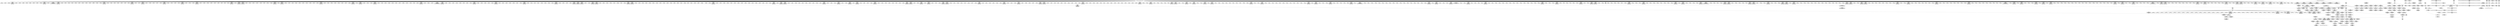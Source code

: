 digraph {
	CE0x3bacdf0 [shape=record,shape=Mrecord,label="{CE0x3bacdf0|1216:_i8*,_:_CRE_669,670_}"]
	CE0x3bd8880 [shape=record,shape=Mrecord,label="{CE0x3bd8880|1216:_i8*,_:_CRE_1016,1024_|*MultipleSource*|*LoadInst*|security/selinux/hooks.c,4293|security/selinux/hooks.c,4293}"]
	CE0x3b828e0 [shape=record,shape=Mrecord,label="{CE0x3b828e0|1216:_i8*,_:_CRE_73,74_}"]
	CE0x3c274c0 [shape=record,shape=Mrecord,label="{CE0x3c274c0|8:_%struct.sock*,_:_SCME_18,20_|*MultipleSource*|security/selinux/hooks.c,4296|security/selinux/hooks.c,4296|security/selinux/hooks.c, 4296}"]
	CE0x3bd3f90 [shape=record,shape=Mrecord,label="{CE0x3bd3f90|1216:_i8*,_:_CRE_847,848_}"]
	CE0x3bad120 [shape=record,shape=Mrecord,label="{CE0x3bad120|1216:_i8*,_:_CRE_672,673_}"]
	CE0x3bf3b10 [shape=record,shape=Mrecord,label="{CE0x3bf3b10|32:_%struct.sock*,_:_CRE_40,48_|*MultipleSource*|Function::selinux_socket_unix_may_send&Arg::other::|security/selinux/hooks.c,4294}"]
	CE0x3c28630 [shape=record,shape=Mrecord,label="{CE0x3c28630|8:_%struct.sock*,_:_SCME_37,38_}"]
	CE0x3b95200 [shape=record,shape=Mrecord,label="{CE0x3b95200|1216:_i8*,_:_CRE_398,399_}"]
	CE0x3baa220 [shape=record,shape=Mrecord,label="{CE0x3baa220|1216:_i8*,_:_CRE_598,599_}"]
	CE0x3bb2f10 [shape=record,shape=Mrecord,label="{CE0x3bb2f10|1216:_i8*,_:_CRE_288,304_|*MultipleSource*|*LoadInst*|security/selinux/hooks.c,4293|security/selinux/hooks.c,4293}"]
	CE0x3bd21d0 [shape=record,shape=Mrecord,label="{CE0x3bd21d0|1216:_i8*,_:_CRE_819,820_}"]
	CE0x3c15350 [shape=record,shape=Mrecord,label="{CE0x3c15350|selinux_socket_unix_may_send:_sk4|security/selinux/hooks.c,4300|*SummSink*}"]
	CE0x3ba6ca0 [shape=record,shape=Mrecord,label="{CE0x3ba6ca0|1216:_i8*,_:_CRE_136,137_}"]
	CE0x3bd0940 [shape=record,shape=Mrecord,label="{CE0x3bd0940|1216:_i8*,_:_CRE_764,768_|*MultipleSource*|*LoadInst*|security/selinux/hooks.c,4293|security/selinux/hooks.c,4293}"]
	CE0x3bd7830 [shape=record,shape=Mrecord,label="{CE0x3bd7830|1216:_i8*,_:_CRE_964,968_|*MultipleSource*|*LoadInst*|security/selinux/hooks.c,4293|security/selinux/hooks.c,4293}"]
	CE0x3b85500 [shape=record,shape=Mrecord,label="{CE0x3b85500|1216:_i8*,_:_CRE_179,180_}"]
	CE0x3bdace0 [shape=record,shape=Mrecord,label="{CE0x3bdace0|1216:_i8*,_:_CRE_1159,1160_}"]
	CE0x3b87ae0 [shape=record,shape=Mrecord,label="{CE0x3b87ae0|1216:_i8*,_:_CRE_97,98_}"]
	CE0x3bda1a0 [shape=record,shape=Mrecord,label="{CE0x3bda1a0|1216:_i8*,_:_CRE_1136,1140_|*MultipleSource*|*LoadInst*|security/selinux/hooks.c,4293|security/selinux/hooks.c,4293}"]
	CE0x3b99680 [shape=record,shape=Mrecord,label="{CE0x3b99680|1216:_i8*,_:_CRE_552,553_}"]
	CE0x3c18740 [shape=record,shape=Mrecord,label="{CE0x3c18740|i32_2|*Constant*}"]
	CE0x3c29a60 [shape=record,shape=Mrecord,label="{CE0x3c29a60|8:_%struct.sock*,_:_SCME_54,55_}"]
	CE0x3bd94f0 [shape=record,shape=Mrecord,label="{CE0x3bd94f0|1216:_i8*,_:_CRE_1072,1076_|*MultipleSource*|*LoadInst*|security/selinux/hooks.c,4293|security/selinux/hooks.c,4293}"]
	CE0x3b8dc80 [shape=record,shape=Mrecord,label="{CE0x3b8dc80|selinux_socket_unix_may_send:_sk1|security/selinux/hooks.c,4294|*SummSource*}"]
	CE0x3c1a020 [shape=record,shape=Mrecord,label="{CE0x3c1a020|selinux_socket_unix_may_send:_tmp14|security/selinux/hooks.c,4302|*SummSource*}"]
	CE0x3b8a0a0 [shape=record,shape=Mrecord,label="{CE0x3b8a0a0|_call_void_mcount()_#3}"]
	CE0x3b8dae0 [shape=record,shape=Mrecord,label="{CE0x3b8dae0|selinux_socket_unix_may_send:_sk1|security/selinux/hooks.c,4294}"]
	CE0x3ba6f20 [shape=record,shape=Mrecord,label="{CE0x3ba6f20|1216:_i8*,_:_CRE_162,163_}"]
	CE0x3bd8a50 [shape=record,shape=Mrecord,label="{CE0x3bd8a50|1216:_i8*,_:_CRE_1024,1032_|*MultipleSource*|*LoadInst*|security/selinux/hooks.c,4293|security/selinux/hooks.c,4293}"]
	CE0x3b96740 [shape=record,shape=Mrecord,label="{CE0x3b96740|1216:_i8*,_:_CRE_418,419_}"]
	CE0x3ba8020 [shape=record,shape=Mrecord,label="{CE0x3ba8020|1216:_i8*,_:_CRE_566,567_}"]
	CE0x3c28170 [shape=record,shape=Mrecord,label="{CE0x3c28170|8:_%struct.sock*,_:_SCME_33,34_}"]
	CE0x3c27840 [shape=record,shape=Mrecord,label="{CE0x3c27840|8:_%struct.sock*,_:_SCME_24,25_}"]
	CE0x3b81320 [shape=record,shape=Mrecord,label="{CE0x3b81320|selinux_socket_unix_may_send:_bb|*SummSink*}"]
	CE0x3bd72c0 [shape=record,shape=Mrecord,label="{CE0x3bd72c0|1216:_i8*,_:_CRE_944,948_|*MultipleSource*|*LoadInst*|security/selinux/hooks.c,4293|security/selinux/hooks.c,4293}"]
	CE0x3b82a50 [shape=record,shape=Mrecord,label="{CE0x3b82a50|1216:_i8*,_:_CRE_88,89_}"]
	CE0x3ba7580 [shape=record,shape=Mrecord,label="{CE0x3ba7580|1216:_i8*,_:_CRE_556,557_}"]
	CE0x3ba8ce0 [shape=record,shape=Mrecord,label="{CE0x3ba8ce0|1216:_i8*,_:_CRE_578,579_}"]
	CE0x3ba9890 [shape=record,shape=Mrecord,label="{CE0x3ba9890|1216:_i8*,_:_CRE_589,590_}"]
	CE0x3c28af0 [shape=record,shape=Mrecord,label="{CE0x3c28af0|8:_%struct.sock*,_:_SCME_41,42_}"]
	CE0x3b91440 [shape=record,shape=Mrecord,label="{CE0x3b91440|1216:_i8*,_:_CRE_209,210_}"]
	CE0x3b98690 [shape=record,shape=Mrecord,label="{CE0x3b98690|1216:_i8*,_:_CRE_537,538_}"]
	CE0x3bd7bd0 [shape=record,shape=Mrecord,label="{CE0x3bd7bd0|1216:_i8*,_:_CRE_970,972_|*MultipleSource*|*LoadInst*|security/selinux/hooks.c,4293|security/selinux/hooks.c,4293}"]
	CE0x3b91000 [shape=record,shape=Mrecord,label="{CE0x3b91000|1216:_i8*,_:_CRE_205,206_}"]
	CE0x3b8bda0 [shape=record,shape=Mrecord,label="{CE0x3b8bda0|1216:_i8*,_:_CRE_193,194_}"]
	CE0x3baabb0 [shape=record,shape=Mrecord,label="{CE0x3baabb0|1216:_i8*,_:_CRE_607,608_}"]
	CE0x3b825e0 [shape=record,shape=Mrecord,label="{CE0x3b825e0|1216:_i8*,_:_CRE_35,36_}"]
	CE0x3bab940 [shape=record,shape=Mrecord,label="{CE0x3bab940|1216:_i8*,_:_CRE_650,651_}"]
	CE0x3b8eff0 [shape=record,shape=Mrecord,label="{CE0x3b8eff0|1216:_i8*,_:_CRE_161,162_}"]
	CE0x3c27930 [shape=record,shape=Mrecord,label="{CE0x3c27930|8:_%struct.sock*,_:_SCME_25,26_}"]
	CE0x3b9db30 [shape=record,shape=Mrecord,label="{CE0x3b9db30|1216:_i8*,_:_CRE_125,126_}"]
	CE0x3ba9560 [shape=record,shape=Mrecord,label="{CE0x3ba9560|1216:_i8*,_:_CRE_586,587_}"]
	CE0x3bd0ce0 [shape=record,shape=Mrecord,label="{CE0x3bd0ce0|1216:_i8*,_:_CRE_772,776_|*MultipleSource*|*LoadInst*|security/selinux/hooks.c,4293|security/selinux/hooks.c,4293}"]
	CE0x3bd6190 [shape=record,shape=Mrecord,label="{CE0x3bd6190|1216:_i8*,_:_CRE_879,880_}"]
	CE0x5b05ab0 [shape=record,shape=Mrecord,label="{CE0x5b05ab0|32:_%struct.sock*,_:_CRE_40,48_|*MultipleSource*|security/selinux/hooks.c,4293|Function::selinux_socket_unix_may_send&Arg::sock::}"]
	CE0x3bb31a0 [shape=record,shape=Mrecord,label="{CE0x3bb31a0|1216:_i8*,_:_CRE_320,328_|*MultipleSource*|*LoadInst*|security/selinux/hooks.c,4293|security/selinux/hooks.c,4293}"]
	CE0x3bae110 [shape=record,shape=Mrecord,label="{CE0x3bae110|1216:_i8*,_:_CRE_687,688_}"]
	CE0x3ba12b0 [shape=record,shape=Mrecord,label="{CE0x3ba12b0|1216:_i8*,_:_CRE_28,29_}"]
	CE0x3b99570 [shape=record,shape=Mrecord,label="{CE0x3b99570|1216:_i8*,_:_CRE_551,552_}"]
	CE0x3b87970 [shape=record,shape=Mrecord,label="{CE0x3b87970|1216:_i8*,_:_CRE_95,96_}"]
	CE0x3b99240 [shape=record,shape=Mrecord,label="{CE0x3b99240|1216:_i8*,_:_CRE_548,549_}"]
	CE0x3c1b880 [shape=record,shape=Mrecord,label="{CE0x3c1b880|selinux_socket_unix_may_send:_tmp15|security/selinux/hooks.c,4302|*SummSink*}"]
	CE0x3b93bb0 [shape=record,shape=Mrecord,label="{CE0x3b93bb0|1216:_i8*,_:_CRE_377,378_}"]
	CE0x3bb4970 [shape=record,shape=Mrecord,label="{CE0x3bb4970|1216:_i8*,_:_CRE_372,373_}"]
	CE0x3bb00b0 [shape=record,shape=Mrecord,label="{CE0x3bb00b0|1216:_i8*,_:_CRE_690,691_}"]
	CE0x3c15810 [shape=record,shape=Mrecord,label="{CE0x3c15810|selinux_socket_unix_may_send:_tmp12|*LoadInst*|security/selinux/hooks.c,4300}"]
	CE0x3ba3280 [shape=record,shape=Mrecord,label="{CE0x3ba3280|1216:_i8*,_:_CRE_212,213_}"]
	CE0x3c14cf0 [shape=record,shape=Mrecord,label="{CE0x3c14cf0|avc_has_perm:_auditdata|Function::avc_has_perm&Arg::auditdata::|*SummSource*}"]
	CE0x3c1f640 [shape=record,shape=Mrecord,label="{CE0x3c1f640|selinux_socket_unix_may_send:_call|security/selinux/hooks.c,4302|*SummSource*}"]
	CE0x3baaaa0 [shape=record,shape=Mrecord,label="{CE0x3baaaa0|1216:_i8*,_:_CRE_606,607_}"]
	CE0x3bac350 [shape=record,shape=Mrecord,label="{CE0x3bac350|1216:_i8*,_:_CRE_659,660_}"]
	CE0x3bacce0 [shape=record,shape=Mrecord,label="{CE0x3bacce0|1216:_i8*,_:_CRE_668,669_}"]
	CE0x3bdb170 [shape=record,shape=Mrecord,label="{CE0x3bdb170|1216:_i8*,_:_CRE_1168,1176_|*MultipleSource*|*LoadInst*|security/selinux/hooks.c,4293|security/selinux/hooks.c,4293}"]
	CE0x3b8b7b0 [shape=record,shape=Mrecord,label="{CE0x3b8b7b0|1216:_i8*,_:_CRE_58,59_}"]
	CE0x3bb2180 [shape=record,shape=Mrecord,label="{CE0x3bb2180|1216:_i8*,_:_CRE_256,257_}"]
	CE0x3c13d60 [shape=record,shape=Mrecord,label="{CE0x3c13d60|avc_has_perm:_tsid|Function::avc_has_perm&Arg::tsid::|*SummSource*}"]
	CE0x3b92e80 [shape=record,shape=Mrecord,label="{CE0x3b92e80|1216:_i8*,_:_CRE_81,82_}"]
	CE0x3ba4640 [shape=record,shape=Mrecord,label="{CE0x3ba4640|1216:_i8*,_:_CRE_218,219_}"]
	CE0x3b9d990 [shape=record,shape=Mrecord,label="{CE0x3b9d990|1216:_i8*,_:_CRE_123,124_}"]
	CE0x3b95ec0 [shape=record,shape=Mrecord,label="{CE0x3b95ec0|1216:_i8*,_:_CRE_410,411_}"]
	CE0x3ba1320 [shape=record,shape=Mrecord,label="{CE0x3ba1320|1216:_i8*,_:_CRE_27,28_}"]
	CE0x3bab1d0 [shape=record,shape=Mrecord,label="{CE0x3bab1d0|1216:_i8*,_:_CRE_624,632_|*MultipleSource*|*LoadInst*|security/selinux/hooks.c,4293|security/selinux/hooks.c,4293}"]
	CE0x3b808d0 [shape=record,shape=Mrecord,label="{CE0x3b808d0|i64*_getelementptr_inbounds_(_2_x_i64_,_2_x_i64_*___llvm_gcov_ctr340,_i64_0,_i64_0)|*Constant*}"]
	CE0x3b8d290 [shape=record,shape=Mrecord,label="{CE0x3b8d290|selinux_socket_unix_may_send:_tmp2|*SummSink*}"]
	CE0x3b9fdb0 [shape=record,shape=Mrecord,label="{CE0x3b9fdb0|1216:_i8*,_:_CRE_66,67_}"]
	CE0x3ba0750 [shape=record,shape=Mrecord,label="{CE0x3ba0750|1216:_i8*,_:_CRE_174,175_}"]
	CE0x3bd8310 [shape=record,shape=Mrecord,label="{CE0x3bd8310|1216:_i8*,_:_CRE_992,1000_|*MultipleSource*|*LoadInst*|security/selinux/hooks.c,4293|security/selinux/hooks.c,4293}"]
	CE0x3c27d30 [shape=record,shape=Mrecord,label="{CE0x3c27d30|8:_%struct.sock*,_:_SCME_29,30_}"]
	CE0x3bd1b70 [shape=record,shape=Mrecord,label="{CE0x3bd1b70|1216:_i8*,_:_CRE_813,814_}"]
	CE0x3bd5090 [shape=record,shape=Mrecord,label="{CE0x3bd5090|1216:_i8*,_:_CRE_863,864_}"]
	CE0x3b9d130 [shape=record,shape=Mrecord,label="{CE0x3b9d130|1216:_i8*,_:_CRE_200,201_}"]
	CE0x3b88d10 [shape=record,shape=Mrecord,label="{CE0x3b88d10|1216:_i8*,_:_CRE_141,142_}"]
	CE0x3ba02f0 [shape=record,shape=Mrecord,label="{CE0x3ba02f0|1216:_i8*,_:_CRE_100,101_}"]
	CE0x3b97c10 [shape=record,shape=Mrecord,label="{CE0x3b97c10|1216:_i8*,_:_CRE_472,476_|*MultipleSource*|*LoadInst*|security/selinux/hooks.c,4293|security/selinux/hooks.c,4293}"]
	CE0x3b94100 [shape=record,shape=Mrecord,label="{CE0x3b94100|1216:_i8*,_:_CRE_382,383_}"]
	CE0x3bb1a10 [shape=record,shape=Mrecord,label="{CE0x3bb1a10|1216:_i8*,_:_CRE_249,250_}"]
	CE0x3ba8ac0 [shape=record,shape=Mrecord,label="{CE0x3ba8ac0|1216:_i8*,_:_CRE_576,577_}"]
	CE0x3bae520 [shape=record,shape=Mrecord,label="{CE0x3bae520|1216:_i8*,_:_CRE_706,707_}"]
	CE0x3b97eb0 [shape=record,shape=Mrecord,label="{CE0x3b97eb0|1216:_i8*,_:_CRE_480,488_|*MultipleSource*|*LoadInst*|security/selinux/hooks.c,4293|security/selinux/hooks.c,4293}"]
	CE0x3b8bf00 [shape=record,shape=Mrecord,label="{CE0x3b8bf00|1216:_i8*,_:_CRE_194,195_}"]
	CE0x3ba9230 [shape=record,shape=Mrecord,label="{CE0x3ba9230|1216:_i8*,_:_CRE_583,584_}"]
	CE0x3b9c5b0 [shape=record,shape=Mrecord,label="{CE0x3b9c5b0|0:_i8,_8:_%struct.lsm_network_audit*,_24:_%struct.selinux_audit_data*,_:_SCMRE_0,1_|*MultipleSource*|security/selinux/hooks.c,4298|security/selinux/hooks.c, 4295}"]
	CE0x3ba3390 [shape=record,shape=Mrecord,label="{CE0x3ba3390|1216:_i8*,_:_CRE_213,214_}"]
	CE0x3bcfe70 [shape=record,shape=Mrecord,label="{CE0x3bcfe70|1216:_i8*,_:_CRE_728,732_|*MultipleSource*|*LoadInst*|security/selinux/hooks.c,4293|security/selinux/hooks.c,4293}"]
	CE0x3bd5f70 [shape=record,shape=Mrecord,label="{CE0x3bd5f70|1216:_i8*,_:_CRE_877,878_}"]
	CE0x3baacc0 [shape=record,shape=Mrecord,label="{CE0x3baacc0|1216:_i8*,_:_CRE_648,649_}"]
	CE0x3c29470 [shape=record,shape=Mrecord,label="{CE0x3c29470|8:_%struct.sock*,_:_SCME_49,50_}"]
	CE0x3bf3c80 [shape=record,shape=Mrecord,label="{CE0x3bf3c80|selinux_socket_unix_may_send:_tmp7|*LoadInst*|security/selinux/hooks.c,4294|*SummSource*}"]
	CE0x3bfb340 [shape=record,shape=Mrecord,label="{CE0x3bfb340|selinux_socket_unix_may_send:_other|Function::selinux_socket_unix_may_send&Arg::other::}"]
	CE0x3b893d0 [shape=record,shape=Mrecord,label="{CE0x3b893d0|selinux_socket_unix_may_send:_sk|security/selinux/hooks.c,4293|*SummSink*}"]
	CE0x3b8afd0 [shape=record,shape=Mrecord,label="{CE0x3b8afd0|1216:_i8*,_:_CRE_225,226_}"]
	CE0x3b8ba70 [shape=record,shape=Mrecord,label="{CE0x3b8ba70|1216:_i8*,_:_CRE_183,184_}"]
	CE0x3b8f920 [shape=record,shape=Mrecord,label="{CE0x3b8f920|1216:_i8*,_:_CRE_172,173_}"]
	CE0x3b85f80 [shape=record,shape=Mrecord,label="{CE0x3b85f80|1216:_i8*,_:_CRE_146,147_}"]
	CE0x3bbdb90 [shape=record,shape=Mrecord,label="{CE0x3bbdb90|1216:_i8*,_:_CRE_6,7_}"]
	CE0x3b883e0 [shape=record,shape=Mrecord,label="{CE0x3b883e0|1216:_i8*,_:_CRE_26,27_}"]
	CE0x3b87900 [shape=record,shape=Mrecord,label="{CE0x3b87900|1216:_i8*,_:_CRE_94,95_}"]
	CE0x3b97970 [shape=record,shape=Mrecord,label="{CE0x3b97970|1216:_i8*,_:_CRE_464,468_|*MultipleSource*|*LoadInst*|security/selinux/hooks.c,4293|security/selinux/hooks.c,4293}"]
	CE0x3bd2720 [shape=record,shape=Mrecord,label="{CE0x3bd2720|1216:_i8*,_:_CRE_824,825_}"]
	CE0x3bdbc40 [shape=record,shape=Mrecord,label="{CE0x3bdbc40|1216:_i8*,_:_CRE_1208,1212_|*MultipleSource*|*LoadInst*|security/selinux/hooks.c,4293|security/selinux/hooks.c,4293}"]
	CE0x3bd9150 [shape=record,shape=Mrecord,label="{CE0x3bd9150|1216:_i8*,_:_CRE_1056,1064_|*MultipleSource*|*LoadInst*|security/selinux/hooks.c,4293|security/selinux/hooks.c,4293}"]
	CE0x3c1a670 [shape=record,shape=Mrecord,label="{CE0x3c1a670|selinux_socket_unix_may_send:_sid8|security/selinux/hooks.c,4302}"]
	CE0x3bba390 [shape=record,shape=Mrecord,label="{CE0x3bba390|1216:_i8*,_:_CRE_24,25_}"]
	CE0x3c17bf0 [shape=record,shape=Mrecord,label="{CE0x3c17bf0|selinux_socket_unix_may_send:_tmp13|security/selinux/hooks.c,4300|*SummSink*}"]
	CE0x3bd2610 [shape=record,shape=Mrecord,label="{CE0x3bd2610|1216:_i8*,_:_CRE_823,824_}"]
	CE0x3b84810 [shape=record,shape=Mrecord,label="{CE0x3b84810|i64_1|*Constant*|*SummSink*}"]
	CE0x3c1f480 [shape=record,shape=Mrecord,label="{CE0x3c1f480|selinux_socket_unix_may_send:_call|security/selinux/hooks.c,4302}"]
	CE0x3bd1c80 [shape=record,shape=Mrecord,label="{CE0x3bd1c80|1216:_i8*,_:_CRE_814,815_}"]
	CE0x3bda870 [shape=record,shape=Mrecord,label="{CE0x3bda870|1216:_i8*,_:_CRE_1156,1157_}"]
	CE0x3b8f5f0 [shape=record,shape=Mrecord,label="{CE0x3b8f5f0|1216:_i8*,_:_CRE_169,170_}"]
	CE0x3b9fb00 [shape=record,shape=Mrecord,label="{CE0x3b9fb00|1216:_i8*,_:_CRE_75,76_}"]
	CE0x3b7f000 [shape=record,shape=Mrecord,label="{CE0x3b7f000|i32_1|*Constant*}"]
	CE0x3bb2290 [shape=record,shape=Mrecord,label="{CE0x3bb2290|1216:_i8*,_:_CRE_257,258_}"]
	CE0x3ba9450 [shape=record,shape=Mrecord,label="{CE0x3ba9450|1216:_i8*,_:_CRE_585,586_}"]
	CE0x3bd8df0 [shape=record,shape=Mrecord,label="{CE0x3bd8df0|1216:_i8*,_:_CRE_1040,1048_|*MultipleSource*|*LoadInst*|security/selinux/hooks.c,4293|security/selinux/hooks.c,4293}"]
	CE0x3b9fce0 [shape=record,shape=Mrecord,label="{CE0x3b9fce0|1216:_i8*,_:_CRE_65,66_}"]
	CE0x3bdb010 [shape=record,shape=Mrecord,label="{CE0x3bdb010|1216:_i8*,_:_CRE_1164,1168_|*MultipleSource*|*LoadInst*|security/selinux/hooks.c,4293|security/selinux/hooks.c,4293}"]
	CE0x3bd51a0 [shape=record,shape=Mrecord,label="{CE0x3bd51a0|1216:_i8*,_:_CRE_864,865_}"]
	CE0x3c1fa40 [shape=record,shape=Mrecord,label="{CE0x3c1fa40|i32_(i32,_i32,_i16,_i32,_%struct.common_audit_data*)*_bitcast_(i32_(i32,_i32,_i16,_i32,_%struct.common_audit_data.495*)*_avc_has_perm_to_i32_(i32,_i32,_i16,_i32,_%struct.common_audit_data*)*)|*Constant*}"]
	CE0x48a41e0 [shape=record,shape=Mrecord,label="{CE0x48a41e0|1216:_i8*,_:_CRE_103,104_}"]
	CE0x3b81270 [shape=record,shape=Mrecord,label="{CE0x3b81270|selinux_socket_unix_may_send:_ad|security/selinux/hooks.c, 4295|*SummSink*}"]
	CE0x3ba3dc0 [shape=record,shape=Mrecord,label="{CE0x3ba3dc0|1216:_i8*,_:_CRE_39,40_}"]
	CE0x3c289c0 [shape=record,shape=Mrecord,label="{CE0x3c289c0|8:_%struct.sock*,_:_SCME_40,41_}"]
	CE0x3bb3750 [shape=record,shape=Mrecord,label="{CE0x3bb3750|1216:_i8*,_:_CRE_353,354_}"]
	CE0x3bac570 [shape=record,shape=Mrecord,label="{CE0x3bac570|1216:_i8*,_:_CRE_661,662_}"]
	CE0x3bae740 [shape=record,shape=Mrecord,label="{CE0x3bae740|1216:_i8*,_:_CRE_708,709_}"]
	CE0x3bb01c0 [shape=record,shape=Mrecord,label="{CE0x3bb01c0|1216:_i8*,_:_CRE_691,692_}"]
	CE0x3bafdf0 [shape=record,shape=Mrecord,label="{CE0x3bafdf0|1216:_i8*,_:_CRE_238,239_}"]
	CE0x3b9d620 [shape=record,shape=Mrecord,label="{CE0x3b9d620|1216:_i8*,_:_CRE_119,120_}"]
	CE0x3b8c680 [shape=record,shape=Mrecord,label="{CE0x3b8c680|1216:_i8*,_:_CRE_132,133_}"]
	CE0x3bdb8a0 [shape=record,shape=Mrecord,label="{CE0x3bdb8a0|1216:_i8*,_:_CRE_1196,1200_|*MultipleSource*|*LoadInst*|security/selinux/hooks.c,4293|security/selinux/hooks.c,4293}"]
	CE0x3bae630 [shape=record,shape=Mrecord,label="{CE0x3bae630|1216:_i8*,_:_CRE_707,708_}"]
	CE0x3ba1500 [shape=record,shape=Mrecord,label="{CE0x3ba1500|1216:_i8*,_:_CRE_32,33_}"]
	CE0x3baa880 [shape=record,shape=Mrecord,label="{CE0x3baa880|1216:_i8*,_:_CRE_604,605_}"]
	CE0x3b8b3b0 [shape=record,shape=Mrecord,label="{CE0x3b8b3b0|1216:_i8*,_:_CRE_230,231_}"]
	CE0x3b94210 [shape=record,shape=Mrecord,label="{CE0x3b94210|1216:_i8*,_:_CRE_383,384_}"]
	CE0x3b96850 [shape=record,shape=Mrecord,label="{CE0x3b96850|1216:_i8*,_:_CRE_419,420_}"]
	CE0x3ba0a80 [shape=record,shape=Mrecord,label="{CE0x3ba0a80|1216:_i8*,_:_CRE_177,178_}"]
	CE0x3badde0 [shape=record,shape=Mrecord,label="{CE0x3badde0|1216:_i8*,_:_CRE_684,685_}"]
	CE0x3b97120 [shape=record,shape=Mrecord,label="{CE0x3b97120|1216:_i8*,_:_CRE_432,440_|*MultipleSource*|*LoadInst*|security/selinux/hooks.c,4293|security/selinux/hooks.c,4293}"]
	CE0x3bab770 [shape=record,shape=Mrecord,label="{CE0x3bab770|1216:_i8*,_:_CRE_649,650_}"]
	CE0x3bdd3d0 [shape=record,shape=Mrecord,label="{CE0x3bdd3d0|selinux_socket_unix_may_send:_tmp5|security/selinux/hooks.c,4293|*SummSink*}"]
	CE0x3bf3050 [shape=record,shape=Mrecord,label="{CE0x3bf3050|selinux_socket_unix_may_send:_sid|security/selinux/hooks.c,4302}"]
	CE0x3c1bb50 [shape=record,shape=Mrecord,label="{CE0x3c1bb50|avc_has_perm:_requested|Function::avc_has_perm&Arg::requested::}"]
	CE0x3bd70f0 [shape=record,shape=Mrecord,label="{CE0x3bd70f0|1216:_i8*,_:_CRE_936,944_|*MultipleSource*|*LoadInst*|security/selinux/hooks.c,4293|security/selinux/hooks.c,4293}"]
	CE0x3bd34f0 [shape=record,shape=Mrecord,label="{CE0x3bd34f0|1216:_i8*,_:_CRE_837,838_}"]
	CE0x3b90ef0 [shape=record,shape=Mrecord,label="{CE0x3b90ef0|1216:_i8*,_:_CRE_204,205_}"]
	CE0x3b9a350 [shape=record,shape=Mrecord,label="{CE0x3b9a350|selinux_socket_unix_may_send:_net|security/selinux/hooks.c, 4296|*SummSink*}"]
	CE0x3b85eb0 [shape=record,shape=Mrecord,label="{CE0x3b85eb0|1216:_i8*,_:_CRE_145,146_}"]
	CE0x3b96eb0 [shape=record,shape=Mrecord,label="{CE0x3b96eb0|1216:_i8*,_:_CRE_424,428_|*MultipleSource*|*LoadInst*|security/selinux/hooks.c,4293|security/selinux/hooks.c,4293}"]
	CE0x3b8c410 [shape=record,shape=Mrecord,label="{CE0x3b8c410|1216:_i8*,_:_CRE_129,130_}"]
	CE0x3b9df20 [shape=record,shape=Mrecord,label="{CE0x3b9df20|1216:_i8*,_:_CRE_89,90_}"]
	CE0x3bb15d0 [shape=record,shape=Mrecord,label="{CE0x3bb15d0|1216:_i8*,_:_CRE_245,246_}"]
	CE0x3bb3ba0 [shape=record,shape=Mrecord,label="{CE0x3bb3ba0|1216:_i8*,_:_CRE_359,360_}"]
	CE0x3bb23a0 [shape=record,shape=Mrecord,label="{CE0x3bb23a0|1216:_i8*,_:_CRE_258,259_}"]
	CE0x3b8f4e0 [shape=record,shape=Mrecord,label="{CE0x3b8f4e0|1216:_i8*,_:_CRE_168,169_}"]
	CE0x3ba0640 [shape=record,shape=Mrecord,label="{CE0x3ba0640|1216:_i8*,_:_CRE_173,174_}"]
	CE0x3badef0 [shape=record,shape=Mrecord,label="{CE0x3badef0|1216:_i8*,_:_CRE_685,686_}"]
	CE0x3b7a290 [shape=record,shape=Mrecord,label="{CE0x3b7a290|i64*_getelementptr_inbounds_(_2_x_i64_,_2_x_i64_*___llvm_gcov_ctr340,_i64_0,_i64_1)|*Constant*|*SummSource*}"]
	CE0x3c295a0 [shape=record,shape=Mrecord,label="{CE0x3c295a0|8:_%struct.sock*,_:_SCME_50,51_}"]
	CE0x3bd62a0 [shape=record,shape=Mrecord,label="{CE0x3bd62a0|1216:_i8*,_:_CRE_1152,1153_}"]
	CE0x3c17650 [shape=record,shape=Mrecord,label="{CE0x3c17650|selinux_socket_unix_may_send:_net6|security/selinux/hooks.c,4300|*SummSink*}"]
	CE0x3bd3930 [shape=record,shape=Mrecord,label="{CE0x3bd3930|1216:_i8*,_:_CRE_841,842_}"]
	CE0x3b8b880 [shape=record,shape=Mrecord,label="{CE0x3b8b880|1216:_i8*,_:_CRE_60,61_}"]
	CE0x3b8c340 [shape=record,shape=Mrecord,label="{CE0x3b8c340|1216:_i8*,_:_CRE_128,129_}"]
	CE0x3b97f50 [shape=record,shape=Mrecord,label="{CE0x3b97f50|1216:_i8*,_:_CRE_488,496_|*MultipleSource*|*LoadInst*|security/selinux/hooks.c,4293|security/selinux/hooks.c,4293}"]
	CE0x3bb4ca0 [shape=record,shape=Mrecord,label="{CE0x3bb4ca0|1216:_i8*,_:_CRE_375,376_}"]
	CE0x3bb4530 [shape=record,shape=Mrecord,label="{CE0x3bb4530|1216:_i8*,_:_CRE_368,369_}"]
	CE0x3bdaac0 [shape=record,shape=Mrecord,label="{CE0x3bdaac0|1216:_i8*,_:_CRE_1157,1158_}"]
	CE0x3b7fb80 [shape=record,shape=Mrecord,label="{CE0x3b7fb80|selinux_socket_unix_may_send:_net|security/selinux/hooks.c, 4296}"]
	CE0x3b7a730 [shape=record,shape=Mrecord,label="{CE0x3b7a730|i32_1|*Constant*|*SummSource*}"]
	CE0x523f8b0 [shape=record,shape=Mrecord,label="{CE0x523f8b0|32:_%struct.sock*,_:_CRE_16,24_|*MultipleSource*|security/selinux/hooks.c,4293|Function::selinux_socket_unix_may_send&Arg::sock::}"]
	CE0x3baf510 [shape=record,shape=Mrecord,label="{CE0x3baf510|1216:_i8*,_:_CRE_720,724_|*MultipleSource*|*LoadInst*|security/selinux/hooks.c,4293|security/selinux/hooks.c,4293}"]
	CE0x3c290e0 [shape=record,shape=Mrecord,label="{CE0x3c290e0|8:_%struct.sock*,_:_SCME_46,47_}"]
	CE0x3b8d990 [shape=record,shape=Mrecord,label="{CE0x3b8d990|selinux_socket_unix_may_send:_other|Function::selinux_socket_unix_may_send&Arg::other::|*SummSink*}"]
	CE0x3badab0 [shape=record,shape=Mrecord,label="{CE0x3badab0|1216:_i8*,_:_CRE_681,682_}"]
	CE0x3ba4140 [shape=record,shape=Mrecord,label="{CE0x3ba4140|1216:_i8*,_:_CRE_153,154_}"]
	CE0x3bb0e80 [shape=record,shape=Mrecord,label="{CE0x3bb0e80|1216:_i8*,_:_CRE_703,704_}"]
	CE0x3bb4640 [shape=record,shape=Mrecord,label="{CE0x3bb4640|1216:_i8*,_:_CRE_369,370_}"]
	CE0x3ba7ad0 [shape=record,shape=Mrecord,label="{CE0x3ba7ad0|1216:_i8*,_:_CRE_561,562_}"]
	CE0x3c153c0 [shape=record,shape=Mrecord,label="{CE0x3c153c0|selinux_socket_unix_may_send:_net3|security/selinux/hooks.c,4299}"]
	CE0x3b9dda0 [shape=record,shape=Mrecord,label="{CE0x3b9dda0|1216:_i8*,_:_CRE_87,88_}"]
	CE0x3c13ad0 [shape=record,shape=Mrecord,label="{CE0x3c13ad0|avc_has_perm:_ssid|Function::avc_has_perm&Arg::ssid::|*SummSink*}"]
	CE0x3ba8df0 [shape=record,shape=Mrecord,label="{CE0x3ba8df0|1216:_i8*,_:_CRE_579,580_}"]
	CE0x3bd1ea0 [shape=record,shape=Mrecord,label="{CE0x3bd1ea0|1216:_i8*,_:_CRE_816,817_}"]
	CE0x3c177c0 [shape=record,shape=Mrecord,label="{CE0x3c177c0|selinux_socket_unix_may_send:_sid|security/selinux/hooks.c,4302|*SummSink*}"]
	CE0x3bd9a60 [shape=record,shape=Mrecord,label="{CE0x3bd9a60|1216:_i8*,_:_CRE_1088,1104_|*MultipleSource*|*LoadInst*|security/selinux/hooks.c,4293|security/selinux/hooks.c,4293}"]
	CE0x3bb38d0 [shape=record,shape=Mrecord,label="{CE0x3bb38d0|1216:_i8*,_:_CRE_356,357_}"]
	CE0x3ba9ab0 [shape=record,shape=Mrecord,label="{CE0x3ba9ab0|1216:_i8*,_:_CRE_591,592_}"]
	CE0x3c2b230 [shape=record,shape=Mrecord,label="{CE0x3c2b230|selinux_socket_unix_may_send:_type|security/selinux/hooks.c,4298|*SummSource*}"]
	CE0x3c30e30 [shape=record,shape=Mrecord,label="{CE0x3c30e30|selinux_socket_unix_may_send:_tmp10|security/selinux/hooks.c,4296|*SummSink*}"]
	CE0x3bb3fe0 [shape=record,shape=Mrecord,label="{CE0x3bb3fe0|1216:_i8*,_:_CRE_363,364_}"]
	CE0x3b92680 [shape=record,shape=Mrecord,label="{CE0x3b92680|_call_void_mcount()_#3|*SummSource*}"]
	CE0x3bb4b90 [shape=record,shape=Mrecord,label="{CE0x3bb4b90|1216:_i8*,_:_CRE_374,375_}"]
	CE0x3ba7690 [shape=record,shape=Mrecord,label="{CE0x3ba7690|1216:_i8*,_:_CRE_557,558_}"]
	CE0x3c29b90 [shape=record,shape=Mrecord,label="{CE0x3c29b90|8:_%struct.sock*,_:_SCME_55,56_}"]
	CE0x3c165e0 [shape=record,shape=Mrecord,label="{CE0x3c165e0|selinux_socket_unix_may_send:_tmp12|*LoadInst*|security/selinux/hooks.c,4300|*SummSource*}"]
	CE0x3c2ae90 [shape=record,shape=Mrecord,label="{CE0x3c2ae90|i32_8|*Constant*}"]
	CE0x3bdcc90 [shape=record,shape=Mrecord,label="{CE0x3bdcc90|1216:_i8*,_:_CRE_1264,1272_|*MultipleSource*|*LoadInst*|security/selinux/hooks.c,4293|security/selinux/hooks.c,4293}"]
	CE0x3ba0150 [shape=record,shape=Mrecord,label="{CE0x3ba0150|1216:_i8*,_:_CRE_98,99_}"]
	CE0x3c16df0 [shape=record,shape=Mrecord,label="{CE0x3c16df0|selinux_socket_unix_may_send:_u5|security/selinux/hooks.c,4300|*SummSource*}"]
	"CONST[source:0(mediator),value:2(dynamic)][purpose:{object}]"
	CE0x3bd5c40 [shape=record,shape=Mrecord,label="{CE0x3bd5c40|1216:_i8*,_:_CRE_874,875_}"]
	CE0x3bad230 [shape=record,shape=Mrecord,label="{CE0x3bad230|1216:_i8*,_:_CRE_673,674_}"]
	CE0x3b96b80 [shape=record,shape=Mrecord,label="{CE0x3b96b80|1216:_i8*,_:_CRE_422,423_}"]
	CE0x3b95ca0 [shape=record,shape=Mrecord,label="{CE0x3b95ca0|1216:_i8*,_:_CRE_408,409_}"]
	CE0x3b9d6f0 [shape=record,shape=Mrecord,label="{CE0x3b9d6f0|1216:_i8*,_:_CRE_120,121_}"]
	CE0x3bad560 [shape=record,shape=Mrecord,label="{CE0x3bad560|1216:_i8*,_:_CRE_676,677_}"]
	CE0x3b7d9f0 [shape=record,shape=Mrecord,label="{CE0x3b7d9f0|selinux_socket_unix_may_send:_entry|*SummSource*}"]
	CE0x3bd6620 [shape=record,shape=Mrecord,label="{CE0x3bd6620|1216:_i8*,_:_CRE_892,896_|*MultipleSource*|*LoadInst*|security/selinux/hooks.c,4293|security/selinux/hooks.c,4293}"]
	CE0x3b8eae0 [shape=record,shape=Mrecord,label="{CE0x3b8eae0|1216:_i8*,_:_CRE_57,58_}"]
	CE0x3bd4700 [shape=record,shape=Mrecord,label="{CE0x3bd4700|1216:_i8*,_:_CRE_854,855_}"]
	CE0x3b877c0 [shape=record,shape=Mrecord,label="{CE0x3b877c0|1216:_i8*,_:_CRE_91,92_}"]
	CE0x3bd17c0 [shape=record,shape=Mrecord,label="{CE0x3bd17c0|1216:_i8*,_:_CRE_810,811_}"]
	CE0x3c141a0 [shape=record,shape=Mrecord,label="{CE0x3c141a0|avc_has_perm:_tclass|Function::avc_has_perm&Arg::tclass::|*SummSource*}"]
	CE0x3bae000 [shape=record,shape=Mrecord,label="{CE0x3bae000|1216:_i8*,_:_CRE_686,687_}"]
	CE0x3c16760 [shape=record,shape=Mrecord,label="{CE0x3c16760|selinux_socket_unix_may_send:_tmp12|*LoadInst*|security/selinux/hooks.c,4300|*SummSink*}"]
	CE0x3b98f10 [shape=record,shape=Mrecord,label="{CE0x3b98f10|1216:_i8*,_:_CRE_545,546_}"]
	CE0x3bd2830 [shape=record,shape=Mrecord,label="{CE0x3bd2830|1216:_i8*,_:_CRE_825,826_}"]
	CE0x3b8e310 [shape=record,shape=Mrecord,label="{CE0x3b8e310|32:_%struct.sock*,_:_CRE_0,4_|*MultipleSource*|Function::selinux_socket_unix_may_send&Arg::other::|security/selinux/hooks.c,4294}"]
	CE0x3ba79c0 [shape=record,shape=Mrecord,label="{CE0x3ba79c0|1216:_i8*,_:_CRE_560,561_}"]
	CE0x3c1d8c0 [shape=record,shape=Mrecord,label="{CE0x3c1d8c0|i32_4|*Constant*|*SummSink*}"]
	CE0x3bd9890 [shape=record,shape=Mrecord,label="{CE0x3bd9890|1216:_i8*,_:_CRE_1080,1088_|*MultipleSource*|*LoadInst*|security/selinux/hooks.c,4293|security/selinux/hooks.c,4293}"]
	CE0x3b99460 [shape=record,shape=Mrecord,label="{CE0x3b99460|1216:_i8*,_:_CRE_550,551_}"]
	CE0x3ba0490 [shape=record,shape=Mrecord,label="{CE0x3ba0490|1216:_i8*,_:_CRE_102,103_}"]
	CE0x3baeda0 [shape=record,shape=Mrecord,label="{CE0x3baeda0|1216:_i8*,_:_CRE_714,715_}"]
	CE0x3baf2f0 [shape=record,shape=Mrecord,label="{CE0x3baf2f0|1216:_i8*,_:_CRE_719,720_}"]
	CE0x3bdc550 [shape=record,shape=Mrecord,label="{CE0x3bdc550|1216:_i8*,_:_CRE_1232,1240_|*MultipleSource*|*LoadInst*|security/selinux/hooks.c,4293|security/selinux/hooks.c,4293}"]
	CE0x3b983f0 [shape=record,shape=Mrecord,label="{CE0x3b983f0|1216:_i8*,_:_CRE_520,528_|*MultipleSource*|*LoadInst*|security/selinux/hooks.c,4293|security/selinux/hooks.c,4293}"]
	CE0x3bb34f0 [shape=record,shape=Mrecord,label="{CE0x3bb34f0|1216:_i8*,_:_CRE_336,344_|*MultipleSource*|*LoadInst*|security/selinux/hooks.c,4293|security/selinux/hooks.c,4293}"]
	CE0x3b85610 [shape=record,shape=Mrecord,label="{CE0x3b85610|1216:_i8*,_:_CRE_180,181_}"]
	CE0x3c30ac0 [shape=record,shape=Mrecord,label="{CE0x3c30ac0|selinux_socket_unix_may_send:_tmp10|security/selinux/hooks.c,4296}"]
	CE0x3c31200 [shape=record,shape=Mrecord,label="{CE0x3c31200|selinux_socket_unix_may_send:_tmp11|security/selinux/hooks.c,4296|*SummSource*}"]
	CE0x3b9cfe0 [shape=record,shape=Mrecord,label="{CE0x3b9cfe0|1216:_i8*,_:_CRE_227,228_}"]
	CE0x3bdc8f0 [shape=record,shape=Mrecord,label="{CE0x3bdc8f0|1216:_i8*,_:_CRE_1248,1256_|*MultipleSource*|*LoadInst*|security/selinux/hooks.c,4293|security/selinux/hooks.c,4293}"]
	CE0x3bdb500 [shape=record,shape=Mrecord,label="{CE0x3bdb500|1216:_i8*,_:_CRE_1184,1192_|*MultipleSource*|*LoadInst*|security/selinux/hooks.c,4293|security/selinux/hooks.c,4293}"]
	CE0x3c1af40 [shape=record,shape=Mrecord,label="{CE0x3c1af40|16:_i32,_24:_i16,_:_CRE_16,20_|*MultipleSource*|security/selinux/hooks.c,4294|security/selinux/hooks.c,4294|security/selinux/hooks.c,4302}"]
	CE0x3c130c0 [shape=record,shape=Mrecord,label="{CE0x3c130c0|avc_has_perm:_entry|*SummSource*}"]
	CE0x3b9fc10 [shape=record,shape=Mrecord,label="{CE0x3b9fc10|1216:_i8*,_:_CRE_64,65_}"]
	CE0x3bafce0 [shape=record,shape=Mrecord,label="{CE0x3bafce0|1216:_i8*,_:_CRE_237,238_}"]
	CE0x3bb1d40 [shape=record,shape=Mrecord,label="{CE0x3bb1d40|1216:_i8*,_:_CRE_252,253_}"]
	CE0x3bacbd0 [shape=record,shape=Mrecord,label="{CE0x3bacbd0|1216:_i8*,_:_CRE_667,668_}"]
	CE0x3c283d0 [shape=record,shape=Mrecord,label="{CE0x3c283d0|8:_%struct.sock*,_:_SCME_35,36_}"]
	CE0x3c17da0 [shape=record,shape=Mrecord,label="{CE0x3c17da0|selinux_socket_unix_may_send:_sk7|security/selinux/hooks.c,4300}"]
	CE0x3b86120 [shape=record,shape=Mrecord,label="{CE0x3b86120|1216:_i8*,_:_CRE_148,149_}"]
	CE0x3bd52b0 [shape=record,shape=Mrecord,label="{CE0x3bd52b0|1216:_i8*,_:_CRE_865,866_}"]
	CE0x3ba13f0 [shape=record,shape=Mrecord,label="{CE0x3ba13f0|1216:_i8*,_:_CRE_31,32_}"]
	CE0x3b7d410 [shape=record,shape=Mrecord,label="{CE0x3b7d410|selinux_socket_unix_may_send:_tmp3}"]
	"CONST[source:1(input),value:2(dynamic)][purpose:{object}]"
	CE0x3bd45f0 [shape=record,shape=Mrecord,label="{CE0x3bd45f0|1216:_i8*,_:_CRE_853,854_}"]
	CE0x3bd0b10 [shape=record,shape=Mrecord,label="{CE0x3bd0b10|1216:_i8*,_:_CRE_768,770_|*MultipleSource*|*LoadInst*|security/selinux/hooks.c,4293|security/selinux/hooks.c,4293}"]
	CE0x3bd7a00 [shape=record,shape=Mrecord,label="{CE0x3bd7a00|1216:_i8*,_:_CRE_968,970_|*MultipleSource*|*LoadInst*|security/selinux/hooks.c,4293|security/selinux/hooks.c,4293}"]
	CE0x3c31560 [shape=record,shape=Mrecord,label="{CE0x3c31560|i8_0|*Constant*}"]
	CE0x3b987e0 [shape=record,shape=Mrecord,label="{CE0x3b987e0|1216:_i8*,_:_CRE_538,539_}"]
	CE0x3ba4210 [shape=record,shape=Mrecord,label="{CE0x3ba4210|1216:_i8*,_:_CRE_154,155_}"]
	CE0x3b82440 [shape=record,shape=Mrecord,label="{CE0x3b82440|1216:_i8*,_:_CRE_33,34_}"]
	CE0x3b8ed80 [shape=record,shape=Mrecord,label="{CE0x3b8ed80|1216:_i8*,_:_CRE_158,159_}"]
	CE0x3bbb7b0 [shape=record,shape=Mrecord,label="{CE0x3bbb7b0|selinux_socket_unix_may_send:_tmp4|*LoadInst*|security/selinux/hooks.c,4293|*SummSource*}"]
	CE0x3bac9b0 [shape=record,shape=Mrecord,label="{CE0x3bac9b0|1216:_i8*,_:_CRE_665,666_}"]
	CE0x3bb27e0 [shape=record,shape=Mrecord,label="{CE0x3bb27e0|1216:_i8*,_:_CRE_262,263_}"]
	CE0x3c13970 [shape=record,shape=Mrecord,label="{CE0x3c13970|avc_has_perm:_ssid|Function::avc_has_perm&Arg::ssid::}"]
	CE0x3b99020 [shape=record,shape=Mrecord,label="{CE0x3b99020|1216:_i8*,_:_CRE_546,547_}"]
	CE0x3b9dc00 [shape=record,shape=Mrecord,label="{CE0x3b9dc00|1216:_i8*,_:_CRE_126,127_}"]
	CE0x3c1bae0 [shape=record,shape=Mrecord,label="{CE0x3c1bae0|_ret_i32_%retval.0,_!dbg_!27728|security/selinux/avc.c,775}"]
	CE0x3b8b0e0 [shape=record,shape=Mrecord,label="{CE0x3b8b0e0|1216:_i8*,_:_CRE_226,227_}"]
	CE0x3bd5800 [shape=record,shape=Mrecord,label="{CE0x3bd5800|1216:_i8*,_:_CRE_870,871_}"]
	CE0x3bdadf0 [shape=record,shape=Mrecord,label="{CE0x3bdadf0|selinux_socket_unix_may_send:_tmp5|security/selinux/hooks.c,4293}"]
	CE0x3ba2b90 [shape=record,shape=Mrecord,label="{CE0x3ba2b90|1216:_i8*,_:_CRE_85,86_}"]
	CE0x3c12a70 [shape=record,shape=Mrecord,label="{CE0x3c12a70|selinux_socket_unix_may_send:_tmp8|security/selinux/hooks.c,4294|*SummSource*}"]
	CE0x3bad9a0 [shape=record,shape=Mrecord,label="{CE0x3bad9a0|1216:_i8*,_:_CRE_680,681_}"]
	CE0x3ba3b50 [shape=record,shape=Mrecord,label="{CE0x3ba3b50|1216:_i8*,_:_CRE_36,37_}"]
	CE0x3bb1080 [shape=record,shape=Mrecord,label="{CE0x3bb1080|1216:_i8*,_:_CRE_240,241_}"]
	CE0x3ba9cd0 [shape=record,shape=Mrecord,label="{CE0x3ba9cd0|1216:_i8*,_:_CRE_593,594_}"]
	CE0x45472d0 [shape=record,shape=Mrecord,label="{CE0x45472d0|1216:_i8*,_:_CRE_0,1_}"]
	CE0x3bd22e0 [shape=record,shape=Mrecord,label="{CE0x3bd22e0|1216:_i8*,_:_CRE_820,821_}"]
	CE0x3b8bb80 [shape=record,shape=Mrecord,label="{CE0x3b8bb80|1216:_i8*,_:_CRE_192,193_}"]
	CE0x3bae960 [shape=record,shape=Mrecord,label="{CE0x3bae960|1216:_i8*,_:_CRE_710,711_}"]
	CE0x3badcd0 [shape=record,shape=Mrecord,label="{CE0x3badcd0|1216:_i8*,_:_CRE_683,684_}"]
	CE0x3bdbfe0 [shape=record,shape=Mrecord,label="{CE0x3bdbfe0|1216:_i8*,_:_CRE_1216,1224_|*MultipleSource*|*LoadInst*|security/selinux/hooks.c,4293|security/selinux/hooks.c,4293}"]
	CE0x3b8b290 [shape=record,shape=Mrecord,label="{CE0x3b8b290|1216:_i8*,_:_CRE_229,230_}"]
	CE0x3bfafc0 [shape=record,shape=Mrecord,label="{CE0x3bfafc0|selinux_socket_unix_may_send:_tmp6|security/selinux/hooks.c,4293|*SummSink*}"]
	CE0x3bb1900 [shape=record,shape=Mrecord,label="{CE0x3bb1900|1216:_i8*,_:_CRE_248,249_}"]
	CE0x3bd0000 [shape=record,shape=Mrecord,label="{CE0x3bd0000|1216:_i8*,_:_CRE_732,736_|*MultipleSource*|*LoadInst*|security/selinux/hooks.c,4293|security/selinux/hooks.c,4293}"]
	CE0x3b7f0b0 [shape=record,shape=Mrecord,label="{CE0x3b7f0b0|selinux_socket_unix_may_send:_bb}"]
	CE0x3b91220 [shape=record,shape=Mrecord,label="{CE0x3b91220|1216:_i8*,_:_CRE_207,208_}"]
	CE0x3b95fd0 [shape=record,shape=Mrecord,label="{CE0x3b95fd0|1216:_i8*,_:_CRE_411,412_}"]
	CE0x3c28500 [shape=record,shape=Mrecord,label="{CE0x3c28500|8:_%struct.sock*,_:_SCME_36,37_}"]
	CE0x3c296d0 [shape=record,shape=Mrecord,label="{CE0x3c296d0|8:_%struct.sock*,_:_SCME_51,52_}"]
	CE0x3b98930 [shape=record,shape=Mrecord,label="{CE0x3b98930|1216:_i8*,_:_CRE_539,540_}"]
	CE0x3b98e00 [shape=record,shape=Mrecord,label="{CE0x3b98e00|1216:_i8*,_:_CRE_544,545_}"]
	CE0x3b8ef20 [shape=record,shape=Mrecord,label="{CE0x3b8ef20|1216:_i8*,_:_CRE_160,161_}"]
	CE0x3b95420 [shape=record,shape=Mrecord,label="{CE0x3b95420|1216:_i8*,_:_CRE_400,401_}"]
	CE0x3ba42e0 [shape=record,shape=Mrecord,label="{CE0x3ba42e0|1216:_i8*,_:_CRE_155,156_}"]
	CE0x3ba3060 [shape=record,shape=Mrecord,label="{CE0x3ba3060|1216:_i8*,_:_CRE_210,211_}"]
	CE0x3babcf0 [shape=record,shape=Mrecord,label="{CE0x3babcf0|1216:_i8*,_:_CRE_653,654_}"]
	CE0x3bd40a0 [shape=record,shape=Mrecord,label="{CE0x3bd40a0|1216:_i8*,_:_CRE_848,849_}"]
	CE0x3bd1920 [shape=record,shape=Mrecord,label="{CE0x3bd1920|1216:_i8*,_:_CRE_812,813_}"]
	CE0x3bac8a0 [shape=record,shape=Mrecord,label="{CE0x3bac8a0|1216:_i8*,_:_CRE_664,665_}"]
	CE0x3bd5e60 [shape=record,shape=Mrecord,label="{CE0x3bd5e60|1216:_i8*,_:_CRE_876,877_}"]
	CE0x3c2b160 [shape=record,shape=Mrecord,label="{CE0x3c2b160|selinux_socket_unix_may_send:_type|security/selinux/hooks.c,4298}"]
	CE0x3c27f10 [shape=record,shape=Mrecord,label="{CE0x3c27f10|8:_%struct.sock*,_:_SCME_31,32_}"]
	CE0x3ba4860 [shape=record,shape=Mrecord,label="{CE0x3ba4860|1216:_i8*,_:_CRE_220,221_}"]
	CE0x3b80080 [shape=record,shape=Mrecord,label="{CE0x3b80080|i64*_getelementptr_inbounds_(_2_x_i64_,_2_x_i64_*___llvm_gcov_ctr340,_i64_0,_i64_1)|*Constant*|*SummSink*}"]
	CE0x3b82810 [shape=record,shape=Mrecord,label="{CE0x3b82810|1216:_i8*,_:_CRE_72,73_}"]
	CE0x3bb0820 [shape=record,shape=Mrecord,label="{CE0x3bb0820|1216:_i8*,_:_CRE_697,698_}"]
	CE0x3bb92a0 [shape=record,shape=Mrecord,label="{CE0x3bb92a0|1216:_i8*,_:_CRE_16,18_|*MultipleSource*|*LoadInst*|security/selinux/hooks.c,4293|security/selinux/hooks.c,4293}"]
	CE0x3b95a80 [shape=record,shape=Mrecord,label="{CE0x3b95a80|1216:_i8*,_:_CRE_406,407_}"]
	CE0x3bd7490 [shape=record,shape=Mrecord,label="{CE0x3bd7490|1216:_i8*,_:_CRE_952,960_|*MultipleSource*|*LoadInst*|security/selinux/hooks.c,4293|security/selinux/hooks.c,4293}"]
	CE0x3bb33a0 [shape=record,shape=Mrecord,label="{CE0x3bb33a0|1216:_i8*,_:_CRE_328,336_|*MultipleSource*|*LoadInst*|security/selinux/hooks.c,4293|security/selinux/hooks.c,4293}"]
	CE0x3bb4a80 [shape=record,shape=Mrecord,label="{CE0x3bb4a80|1216:_i8*,_:_CRE_373,374_}"]
	"CONST[source:0(mediator),value:2(dynamic)][purpose:{subject}]"
	CE0x3bad450 [shape=record,shape=Mrecord,label="{CE0x3bad450|1216:_i8*,_:_CRE_675,676_}"]
	CE0x3b84e30 [shape=record,shape=Mrecord,label="{CE0x3b84e30|selinux_socket_unix_may_send:_tmp3|*SummSource*}"]
	CE0x3bb3a50 [shape=record,shape=Mrecord,label="{CE0x3bb3a50|1216:_i8*,_:_CRE_358,359_}"]
	CE0x3ba2920 [shape=record,shape=Mrecord,label="{CE0x3ba2920|1216:_i8*,_:_CRE_82,83_}"]
	CE0x3c13ed0 [shape=record,shape=Mrecord,label="{CE0x3c13ed0|avc_has_perm:_tsid|Function::avc_has_perm&Arg::tsid::|*SummSink*}"]
	CE0x3b8de40 [shape=record,shape=Mrecord,label="{CE0x3b8de40|selinux_socket_unix_may_send:_tmp7|*LoadInst*|security/selinux/hooks.c,4294}"]
	CE0x3b95530 [shape=record,shape=Mrecord,label="{CE0x3b95530|1216:_i8*,_:_CRE_401,402_}"]
	CE0x3bac240 [shape=record,shape=Mrecord,label="{CE0x3bac240|1216:_i8*,_:_CRE_658,659_}"]
	CE0x3b7ad60 [shape=record,shape=Mrecord,label="{CE0x3b7ad60|selinux_socket_unix_may_send:_tmp}"]
	CE0x3ba3fa0 [shape=record,shape=Mrecord,label="{CE0x3ba3fa0|1216:_i8*,_:_CRE_151,152_}"]
	CE0x3b8c9d0 [shape=record,shape=Mrecord,label="{CE0x3b8c9d0|i32_5|*Constant*}"]
	CE0x3b85de0 [shape=record,shape=Mrecord,label="{CE0x3b85de0|1216:_i8*,_:_CRE_144,145_}"]
	CE0x3bb2a00 [shape=record,shape=Mrecord,label="{CE0x3bb2a00|1216:_i8*,_:_CRE_352,353_}"]
	CE0x3c14550 [shape=record,shape=Mrecord,label="{CE0x3c14550|i32_262144|*Constant*}"]
	CE0x3b9d550 [shape=record,shape=Mrecord,label="{CE0x3b9d550|1216:_i8*,_:_CRE_118,119_}"]
	CE0x3c197f0 [shape=record,shape=Mrecord,label="{CE0x3c197f0|16:_i32,_:_CRE_16,20_|*MultipleSource*|security/selinux/hooks.c,4293|security/selinux/hooks.c,4293|security/selinux/hooks.c,4302}"]
	CE0x3c28e80 [shape=record,shape=Mrecord,label="{CE0x3c28e80|8:_%struct.sock*,_:_SCME_44,45_}"]
	CE0x3b834f0 [shape=record,shape=Mrecord,label="{CE0x3b834f0|i32_4|*Constant*|*SummSource*}"]
	CE0x3bd05a0 [shape=record,shape=Mrecord,label="{CE0x3bd05a0|1216:_i8*,_:_CRE_752,760_|*MultipleSource*|*LoadInst*|security/selinux/hooks.c,4293|security/selinux/hooks.c,4293}"]
	CE0x3baeb80 [shape=record,shape=Mrecord,label="{CE0x3baeb80|1216:_i8*,_:_CRE_712,713_}"]
	CE0x3baa330 [shape=record,shape=Mrecord,label="{CE0x3baa330|1216:_i8*,_:_CRE_599,600_}"]
	CE0x3bad780 [shape=record,shape=Mrecord,label="{CE0x3bad780|1216:_i8*,_:_CRE_678,679_}"]
	CE0x3bdcac0 [shape=record,shape=Mrecord,label="{CE0x3bdcac0|1216:_i8*,_:_CRE_1256,1264_|*MultipleSource*|*LoadInst*|security/selinux/hooks.c,4293|security/selinux/hooks.c,4293}"]
	CE0x3bda710 [shape=record,shape=Mrecord,label="{CE0x3bda710|1216:_i8*,_:_CRE_1154,1155_}"]
	CE0x3c2afc0 [shape=record,shape=Mrecord,label="{CE0x3c2afc0|i32_8|*Constant*|*SummSink*}"]
	CE0x3bb0600 [shape=record,shape=Mrecord,label="{CE0x3bb0600|1216:_i8*,_:_CRE_695,696_}"]
	CE0x3bd69b0 [shape=record,shape=Mrecord,label="{CE0x3bd69b0|1216:_i8*,_:_CRE_900,904_|*MultipleSource*|*LoadInst*|security/selinux/hooks.c,4293|security/selinux/hooks.c,4293}"]
	CE0x3b853f0 [shape=record,shape=Mrecord,label="{CE0x3b853f0|1216:_i8*,_:_CRE_178,179_}"]
	CE0x3bd86b0 [shape=record,shape=Mrecord,label="{CE0x3bd86b0|1216:_i8*,_:_CRE_1008,1016_|*MultipleSource*|*LoadInst*|security/selinux/hooks.c,4293|security/selinux/hooks.c,4293}"]
	CE0x3b9fb70 [shape=record,shape=Mrecord,label="{CE0x3b9fb70|1216:_i8*,_:_CRE_63,64_}"]
	CE0x3c24c20 [shape=record,shape=Mrecord,label="{CE0x3c24c20|_ret_i32_%call,_!dbg_!27738|security/selinux/hooks.c,4304|*SummSink*}"]
	CE0x3b93aa0 [shape=record,shape=Mrecord,label="{CE0x3b93aa0|1216:_i8*,_:_CRE_376,377_}"]
	CE0x3ba0860 [shape=record,shape=Mrecord,label="{CE0x3ba0860|1216:_i8*,_:_CRE_175,176_}"]
	CE0x3b94cb0 [shape=record,shape=Mrecord,label="{CE0x3b94cb0|1216:_i8*,_:_CRE_393,394_}"]
	CE0x3b98540 [shape=record,shape=Mrecord,label="{CE0x3b98540|1216:_i8*,_:_CRE_528,536_|*MultipleSource*|*LoadInst*|security/selinux/hooks.c,4293|security/selinux/hooks.c,4293}"]
	CE0x3b8bfb0 [shape=record,shape=Mrecord,label="{CE0x3b8bfb0|1216:_i8*,_:_CRE_197,198_}"]
	CE0x3b84ef0 [shape=record,shape=Mrecord,label="{CE0x3b84ef0|selinux_socket_unix_may_send:_tmp3|*SummSink*}"]
	CE0x3c14630 [shape=record,shape=Mrecord,label="{CE0x3c14630|i32_262144|*Constant*|*SummSource*}"]
	CE0x3ba7f10 [shape=record,shape=Mrecord,label="{CE0x3ba7f10|1216:_i8*,_:_CRE_565,566_}"]
	CE0x3bb16e0 [shape=record,shape=Mrecord,label="{CE0x3bb16e0|1216:_i8*,_:_CRE_246,247_}"]
	CE0x3baa770 [shape=record,shape=Mrecord,label="{CE0x3baa770|1216:_i8*,_:_CRE_603,604_}"]
	CE0x3c27bd0 [shape=record,shape=Mrecord,label="{CE0x3c27bd0|8:_%struct.sock*,_:_SCME_27,28_}"]
	CE0x3b96410 [shape=record,shape=Mrecord,label="{CE0x3b96410|1216:_i8*,_:_CRE_415,416_}"]
	CE0x3b8e7e0 [shape=record,shape=Mrecord,label="{CE0x3b8e7e0|1216:_i8*,_:_CRE_56,57_}"]
	CE0x3b94760 [shape=record,shape=Mrecord,label="{CE0x3b94760|1216:_i8*,_:_CRE_388,389_}"]
	CE0x3ba9340 [shape=record,shape=Mrecord,label="{CE0x3ba9340|1216:_i8*,_:_CRE_584,585_}"]
	CE0x3bba510 [shape=record,shape=Mrecord,label="{CE0x3bba510|1216:_i8*,_:_CRE_12,16_|*MultipleSource*|*LoadInst*|security/selinux/hooks.c,4293|security/selinux/hooks.c,4293}"]
	CE0x3c1e2b0 [shape=record,shape=Mrecord,label="{CE0x3c1e2b0|selinux_socket_unix_may_send:_sclass|security/selinux/hooks.c,4302|*SummSink*}"]
	CE0x3b97580 [shape=record,shape=Mrecord,label="{CE0x3b97580|1216:_i8*,_:_CRE_452,456_|*MultipleSource*|*LoadInst*|security/selinux/hooks.c,4293|security/selinux/hooks.c,4293}"]
	CE0x3ba0220 [shape=record,shape=Mrecord,label="{CE0x3ba0220|1216:_i8*,_:_CRE_99,100_}"]
	CE0x3ba3cf0 [shape=record,shape=Mrecord,label="{CE0x3ba3cf0|1216:_i8*,_:_CRE_38,39_}"]
	CE0x3bb80e0 [shape=record,shape=Mrecord,label="{CE0x3bb80e0|1216:_i8*,_:_CRE_20,24_|*MultipleSource*|*LoadInst*|security/selinux/hooks.c,4293|security/selinux/hooks.c,4293}"]
	CE0x3baa440 [shape=record,shape=Mrecord,label="{CE0x3baa440|1216:_i8*,_:_CRE_600,601_}"]
	CE0x3bd96c0 [shape=record,shape=Mrecord,label="{CE0x3bd96c0|1216:_i8*,_:_CRE_1076,1080_|*MultipleSource*|*LoadInst*|security/selinux/hooks.c,4293|security/selinux/hooks.c,4293}"]
	CE0x3b99130 [shape=record,shape=Mrecord,label="{CE0x3b99130|1216:_i8*,_:_CRE_547,548_}"]
	CE0x3bb1190 [shape=record,shape=Mrecord,label="{CE0x3bb1190|1216:_i8*,_:_CRE_241,242_}"]
	CE0x3bd23f0 [shape=record,shape=Mrecord,label="{CE0x3bd23f0|1216:_i8*,_:_CRE_821,822_}"]
	CE0x3b820e0 [shape=record,shape=Mrecord,label="{CE0x3b820e0|i32_0|*Constant*}"]
	CE0x3bb2b10 [shape=record,shape=Mrecord,label="{CE0x3bb2b10|1216:_i8*,_:_CRE_264,272_|*MultipleSource*|*LoadInst*|security/selinux/hooks.c,4293|security/selinux/hooks.c,4293}"]
	CE0x3bd8c20 [shape=record,shape=Mrecord,label="{CE0x3bd8c20|1216:_i8*,_:_CRE_1032,1040_|*MultipleSource*|*LoadInst*|security/selinux/hooks.c,4293|security/selinux/hooks.c,4293}"]
	CE0x3bb03e0 [shape=record,shape=Mrecord,label="{CE0x3bb03e0|1216:_i8*,_:_CRE_693,694_}"]
	CE0x3c13480 [shape=record,shape=Mrecord,label="{CE0x3c13480|avc_has_perm:_entry|*SummSink*}"]
	CE0x3ba70c0 [shape=record,shape=Mrecord,label="{CE0x3ba70c0|1216:_i8*,_:_CRE_164,165_}"]
	CE0x3b81d70 [shape=record,shape=Mrecord,label="{CE0x3b81d70|i64_1|*Constant*}"]
	CE0x3c24160 [shape=record,shape=Mrecord,label="{CE0x3c24160|_ret_i32_%retval.0,_!dbg_!27728|security/selinux/avc.c,775|*SummSink*}"]
	CE0x3b8e770 [shape=record,shape=Mrecord,label="{CE0x3b8e770|32:_%struct.sock*,_:_CRE_16,24_|*MultipleSource*|Function::selinux_socket_unix_may_send&Arg::other::|security/selinux/hooks.c,4294}"]
	CE0x3b7f370 [shape=record,shape=Mrecord,label="{CE0x3b7f370|selinux_socket_unix_may_send:_ad|security/selinux/hooks.c, 4295}"]
	CE0x3bb3ed0 [shape=record,shape=Mrecord,label="{CE0x3bb3ed0|1216:_i8*,_:_CRE_362,363_}"]
	CE0x3bd44e0 [shape=record,shape=Mrecord,label="{CE0x3bd44e0|1216:_i8*,_:_CRE_852,853_}"]
	CE0x3ba3170 [shape=record,shape=Mrecord,label="{CE0x3ba3170|1216:_i8*,_:_CRE_211,212_}"]
	CE0x3bd4b40 [shape=record,shape=Mrecord,label="{CE0x3bd4b40|1216:_i8*,_:_CRE_858,859_}"]
	CE0x3c2a040 [shape=record,shape=Mrecord,label="{CE0x3c2a040|i8_2|*Constant*}"]
	CE0x3baf0d0 [shape=record,shape=Mrecord,label="{CE0x3baf0d0|1216:_i8*,_:_CRE_717,718_}"]
	CE0x3bd56f0 [shape=record,shape=Mrecord,label="{CE0x3bd56f0|1216:_i8*,_:_CRE_869,870_}"]
	CE0x3baaee0 [shape=record,shape=Mrecord,label="{CE0x3baaee0|1216:_i8*,_:_CRE_612,616_|*MultipleSource*|*LoadInst*|security/selinux/hooks.c,4293|security/selinux/hooks.c,4293}"]
	CE0x3c16d80 [shape=record,shape=Mrecord,label="{CE0x3c16d80|selinux_socket_unix_may_send:_u5|security/selinux/hooks.c,4300|*SummSink*}"]
	CE0x3c28d50 [shape=record,shape=Mrecord,label="{CE0x3c28d50|8:_%struct.sock*,_:_SCME_43,44_}"]
	CE0x3b7d920 [shape=record,shape=Mrecord,label="{CE0x3b7d920|selinux_socket_unix_may_send:_entry}"]
	"CONST[source:1(input),value:2(dynamic)][purpose:{subject}]"
	CE0x3c1a1c0 [shape=record,shape=Mrecord,label="{CE0x3c1a1c0|selinux_socket_unix_may_send:_tmp14|security/selinux/hooks.c,4302|*SummSink*}"]
	CE0x3c180e0 [shape=record,shape=Mrecord,label="{CE0x3c180e0|selinux_socket_unix_may_send:_sk7|security/selinux/hooks.c,4300|*SummSink*}"]
	CE0x3b9e0c0 [shape=record,shape=Mrecord,label="{CE0x3b9e0c0|1216:_i8*,_:_CRE_93,94_}"]
	CE0x3bd43d0 [shape=record,shape=Mrecord,label="{CE0x3bd43d0|1216:_i8*,_:_CRE_851,852_}"]
	CE0x3b81530 [shape=record,shape=Mrecord,label="{CE0x3b81530|selinux_socket_unix_may_send:_tmp1}"]
	CE0x3b988c0 [shape=record,shape=Mrecord,label="{CE0x3b988c0|1216:_i8*,_:_CRE_540,541_}"]
	CE0x3ba4a80 [shape=record,shape=Mrecord,label="{CE0x3ba4a80|1216:_i8*,_:_CRE_222,223_}"]
	CE0x3b7fad0 [shape=record,shape=Mrecord,label="{CE0x3b7fad0|selinux_socket_unix_may_send:_entry|*SummSink*}"]
	CE0x3babf10 [shape=record,shape=Mrecord,label="{CE0x3babf10|1216:_i8*,_:_CRE_655,656_}"]
	CE0x3bb3860 [shape=record,shape=Mrecord,label="{CE0x3bb3860|1216:_i8*,_:_CRE_357,358_}"]
	CE0x3b81740 [shape=record,shape=Mrecord,label="{CE0x3b81740|COLLAPSED:_GCMRE___llvm_gcov_ctr340_internal_global_2_x_i64_zeroinitializer:_elem_0:default:}"]
	CE0x3b8bc90 [shape=record,shape=Mrecord,label="{CE0x3b8bc90|1216:_i8*,_:_CRE_184,188_|*MultipleSource*|*LoadInst*|security/selinux/hooks.c,4293|security/selinux/hooks.c,4293}"]
	CE0x3bd1d90 [shape=record,shape=Mrecord,label="{CE0x3bd1d90|1216:_i8*,_:_CRE_815,816_}"]
	CE0x3bd42c0 [shape=record,shape=Mrecord,label="{CE0x3bd42c0|1216:_i8*,_:_CRE_850,851_}"]
	CE0x3c1b480 [shape=record,shape=Mrecord,label="{CE0x3c1b480|16:_i32,_24:_i16,_:_CRE_24,26_|*MultipleSource*|security/selinux/hooks.c,4294|security/selinux/hooks.c,4294|security/selinux/hooks.c,4302}"]
	CE0x3b94fe0 [shape=record,shape=Mrecord,label="{CE0x3b94fe0|1216:_i8*,_:_CRE_396,397_}"]
	CE0x3c17a70 [shape=record,shape=Mrecord,label="{CE0x3c17a70|selinux_socket_unix_may_send:_tmp13|security/selinux/hooks.c,4300|*SummSource*}"]
	CE0x3bb2c20 [shape=record,shape=Mrecord,label="{CE0x3bb2c20|1216:_i8*,_:_CRE_272,280_|*MultipleSource*|*LoadInst*|security/selinux/hooks.c,4293|security/selinux/hooks.c,4293}"]
	CE0x3bad010 [shape=record,shape=Mrecord,label="{CE0x3bad010|1216:_i8*,_:_CRE_671,672_}"]
	CE0x3baffa0 [shape=record,shape=Mrecord,label="{CE0x3baffa0|1216:_i8*,_:_CRE_689,690_}"]
	CE0x3b93ee0 [shape=record,shape=Mrecord,label="{CE0x3b93ee0|1216:_i8*,_:_CRE_380,381_}"]
	CE0x3b9d480 [shape=record,shape=Mrecord,label="{CE0x3b9d480|1216:_i8*,_:_CRE_117,118_}"]
	CE0x3b861f0 [shape=record,shape=Mrecord,label="{CE0x3b861f0|1216:_i8*,_:_CRE_149,150_}"]
	CE0x3bd0770 [shape=record,shape=Mrecord,label="{CE0x3bd0770|1216:_i8*,_:_CRE_760,764_|*MultipleSource*|*LoadInst*|security/selinux/hooks.c,4293|security/selinux/hooks.c,4293}"]
	CE0x3bd9320 [shape=record,shape=Mrecord,label="{CE0x3bd9320|1216:_i8*,_:_CRE_1064,1072_|*MultipleSource*|*LoadInst*|security/selinux/hooks.c,4293|security/selinux/hooks.c,4293}"]
	CE0x3c27720 [shape=record,shape=Mrecord,label="{CE0x3c27720|8:_%struct.sock*,_:_SCME_20,22_|*MultipleSource*|security/selinux/hooks.c,4296|security/selinux/hooks.c,4296|security/selinux/hooks.c, 4296}"]
	CE0x3b8ecb0 [shape=record,shape=Mrecord,label="{CE0x3b8ecb0|1216:_i8*,_:_CRE_157,158_}"]
	CE0x3baf1e0 [shape=record,shape=Mrecord,label="{CE0x3baf1e0|1216:_i8*,_:_CRE_718,719_}"]
	CE0x3c136f0 [shape=record,shape=Mrecord,label="{CE0x3c136f0|avc_has_perm:_requested|Function::avc_has_perm&Arg::requested::|*SummSink*}"]
	CE0x3b84a20 [shape=record,shape=Mrecord,label="{CE0x3b84a20|1216:_i8*,_:_CRE_67,68_}"]
	CE0x3b9e050 [shape=record,shape=Mrecord,label="{CE0x3b9e050|1216:_i8*,_:_CRE_90,91_}"]
	CE0x3ba6a30 [shape=record,shape=Mrecord,label="{CE0x3ba6a30|1216:_i8*,_:_CRE_138,139_}"]
	CE0x3bb1b20 [shape=record,shape=Mrecord,label="{CE0x3bb1b20|1216:_i8*,_:_CRE_250,251_}"]
	CE0x3bd4c50 [shape=record,shape=Mrecord,label="{CE0x3bd4c50|1216:_i8*,_:_CRE_859,860_}"]
	CE0x3b8c4e0 [shape=record,shape=Mrecord,label="{CE0x3b8c4e0|1216:_i8*,_:_CRE_130,131_}"]
	CE0x3b99790 [shape=record,shape=Mrecord,label="{CE0x3b99790|1216:_i8*,_:_CRE_553,554_}"]
	CE0x3b94430 [shape=record,shape=Mrecord,label="{CE0x3b94430|1216:_i8*,_:_CRE_385,386_}"]
	CE0x3bda370 [shape=record,shape=Mrecord,label="{CE0x3bda370|1216:_i8*,_:_CRE_1144,1152_|*MultipleSource*|*LoadInst*|security/selinux/hooks.c,4293|security/selinux/hooks.c,4293}"]
	CE0x3c1e240 [shape=record,shape=Mrecord,label="{CE0x3c1e240|selinux_socket_unix_may_send:_sclass|security/selinux/hooks.c,4302|*SummSource*}"]
	CE0x3ba78b0 [shape=record,shape=Mrecord,label="{CE0x3ba78b0|1216:_i8*,_:_CRE_559,560_}"]
	CE0x3baa110 [shape=record,shape=Mrecord,label="{CE0x3baa110|1216:_i8*,_:_CRE_597,598_}"]
	CE0x3ba8f00 [shape=record,shape=Mrecord,label="{CE0x3ba8f00|1216:_i8*,_:_CRE_580,581_}"]
	CE0x3b98cf0 [shape=record,shape=Mrecord,label="{CE0x3b98cf0|1216:_i8*,_:_CRE_543,544_}"]
	CE0x3b84af0 [shape=record,shape=Mrecord,label="{CE0x3b84af0|1216:_i8*,_:_CRE_68,69_}"]
	CE0x3b90e10 [shape=record,shape=Mrecord,label="{CE0x3b90e10|1216:_i8*,_:_CRE_203,204_}"]
	CE0x3c1f010 [shape=record,shape=Mrecord,label="{CE0x3c1f010|selinux_socket_unix_may_send:_tmp16|security/selinux/hooks.c,4302|*SummSink*}"]
	CE0x3bb28f0 [shape=record,shape=Mrecord,label="{CE0x3bb28f0|1216:_i8*,_:_CRE_263,264_}"]
	CE0x3b99350 [shape=record,shape=Mrecord,label="{CE0x3b99350|1216:_i8*,_:_CRE_549,550_}"]
	CE0x3c31010 [shape=record,shape=Mrecord,label="{CE0x3c31010|selinux_socket_unix_may_send:_tmp11|security/selinux/hooks.c,4296}"]
	CE0x3c29210 [shape=record,shape=Mrecord,label="{CE0x3c29210|8:_%struct.sock*,_:_SCME_47,48_}"]
	CE0x3bdabd0 [shape=record,shape=Mrecord,label="{CE0x3bdabd0|1216:_i8*,_:_CRE_1158,1159_}"]
	CE0x3b8b990 [shape=record,shape=Mrecord,label="{CE0x3b8b990|1216:_i8*,_:_CRE_62,63_}"]
	CE0x3bf3970 [shape=record,shape=Mrecord,label="{CE0x3bf3970|32:_%struct.sock*,_:_CRE_32,40_|*MultipleSource*|Function::selinux_socket_unix_may_send&Arg::other::|security/selinux/hooks.c,4294}"]
	CE0x3ba9010 [shape=record,shape=Mrecord,label="{CE0x3ba9010|1216:_i8*,_:_CRE_581,582_}"]
	CE0x3ba6bd0 [shape=record,shape=Mrecord,label="{CE0x3ba6bd0|1216:_i8*,_:_CRE_135,136_}"]
	CE0x3c12c40 [shape=record,shape=Mrecord,label="{CE0x3c12c40|selinux_socket_unix_may_send:_tmp8|security/selinux/hooks.c,4294|*SummSink*}"]
	CE0x3b94540 [shape=record,shape=Mrecord,label="{CE0x3b94540|1216:_i8*,_:_CRE_386,387_}"]
	CE0x3b8ee50 [shape=record,shape=Mrecord,label="{CE0x3b8ee50|1216:_i8*,_:_CRE_159,160_}"]
	CE0x3b95b90 [shape=record,shape=Mrecord,label="{CE0x3b95b90|1216:_i8*,_:_CRE_407,408_}"]
	CE0x3b84550 [shape=record,shape=Mrecord,label="{CE0x3b84550|i32_0|*Constant*|*SummSink*}"]
	CE0x3bd8140 [shape=record,shape=Mrecord,label="{CE0x3bd8140|1216:_i8*,_:_CRE_984,992_|*MultipleSource*|*LoadInst*|security/selinux/hooks.c,4293|security/selinux/hooks.c,4293}"]
	CE0x3b94ba0 [shape=record,shape=Mrecord,label="{CE0x3b94ba0|1216:_i8*,_:_CRE_392,393_}"]
	CE0x3c29df0 [shape=record,shape=Mrecord,label="{CE0x3c29df0|i64_56|*Constant*|*SummSource*}"]
	CE0x3bafbd0 [shape=record,shape=Mrecord,label="{CE0x3bafbd0|1216:_i8*,_:_CRE_236,237_}"]
	CE0x3bd7da0 [shape=record,shape=Mrecord,label="{CE0x3bd7da0|1216:_i8*,_:_CRE_972,976_|*MultipleSource*|*LoadInst*|security/selinux/hooks.c,4293|security/selinux/hooks.c,4293}"]
	CE0x3c24510 [shape=record,shape=Mrecord,label="{CE0x3c24510|selinux_socket_unix_may_send:_tmp17|security/selinux/hooks.c,4304|*SummSource*}"]
	CE0x3c28fb0 [shape=record,shape=Mrecord,label="{CE0x3c28fb0|8:_%struct.sock*,_:_SCME_45,46_}"]
	CE0x3b9f510 [shape=record,shape=Mrecord,label="{CE0x3b9f510|1216:_i8*,_:_CRE_115,116_}"]
	CE0x3bac680 [shape=record,shape=Mrecord,label="{CE0x3bac680|1216:_i8*,_:_CRE_662,663_}"]
	CE0x3b7f810 [shape=record,shape=Mrecord,label="{CE0x3b7f810|i64_1|*Constant*|*SummSource*}"]
	CE0x3bb1f60 [shape=record,shape=Mrecord,label="{CE0x3bb1f60|1216:_i8*,_:_CRE_254,255_}"]
	CE0x3bac020 [shape=record,shape=Mrecord,label="{CE0x3bac020|1216:_i8*,_:_CRE_656,657_}"]
	CE0x3bbdc00 [shape=record,shape=Mrecord,label="{CE0x3bbdc00|1216:_i8*,_:_CRE_4,5_}"]
	CE0x3bd9fd0 [shape=record,shape=Mrecord,label="{CE0x3bd9fd0|1216:_i8*,_:_CRE_1128,1136_|*MultipleSource*|*LoadInst*|security/selinux/hooks.c,4293|security/selinux/hooks.c,4293}"]
	CE0x3bdce60 [shape=record,shape=Mrecord,label="{CE0x3bdce60|1216:_i8*,_:_CRE_1272,1280_|*MultipleSource*|*LoadInst*|security/selinux/hooks.c,4293|security/selinux/hooks.c,4293}"]
	CE0x3b7a3c0 [shape=record,shape=Mrecord,label="{CE0x3b7a3c0|selinux_socket_unix_may_send:_tmp|*SummSource*}"]
	CE0x3c12da0 [shape=record,shape=Mrecord,label="{CE0x3c12da0|selinux_socket_unix_may_send:_tmp9|security/selinux/hooks.c,4294|*SummSource*}"]
	CE0x3ba8790 [shape=record,shape=Mrecord,label="{CE0x3ba8790|1216:_i8*,_:_CRE_573,574_}"]
	CE0x3b93ff0 [shape=record,shape=Mrecord,label="{CE0x3b93ff0|1216:_i8*,_:_CRE_381,382_}"]
	CE0x3c29340 [shape=record,shape=Mrecord,label="{CE0x3c29340|8:_%struct.sock*,_:_SCME_48,49_}"]
	CE0x3b7ea90 [shape=record,shape=Mrecord,label="{CE0x3b7ea90|i32_59|*Constant*|*SummSource*}"]
	CE0x3b97ac0 [shape=record,shape=Mrecord,label="{CE0x3b97ac0|1216:_i8*,_:_CRE_468,472_|*MultipleSource*|*LoadInst*|security/selinux/hooks.c,4293|security/selinux/hooks.c,4293}"]
	CE0x3bf2af0 [shape=record,shape=Mrecord,label="{CE0x3bf2af0|i8_2|*Constant*|*SummSource*}"]
	CE0x3b7f580 [shape=record,shape=Mrecord,label="{CE0x3b7f580|i64*_getelementptr_inbounds_(_2_x_i64_,_2_x_i64_*___llvm_gcov_ctr340,_i64_0,_i64_0)|*Constant*|*SummSink*}"]
	CE0x3b8adf0 [shape=record,shape=Mrecord,label="{CE0x3b8adf0|1216:_i8*,_:_CRE_223,224_}"]
	CE0x3bba450 [shape=record,shape=Mrecord,label="{CE0x3bba450|1216:_i8*,_:_CRE_8,12_|*MultipleSource*|*LoadInst*|security/selinux/hooks.c,4293|security/selinux/hooks.c,4293}"]
	CE0x3b9c920 [shape=record,shape=Mrecord,label="{CE0x3b9c920|selinux_socket_unix_may_send:_sk_security|security/selinux/hooks.c,4293|*SummSink*}"]
	CE0x3bb40f0 [shape=record,shape=Mrecord,label="{CE0x3bb40f0|1216:_i8*,_:_CRE_364,365_}"]
	CE0x3c15f30 [shape=record,shape=Mrecord,label="{CE0x3c15f30|selinux_socket_unix_may_send:_sk4|security/selinux/hooks.c,4300|*SummSource*}"]
	CE0x3bb0930 [shape=record,shape=Mrecord,label="{CE0x3bb0930|1216:_i8*,_:_CRE_698,699_}"]
	CE0x3bd84e0 [shape=record,shape=Mrecord,label="{CE0x3bd84e0|1216:_i8*,_:_CRE_1000,1008_|*MultipleSource*|*LoadInst*|security/selinux/hooks.c,4293|security/selinux/hooks.c,4293}"]
	CE0x3ba2c60 [shape=record,shape=Mrecord,label="{CE0x3ba2c60|1216:_i8*,_:_CRE_86,87_}"]
	CE0x3bdc1b0 [shape=record,shape=Mrecord,label="{CE0x3bdc1b0|1216:_i8*,_:_CRE_1224,1228_|*MultipleSource*|*LoadInst*|security/selinux/hooks.c,4293|security/selinux/hooks.c,4293}"]
	CE0x3bad670 [shape=record,shape=Mrecord,label="{CE0x3bad670|1216:_i8*,_:_CRE_677,678_}"]
	CE0x3b95db0 [shape=record,shape=Mrecord,label="{CE0x3b95db0|1216:_i8*,_:_CRE_409,410_}"]
	CE0x3b998a0 [shape=record,shape=Mrecord,label="{CE0x3b998a0|1216:_i8*,_:_CRE_554,555_}"]
	CE0x3c30c80 [shape=record,shape=Mrecord,label="{CE0x3c30c80|selinux_socket_unix_may_send:_tmp10|security/selinux/hooks.c,4296|*SummSource*}"]
	CE0x3bd2fa0 [shape=record,shape=Mrecord,label="{CE0x3bd2fa0|1216:_i8*,_:_CRE_832,833_}"]
	CE0x3b8d300 [shape=record,shape=Mrecord,label="{CE0x3b8d300|selinux_socket_unix_may_send:_tmp2}"]
	CE0x3c1a7a0 [shape=record,shape=Mrecord,label="{CE0x3c1a7a0|selinux_socket_unix_may_send:_sid8|security/selinux/hooks.c,4302|*SummSource*}"]
	CE0x3b96630 [shape=record,shape=Mrecord,label="{CE0x3b96630|1216:_i8*,_:_CRE_417,418_}"]
	CE0x3c12bd0 [shape=record,shape=Mrecord,label="{CE0x3c12bd0|selinux_socket_unix_may_send:_type|security/selinux/hooks.c,4298|*SummSink*}"]
	CE0x3c2af50 [shape=record,shape=Mrecord,label="{CE0x3c2af50|i32_8|*Constant*|*SummSource*}"]
	CE0x3b92ce0 [shape=record,shape=Mrecord,label="{CE0x3b92ce0|1216:_i8*,_:_CRE_79,80_}"]
	CE0x3b96a70 [shape=record,shape=Mrecord,label="{CE0x3b96a70|1216:_i8*,_:_CRE_421,422_}"]
	CE0x3ba03c0 [shape=record,shape=Mrecord,label="{CE0x3ba03c0|1216:_i8*,_:_CRE_101,102_}"]
	CE0x3baa550 [shape=record,shape=Mrecord,label="{CE0x3baa550|1216:_i8*,_:_CRE_601,602_}"]
	CE0x3baf9b0 [shape=record,shape=Mrecord,label="{CE0x3baf9b0|1216:_i8*,_:_CRE_234,235_}"]
	CE0x3bd6d50 [shape=record,shape=Mrecord,label="{CE0x3bd6d50|1216:_i8*,_:_CRE_912,920_|*MultipleSource*|*LoadInst*|security/selinux/hooks.c,4293|security/selinux/hooks.c,4293}"]
	CE0x5098970 [shape=record,shape=Mrecord,label="{CE0x5098970|i32_5|*Constant*|*SummSource*}"]
	CE0x3b94dc0 [shape=record,shape=Mrecord,label="{CE0x3b94dc0|1216:_i8*,_:_CRE_394,395_}"]
	CE0x3b8dc10 [shape=record,shape=Mrecord,label="{CE0x3b8dc10|selinux_socket_unix_may_send:_sk1|security/selinux/hooks.c,4294|*SummSink*}"]
	CE0x3b9cf70 [shape=record,shape=Mrecord,label="{CE0x3b9cf70|1216:_i8*,_:_CRE_198,199_}"]
	CE0x48a4450 [shape=record,shape=Mrecord,label="{CE0x48a4450|1216:_i8*,_:_CRE_108,112_|*MultipleSource*|*LoadInst*|security/selinux/hooks.c,4293|security/selinux/hooks.c,4293}"]
	CE0x3b8c8f0 [shape=record,shape=Mrecord,label="{CE0x3b8c8f0|_call_void_mcount()_#3|*SummSink*}"]
	CE0x3c1fc00 [shape=record,shape=Mrecord,label="{CE0x3c1fc00|i32_(i32,_i32,_i16,_i32,_%struct.common_audit_data*)*_bitcast_(i32_(i32,_i32,_i16,_i32,_%struct.common_audit_data.495*)*_avc_has_perm_to_i32_(i32,_i32,_i16,_i32,_%struct.common_audit_data*)*)|*Constant*|*SummSource*}"]
	CE0x3bd2b60 [shape=record,shape=Mrecord,label="{CE0x3bd2b60|1216:_i8*,_:_CRE_828,829_}"]
	CE0x3c10660 [shape=record,shape=Mrecord,label="{CE0x3c10660|selinux_socket_unix_may_send:_tmp8|security/selinux/hooks.c,4294}"]
	CE0x3b96960 [shape=record,shape=Mrecord,label="{CE0x3b96960|1216:_i8*,_:_CRE_420,421_}"]
	CE0x3ba7260 [shape=record,shape=Mrecord,label="{CE0x3ba7260|1216:_i8*,_:_CRE_166,167_}"]
	CE0x3b8b5b0 [shape=record,shape=Mrecord,label="{CE0x3b8b5b0|selinux_socket_unix_may_send:_net|security/selinux/hooks.c, 4296|*SummSource*}"]
	CE0x3bb26d0 [shape=record,shape=Mrecord,label="{CE0x3bb26d0|1216:_i8*,_:_CRE_261,262_}"]
	CE0x3baefc0 [shape=record,shape=Mrecord,label="{CE0x3baefc0|1216:_i8*,_:_CRE_716,717_}"]
	CE0x3bd5d50 [shape=record,shape=Mrecord,label="{CE0x3bd5d50|1216:_i8*,_:_CRE_875,876_}"]
	CE0x3b95750 [shape=record,shape=Mrecord,label="{CE0x3b95750|1216:_i8*,_:_CRE_403,404_}"]
	CE0x3b9dcd0 [shape=record,shape=Mrecord,label="{CE0x3b9dcd0|1216:_i8*,_:_CRE_127,128_}"]
	CE0x3c313b0 [shape=record,shape=Mrecord,label="{CE0x3c313b0|selinux_socket_unix_may_send:_tmp11|security/selinux/hooks.c,4296|*SummSink*}"]
	CE0x3b88c40 [shape=record,shape=Mrecord,label="{CE0x3b88c40|1216:_i8*,_:_CRE_140,141_}"]
	CE0x3c17750 [shape=record,shape=Mrecord,label="{CE0x3c17750|selinux_socket_unix_may_send:_sid|security/selinux/hooks.c,4302|*SummSource*}"]
	CE0x3b9f430 [shape=record,shape=Mrecord,label="{CE0x3b9f430|1216:_i8*,_:_CRE_116,117_}"]
	CE0x3bafac0 [shape=record,shape=Mrecord,label="{CE0x3bafac0|1216:_i8*,_:_CRE_235,236_}"]
	CE0x3bd4810 [shape=record,shape=Mrecord,label="{CE0x3bd4810|1216:_i8*,_:_CRE_855,856_}"]
	CE0x3bd67b0 [shape=record,shape=Mrecord,label="{CE0x3bd67b0|1216:_i8*,_:_CRE_896,900_|*MultipleSource*|*LoadInst*|security/selinux/hooks.c,4293|security/selinux/hooks.c,4293}"]
	CE0x3bd4a30 [shape=record,shape=Mrecord,label="{CE0x3bd4a30|1216:_i8*,_:_CRE_857,858_}"]
	CE0x3bd7660 [shape=record,shape=Mrecord,label="{CE0x3bd7660|1216:_i8*,_:_CRE_960,964_|*MultipleSource*|*LoadInst*|security/selinux/hooks.c,4293|security/selinux/hooks.c,4293}"]
	CE0x3b950f0 [shape=record,shape=Mrecord,label="{CE0x3b950f0|1216:_i8*,_:_CRE_397,398_}"]
	CE0x3ba7190 [shape=record,shape=Mrecord,label="{CE0x3ba7190|1216:_i8*,_:_CRE_165,166_}"]
	CE0x3badbc0 [shape=record,shape=Mrecord,label="{CE0x3badbc0|1216:_i8*,_:_CRE_682,683_}"]
	CE0x3c27c80 [shape=record,shape=Mrecord,label="{CE0x3c27c80|8:_%struct.sock*,_:_SCME_28,29_}"]
	CE0x3bf4750 [shape=record,shape=Mrecord,label="{CE0x3bf4750|selinux_socket_unix_may_send:_sk_security2|security/selinux/hooks.c,4294|*SummSink*}"]
	CE0x3c28c20 [shape=record,shape=Mrecord,label="{CE0x3c28c20|8:_%struct.sock*,_:_SCME_42,43_}"]
	CE0x3bd0eb0 [shape=record,shape=Mrecord,label="{CE0x3bd0eb0|1216:_i8*,_:_CRE_776,784_|*MultipleSource*|*LoadInst*|security/selinux/hooks.c,4293|security/selinux/hooks.c,4293}"]
	CE0x3b94870 [shape=record,shape=Mrecord,label="{CE0x3b94870|1216:_i8*,_:_CRE_389,390_}"]
	CE0x3b84c90 [shape=record,shape=Mrecord,label="{CE0x3b84c90|1216:_i8*,_:_CRE_70,71_}"]
	CE0x3b9d8f0 [shape=record,shape=Mrecord,label="{CE0x3b9d8f0|1216:_i8*,_:_CRE_122,123_}"]
	CE0x3bb14c0 [shape=record,shape=Mrecord,label="{CE0x3bb14c0|1216:_i8*,_:_CRE_244,245_}"]
	CE0x3bbdaf0 [shape=record,shape=Mrecord,label="{CE0x3bbdaf0|1216:_i8*,_:_CRE_2,3_}"]
	CE0x3bdc720 [shape=record,shape=Mrecord,label="{CE0x3bdc720|1216:_i8*,_:_CRE_1240,1248_|*MultipleSource*|*LoadInst*|security/selinux/hooks.c,4293|security/selinux/hooks.c,4293}"]
	CE0x3bdd530 [shape=record,shape=Mrecord,label="{CE0x3bdd530|selinux_socket_unix_may_send:_tmp6|security/selinux/hooks.c,4293|*SummSource*}"]
	CE0x3b91110 [shape=record,shape=Mrecord,label="{CE0x3b91110|1216:_i8*,_:_CRE_206,207_}"]
	CE0x523f920 [shape=record,shape=Mrecord,label="{CE0x523f920|32:_%struct.sock*,_:_CRE_24,32_|*MultipleSource*|security/selinux/hooks.c,4293|Function::selinux_socket_unix_may_send&Arg::sock::}"]
	CE0x3b95640 [shape=record,shape=Mrecord,label="{CE0x3b95640|1216:_i8*,_:_CRE_402,403_}"]
	CE0x3ba6d70 [shape=record,shape=Mrecord,label="{CE0x3ba6d70|1216:_i8*,_:_CRE_137,138_}"]
	CE0x3bda8e0 [shape=record,shape=Mrecord,label="{CE0x3bda8e0|1216:_i8*,_:_CRE_1155,1156_}"]
	CE0x3c28890 [shape=record,shape=Mrecord,label="{CE0x3c28890|8:_%struct.sock*,_:_SCME_39,40_}"]
	CE0x3baf400 [shape=record,shape=Mrecord,label="{CE0x3baf400|1216:_i8*,_:_CRE_808,809_}"]
	CE0x3bb13b0 [shape=record,shape=Mrecord,label="{CE0x3bb13b0|1216:_i8*,_:_CRE_243,244_}"]
	CE0x3bb0710 [shape=record,shape=Mrecord,label="{CE0x3bb0710|1216:_i8*,_:_CRE_696,697_}"]
	CE0x3b93cc0 [shape=record,shape=Mrecord,label="{CE0x3b93cc0|1216:_i8*,_:_CRE_378,379_}"]
	CE0x3b95310 [shape=record,shape=Mrecord,label="{CE0x3b95310|1216:_i8*,_:_CRE_399,400_}"]
	CE0x3ba3ed0 [shape=record,shape=Mrecord,label="{CE0x3ba3ed0|1216:_i8*,_:_CRE_150,151_}"]
	CE0x3bd5a20 [shape=record,shape=Mrecord,label="{CE0x3bd5a20|1216:_i8*,_:_CRE_872,873_}"]
	CE0x3bb24b0 [shape=record,shape=Mrecord,label="{CE0x3bb24b0|1216:_i8*,_:_CRE_259,260_}"]
	CE0x3c282a0 [shape=record,shape=Mrecord,label="{CE0x3c282a0|8:_%struct.sock*,_:_SCME_34,35_}"]
	CE0x3bd3d70 [shape=record,shape=Mrecord,label="{CE0x3bd3d70|1216:_i8*,_:_CRE_845,846_}"]
	CE0x3b9f360 [shape=record,shape=Mrecord,label="{CE0x3b9f360|1216:_i8*,_:_CRE_113,114_}"]
	CE0x3b82510 [shape=record,shape=Mrecord,label="{CE0x3b82510|1216:_i8*,_:_CRE_34,35_}"]
	CE0x3b96da0 [shape=record,shape=Mrecord,label="{CE0x3b96da0|1216:_i8*,_:_CRE_536,537_}"]
	CE0x3bb0b50 [shape=record,shape=Mrecord,label="{CE0x3bb0b50|1216:_i8*,_:_CRE_700,701_}"]
	CE0x3bd15f0 [shape=record,shape=Mrecord,label="{CE0x3bd15f0|1216:_i8*,_:_CRE_809,810_}"]
	CE0x3c29f20 [shape=record,shape=Mrecord,label="{CE0x3c29f20|i64_56|*Constant*|*SummSink*}"]
	CE0x3ba9780 [shape=record,shape=Mrecord,label="{CE0x3ba9780|1216:_i8*,_:_CRE_588,589_}"]
	CE0x3bd9c30 [shape=record,shape=Mrecord,label="{CE0x3bd9c30|1216:_i8*,_:_CRE_1104,1112_|*MultipleSource*|*LoadInst*|security/selinux/hooks.c,4293|security/selinux/hooks.c,4293}"]
	CE0x3b906c0 [shape=record,shape=Mrecord,label="{CE0x3b906c0|selinux_socket_unix_may_send:_sk_security|security/selinux/hooks.c,4293}"]
	CE0x3ba7cf0 [shape=record,shape=Mrecord,label="{CE0x3ba7cf0|1216:_i8*,_:_CRE_563,564_}"]
	CE0x3bb3130 [shape=record,shape=Mrecord,label="{CE0x3bb3130|1216:_i8*,_:_CRE_312,316_|*MultipleSource*|*LoadInst*|security/selinux/hooks.c,4293|security/selinux/hooks.c,4293}"]
	CE0x3b93dd0 [shape=record,shape=Mrecord,label="{CE0x3b93dd0|1216:_i8*,_:_CRE_379,380_}"]
	CE0x3bd6080 [shape=record,shape=Mrecord,label="{CE0x3bd6080|1216:_i8*,_:_CRE_878,879_}"]
	CE0x3b92a20 [shape=record,shape=Mrecord,label="{CE0x3b92a20|selinux_socket_unix_may_send:_tmp1|*SummSource*}"]
	CE0x3bb4860 [shape=record,shape=Mrecord,label="{CE0x3bb4860|1216:_i8*,_:_CRE_371,372_}"]
	CE0x3c12e10 [shape=record,shape=Mrecord,label="{CE0x3c12e10|selinux_socket_unix_may_send:_tmp9|security/selinux/hooks.c,4294}"]
	CE0x3bab3d0 [shape=record,shape=Mrecord,label="{CE0x3bab3d0|1216:_i8*,_:_CRE_632,640_|*MultipleSource*|*LoadInst*|security/selinux/hooks.c,4293|security/selinux/hooks.c,4293}"]
	CE0x3c1b6c0 [shape=record,shape=Mrecord,label="{CE0x3c1b6c0|selinux_socket_unix_may_send:_tmp15|security/selinux/hooks.c,4302|*SummSource*}"]
	CE0x5b05960 [shape=record,shape=Mrecord,label="{CE0x5b05960|32:_%struct.sock*,_:_CRE_32,40_|*MultipleSource*|security/selinux/hooks.c,4293|Function::selinux_socket_unix_may_send&Arg::sock::}"]
	CE0x3bad340 [shape=record,shape=Mrecord,label="{CE0x3bad340|1216:_i8*,_:_CRE_674,675_}"]
	CE0x3ba4750 [shape=record,shape=Mrecord,label="{CE0x3ba4750|1216:_i8*,_:_CRE_219,220_}"]
	CE0x3b96fc0 [shape=record,shape=Mrecord,label="{CE0x3b96fc0|1216:_i8*,_:_CRE_428,432_|*MultipleSource*|*LoadInst*|security/selinux/hooks.c,4293|security/selinux/hooks.c,4293}"]
	CE0x3b92c10 [shape=record,shape=Mrecord,label="{CE0x3b92c10|1216:_i8*,_:_CRE_78,79_}"]
	CE0x3b9cea0 [shape=record,shape=Mrecord,label="{CE0x3b9cea0|1216:_i8*,_:_CRE_195,196_}"]
	CE0x3c1e520 [shape=record,shape=Mrecord,label="{CE0x3c1e520|selinux_socket_unix_may_send:_tmp16|security/selinux/hooks.c,4302}"]
	CE0x3c13c30 [shape=record,shape=Mrecord,label="{CE0x3c13c30|avc_has_perm:_tsid|Function::avc_has_perm&Arg::tsid::}"]
	CE0x3c14ba0 [shape=record,shape=Mrecord,label="{CE0x3c14ba0|avc_has_perm:_auditdata|Function::avc_has_perm&Arg::auditdata::}"]
	CE0x3b92db0 [shape=record,shape=Mrecord,label="{CE0x3b92db0|1216:_i8*,_:_CRE_80,81_}"]
	CE0x3c28040 [shape=record,shape=Mrecord,label="{CE0x3c28040|8:_%struct.sock*,_:_SCME_32,33_}"]
	CE0x3b92b30 [shape=record,shape=Mrecord,label="{CE0x3b92b30|1216:_i8*,_:_CRE_76,77_}"]
	CE0x3bd64c0 [shape=record,shape=Mrecord,label="{CE0x3bd64c0|1216:_i8*,_:_CRE_888,892_|*MultipleSource*|*LoadInst*|security/selinux/hooks.c,4293|security/selinux/hooks.c,4293}"]
	CE0x3b8e600 [shape=record,shape=Mrecord,label="{CE0x3b8e600|32:_%struct.sock*,_:_CRE_8,16_|*MultipleSource*|Function::selinux_socket_unix_may_send&Arg::other::|security/selinux/hooks.c,4294}"]
	CE0x3ba3c20 [shape=record,shape=Mrecord,label="{CE0x3ba3c20|1216:_i8*,_:_CRE_37,38_}"]
	CE0x3ba89b0 [shape=record,shape=Mrecord,label="{CE0x3ba89b0|1216:_i8*,_:_CRE_575,576_}"]
	CE0x3baa660 [shape=record,shape=Mrecord,label="{CE0x3baa660|1216:_i8*,_:_CRE_602,603_}"]
	CE0x3ba7be0 [shape=record,shape=Mrecord,label="{CE0x3ba7be0|1216:_i8*,_:_CRE_562,563_}"]
	CE0x3b9f5b0 [shape=record,shape=Mrecord,label="{CE0x3b9f5b0|1216:_i8*,_:_CRE_133,134_}"]
	CE0x3ba8bd0 [shape=record,shape=Mrecord,label="{CE0x3ba8bd0|1216:_i8*,_:_CRE_577,578_}"]
	CE0x3c27a50 [shape=record,shape=Mrecord,label="{CE0x3c27a50|8:_%struct.sock*,_:_SCME_26,27_}"]
	CE0x3b94650 [shape=record,shape=Mrecord,label="{CE0x3b94650|1216:_i8*,_:_CRE_387,388_}"]
	CE0x3ba4970 [shape=record,shape=Mrecord,label="{CE0x3ba4970|1216:_i8*,_:_CRE_221,222_}"]
	CE0x3bae410 [shape=record,shape=Mrecord,label="{CE0x3bae410|1216:_i8*,_:_CRE_705,706_}"]
	CE0x3bf2c30 [shape=record,shape=Mrecord,label="{CE0x3bf2c30|selinux_socket_unix_may_send:_u|security/selinux/hooks.c,4299|*SummSink*}"]
	CE0x3bd3820 [shape=record,shape=Mrecord,label="{CE0x3bd3820|1216:_i8*,_:_CRE_840,841_}"]
	CE0x3bd3e80 [shape=record,shape=Mrecord,label="{CE0x3bd3e80|1216:_i8*,_:_CRE_846,847_}"]
	CE0x3c14070 [shape=record,shape=Mrecord,label="{CE0x3c14070|avc_has_perm:_tclass|Function::avc_has_perm&Arg::tclass::}"]
	CE0x3bd53c0 [shape=record,shape=Mrecord,label="{CE0x3bd53c0|1216:_i8*,_:_CRE_866,867_}"]
	CE0x3c28760 [shape=record,shape=Mrecord,label="{CE0x3c28760|8:_%struct.sock*,_:_SCME_38,39_}"]
	CE0x3c19e80 [shape=record,shape=Mrecord,label="{CE0x3c19e80|selinux_socket_unix_may_send:_tmp14|security/selinux/hooks.c,4302}"]
	CE0x3c1b5a0 [shape=record,shape=Mrecord,label="{CE0x3c1b5a0|selinux_socket_unix_may_send:_tmp15|security/selinux/hooks.c,4302}"]
	CE0x3ba9120 [shape=record,shape=Mrecord,label="{CE0x3ba9120|1216:_i8*,_:_CRE_582,583_}"]
	CE0x3b99d30 [shape=record,shape=Mrecord,label="{CE0x3b99d30|8:_%struct.sock*,_:_SCME_16,18_|*MultipleSource*|security/selinux/hooks.c,4296|security/selinux/hooks.c,4296|security/selinux/hooks.c, 4296}"]
	CE0x3b999b0 [shape=record,shape=Mrecord,label="{CE0x3b999b0|1216:_i8*,_:_CRE_555,556_}"]
	CE0x3bd33e0 [shape=record,shape=Mrecord,label="{CE0x3bd33e0|1216:_i8*,_:_CRE_836,837_}"]
	CE0x3bdd030 [shape=record,shape=Mrecord,label="{CE0x3bdd030|1216:_i8*,_:_CRE_1280,1288_|*MultipleSource*|*LoadInst*|security/selinux/hooks.c,4293|security/selinux/hooks.c,4293}"]
	CE0x3c14310 [shape=record,shape=Mrecord,label="{CE0x3c14310|avc_has_perm:_tclass|Function::avc_has_perm&Arg::tclass::|*SummSink*}"]
	CE0x3b8d830 [shape=record,shape=Mrecord,label="{CE0x3b8d830|selinux_socket_unix_may_send:_other|Function::selinux_socket_unix_may_send&Arg::other::|*SummSource*}"]
	CE0x3baa000 [shape=record,shape=Mrecord,label="{CE0x3baa000|1216:_i8*,_:_CRE_596,597_}"]
	CE0x3bb0a40 [shape=record,shape=Mrecord,label="{CE0x3bb0a40|1216:_i8*,_:_CRE_699,700_}"]
	CE0x3c16fb0 [shape=record,shape=Mrecord,label="{CE0x3c16fb0|i32_2|*Constant*|*SummSink*}"]
	CE0x3c14b30 [shape=record,shape=Mrecord,label="{CE0x3c14b30|selinux_socket_unix_may_send:_tmp17|security/selinux/hooks.c,4304}"]
	CE0x3b8b4c0 [shape=record,shape=Mrecord,label="{CE0x3b8b4c0|1216:_i8*,_:_CRE_231,232_}"]
	CE0x3bd0200 [shape=record,shape=Mrecord,label="{CE0x3bd0200|1216:_i8*,_:_CRE_736,740_|*MultipleSource*|*LoadInst*|security/selinux/hooks.c,4293|security/selinux/hooks.c,4293}"]
	CE0x3b88eb0 [shape=record,shape=Mrecord,label="{CE0x3b88eb0|1216:_i8*,_:_CRE_143,144_}"]
	CE0x3c1f7c0 [shape=record,shape=Mrecord,label="{CE0x3c1f7c0|selinux_socket_unix_may_send:_call|security/selinux/hooks.c,4302|*SummSink*}"]
	CE0x3bbc980 [shape=record,shape=Mrecord,label="{CE0x3bbc980|1216:_i8*,_:_CRE_7,8_}"]
	CE0x3b8b180 [shape=record,shape=Mrecord,label="{CE0x3b8b180|1216:_i8*,_:_CRE_228,229_}"]
	CE0x3c26f60 [shape=record,shape=Mrecord,label="{CE0x3c26f60|8:_%struct.sock*,_:_SCME_8,16_|*MultipleSource*|security/selinux/hooks.c,4296|security/selinux/hooks.c,4296|security/selinux/hooks.c, 4296}"]
	CE0x3c1a360 [shape=record,shape=Mrecord,label="{CE0x3c1a360|i32_4|*Constant*}"]
	CE0x3c15d80 [shape=record,shape=Mrecord,label="{CE0x3c15d80|selinux_socket_unix_may_send:_sk4|security/selinux/hooks.c,4300}"]
	CE0x4547340 [shape=record,shape=Mrecord,label="{CE0x4547340|1216:_i8*,_:_CRE_3,4_}"]
	CE0x3ba8570 [shape=record,shape=Mrecord,label="{CE0x3ba8570|1216:_i8*,_:_CRE_571,572_}"]
	CE0x3b86050 [shape=record,shape=Mrecord,label="{CE0x3b86050|1216:_i8*,_:_CRE_147,148_}"]
	CE0x3b7a890 [shape=record,shape=Mrecord,label="{CE0x3b7a890|selinux_socket_unix_may_send:_sock|Function::selinux_socket_unix_may_send&Arg::sock::|*SummSink*}"]
	CE0x3c148f0 [shape=record,shape=Mrecord,label="{CE0x3c148f0|avc_has_perm:_requested|Function::avc_has_perm&Arg::requested::|*SummSource*}"]
	CE0x3b972b0 [shape=record,shape=Mrecord,label="{CE0x3b972b0|1216:_i8*,_:_CRE_440,448_|*MultipleSource*|*LoadInst*|security/selinux/hooks.c,4293|security/selinux/hooks.c,4293}"]
	CE0x3bb4750 [shape=record,shape=Mrecord,label="{CE0x3bb4750|1216:_i8*,_:_CRE_370,371_}"]
	CE0x3b92ba0 [shape=record,shape=Mrecord,label="{CE0x3b92ba0|1216:_i8*,_:_CRE_77,78_}"]
	CE0x3bf3db0 [shape=record,shape=Mrecord,label="{CE0x3bf3db0|selinux_socket_unix_may_send:_sk_security2|security/selinux/hooks.c,4294}"]
	CE0x3c27de0 [shape=record,shape=Mrecord,label="{CE0x3c27de0|8:_%struct.sock*,_:_SCME_30,31_}"]
	CE0x3bd1250 [shape=record,shape=Mrecord,label="{CE0x3bd1250|1216:_i8*,_:_CRE_792,800_|*MultipleSource*|*LoadInst*|security/selinux/hooks.c,4293|security/selinux/hooks.c,4293}"]
	CE0x3bd63b0 [shape=record,shape=Mrecord,label="{CE0x3bd63b0|1216:_i8*,_:_CRE_880,888_|*MultipleSource*|*LoadInst*|security/selinux/hooks.c,4293|security/selinux/hooks.c,4293}"]
	CE0x3bd20c0 [shape=record,shape=Mrecord,label="{CE0x3bd20c0|1216:_i8*,_:_CRE_818,819_}"]
	CE0x3b99b00 [shape=record,shape=Mrecord,label="{CE0x3b99b00|selinux_socket_unix_may_send:_tmp4|*LoadInst*|security/selinux/hooks.c,4293}"]
	CE0x3b8aec0 [shape=record,shape=Mrecord,label="{CE0x3b8aec0|1216:_i8*,_:_CRE_224,225_}"]
	CE0x3b7ebe0 [shape=record,shape=Mrecord,label="{CE0x3b7ebe0|selinux_socket_unix_may_send:_sock|Function::selinux_socket_unix_may_send&Arg::sock::|*SummSource*}"]
	CE0x3c1e680 [shape=record,shape=Mrecord,label="{CE0x3c1e680|selinux_socket_unix_may_send:_tmp16|security/selinux/hooks.c,4302|*SummSource*}"]
	CE0x3b8b740 [shape=record,shape=Mrecord,label="{CE0x3b8b740|1216:_i8*,_:_CRE_61,62_}"]
	CE0x3b9e130 [shape=record,shape=Mrecord,label="{CE0x3b9e130|1216:_i8*,_:_CRE_92,93_}"]
	CE0x3baf790 [shape=record,shape=Mrecord,label="{CE0x3baf790|1216:_i8*,_:_CRE_232,233_}"]
	CE0x3b80610 [shape=record,shape=Mrecord,label="{CE0x3b80610|selinux_socket_unix_may_send:_sock|Function::selinux_socket_unix_may_send&Arg::sock::}"]
	CE0x3b88290 [shape=record,shape=Mrecord,label="{CE0x3b88290|1216:_i8*,_:_CRE_25,26_}"]
	CE0x3b8f810 [shape=record,shape=Mrecord,label="{CE0x3b8f810|1216:_i8*,_:_CRE_171,172_}"]
	CE0x3b8c5b0 [shape=record,shape=Mrecord,label="{CE0x3b8c5b0|1216:_i8*,_:_CRE_131,132_}"]
	CE0x3baadd0 [shape=record,shape=Mrecord,label="{CE0x3baadd0|1216:_i8*,_:_CRE_608,612_|*MultipleSource*|*LoadInst*|security/selinux/hooks.c,4293|security/selinux/hooks.c,4293}"]
	CE0x3bb1e50 [shape=record,shape=Mrecord,label="{CE0x3bb1e50|1216:_i8*,_:_CRE_253,254_}"]
	CE0x3b80f00 [shape=record,shape=Mrecord,label="{CE0x3b80f00|selinux_socket_unix_may_send:_tmp1|*SummSink*}"]
	CE0x3bb36e0 [shape=record,shape=Mrecord,label="{CE0x3bb36e0|1216:_i8*,_:_CRE_354,355_}"]
	CE0x3b85720 [shape=record,shape=Mrecord,label="{CE0x3b85720|1216:_i8*,_:_CRE_181,182_}"]
	CE0x3bb8000 [shape=record,shape=Mrecord,label="{CE0x3bb8000|1216:_i8*,_:_CRE_19,20_|*MultipleSource*|*LoadInst*|security/selinux/hooks.c,4293|security/selinux/hooks.c,4293}"]
	CE0x3b84bc0 [shape=record,shape=Mrecord,label="{CE0x3b84bc0|1216:_i8*,_:_CRE_69,70_}"]
	CE0x3b8ebe0 [shape=record,shape=Mrecord,label="{CE0x3b8ebe0|1216:_i8*,_:_CRE_156,157_}"]
	CE0x3c1a890 [shape=record,shape=Mrecord,label="{CE0x3c1a890|selinux_socket_unix_may_send:_sid8|security/selinux/hooks.c,4302|*SummSink*}"]
	CE0x3bb3940 [shape=record,shape=Mrecord,label="{CE0x3bb3940|1216:_i8*,_:_CRE_355,356_}"]
	CE0x3bd4f80 [shape=record,shape=Mrecord,label="{CE0x3bd4f80|1216:_i8*,_:_CRE_862,863_}"]
	CE0x3b960e0 [shape=record,shape=Mrecord,label="{CE0x3b960e0|1216:_i8*,_:_CRE_412,413_}"]
	CE0x3c318a0 [shape=record,shape=Mrecord,label="{CE0x3c318a0|i8_0|*Constant*|*SummSink*}"]
	CE0x3babe00 [shape=record,shape=Mrecord,label="{CE0x3babe00|1216:_i8*,_:_CRE_654,655_}"]
	CE0x3ba9670 [shape=record,shape=Mrecord,label="{CE0x3ba9670|1216:_i8*,_:_CRE_587,588_}"]
	CE0x3c316f0 [shape=record,shape=Mrecord,label="{CE0x3c316f0|i8_0|*Constant*|*SummSource*}"]
	CE0x3bb0f70 [shape=record,shape=Mrecord,label="{CE0x3bb0f70|1216:_i8*,_:_CRE_239,240_}"]
	CE0x3c24910 [shape=record,shape=Mrecord,label="{CE0x3c24910|_ret_i32_%call,_!dbg_!27738|security/selinux/hooks.c,4304}"]
	CE0x3bdaf00 [shape=record,shape=Mrecord,label="{CE0x3bdaf00|1216:_i8*,_:_CRE_1160,1162_|*MultipleSource*|*LoadInst*|security/selinux/hooks.c,4293|security/selinux/hooks.c,4293}"]
	CE0x3bac130 [shape=record,shape=Mrecord,label="{CE0x3bac130|1216:_i8*,_:_CRE_657,658_}"]
	CE0x3b7aec0 [shape=record,shape=Mrecord,label="{CE0x3b7aec0|i32_1|*Constant*|*SummSink*}"]
	CE0x3bb3640 [shape=record,shape=Mrecord,label="{CE0x3bb3640|1216:_i8*,_:_CRE_344,348_|*MultipleSource*|*LoadInst*|security/selinux/hooks.c,4293|security/selinux/hooks.c,4293}"]
	CE0x3bb3dc0 [shape=record,shape=Mrecord,label="{CE0x3bb3dc0|1216:_i8*,_:_CRE_361,362_}"]
	CE0x3bd5b30 [shape=record,shape=Mrecord,label="{CE0x3bd5b30|1216:_i8*,_:_CRE_873,874_}"]
	CE0x3bd41b0 [shape=record,shape=Mrecord,label="{CE0x3bd41b0|1216:_i8*,_:_CRE_849,850_}"]
	CE0x3ba29f0 [shape=record,shape=Mrecord,label="{CE0x3ba29f0|1216:_i8*,_:_CRE_83,84_}"]
	CE0x3bf2f50 [shape=record,shape=Mrecord,label="{CE0x3bf2f50|selinux_socket_unix_may_send:_u|security/selinux/hooks.c,4299|*SummSource*}"]
	CE0x3c246b0 [shape=record,shape=Mrecord,label="{CE0x3c246b0|selinux_socket_unix_may_send:_tmp17|security/selinux/hooks.c,4304|*SummSink*}"]
	CE0x48a4380 [shape=record,shape=Mrecord,label="{CE0x48a4380|1216:_i8*,_:_CRE_104,108_|*MultipleSource*|*LoadInst*|security/selinux/hooks.c,4293|security/selinux/hooks.c,4293}"]
	CE0x3b9a2b0 [shape=record,shape=Mrecord,label="{CE0x3b9a2b0|32:_%struct.sock*,_:_CRE_8,16_|*MultipleSource*|security/selinux/hooks.c,4293|Function::selinux_socket_unix_may_send&Arg::sock::}"]
	CE0x3baf8a0 [shape=record,shape=Mrecord,label="{CE0x3baf8a0|1216:_i8*,_:_CRE_233,234_}"]
	CE0x3b8b8f0 [shape=record,shape=Mrecord,label="{CE0x3b8b8f0|1216:_i8*,_:_CRE_59,60_}"]
	CE0x3b9d7c0 [shape=record,shape=Mrecord,label="{CE0x3b9d7c0|1216:_i8*,_:_CRE_121,122_}"]
	CE0x3b96520 [shape=record,shape=Mrecord,label="{CE0x3b96520|1216:_i8*,_:_CRE_416,417_}"]
	CE0x3bd8f80 [shape=record,shape=Mrecord,label="{CE0x3bd8f80|1216:_i8*,_:_CRE_1048,1056_|*MultipleSource*|*LoadInst*|security/selinux/hooks.c,4293|security/selinux/hooks.c,4293}"]
	CE0x3b982a0 [shape=record,shape=Mrecord,label="{CE0x3b982a0|1216:_i8*,_:_CRE_512,520_|*MultipleSource*|*LoadInst*|security/selinux/hooks.c,4293|security/selinux/hooks.c,4293}"]
	CE0x3bb17f0 [shape=record,shape=Mrecord,label="{CE0x3bb17f0|1216:_i8*,_:_CRE_247,248_}"]
	CE0x3ba9bc0 [shape=record,shape=Mrecord,label="{CE0x3ba9bc0|1216:_i8*,_:_CRE_592,593_}"]
	CE0x3bd3a40 [shape=record,shape=Mrecord,label="{CE0x3bd3a40|1216:_i8*,_:_CRE_842,843_}"]
	"CONST[source:0(mediator),value:0(static)][purpose:{operation}]"
	CE0x3b9ce30 [shape=record,shape=Mrecord,label="{CE0x3b9ce30|1216:_i8*,_:_CRE_196,197_}"]
	CE0x45473b0 [shape=record,shape=Mrecord,label="{CE0x45473b0|1216:_i8*,_:_CRE_1,2_}"]
	CE0x3bf2de0 [shape=record,shape=Mrecord,label="{CE0x3bf2de0|selinux_socket_unix_may_send:_u|security/selinux/hooks.c,4299}"]
	CE0x3bd7f70 [shape=record,shape=Mrecord,label="{CE0x3bd7f70|1216:_i8*,_:_CRE_976,980_|*MultipleSource*|*LoadInst*|security/selinux/hooks.c,4293|security/selinux/hooks.c,4293}"]
	CE0x3bdb6d0 [shape=record,shape=Mrecord,label="{CE0x3bdb6d0|1216:_i8*,_:_CRE_1192,1196_|*MultipleSource*|*LoadInst*|security/selinux/hooks.c,4293|security/selinux/hooks.c,4293}"]
	CE0x3b8f700 [shape=record,shape=Mrecord,label="{CE0x3b8f700|1216:_i8*,_:_CRE_170,171_}"]
	CE0x3bd32d0 [shape=record,shape=Mrecord,label="{CE0x3bd32d0|1216:_i8*,_:_CRE_835,836_}"]
	CE0x3bd1fb0 [shape=record,shape=Mrecord,label="{CE0x3bd1fb0|1216:_i8*,_:_CRE_817,818_}"]
	CE0x3b79c20 [shape=record,shape=Mrecord,label="{CE0x3b79c20|i32_59|*Constant*|*SummSink*}"]
	CE0x3bb2d80 [shape=record,shape=Mrecord,label="{CE0x3bb2d80|1216:_i8*,_:_CRE_280,288_|*MultipleSource*|*LoadInst*|security/selinux/hooks.c,4293|security/selinux/hooks.c,4293}"]
	CE0x3c157a0 [shape=record,shape=Mrecord,label="{CE0x3c157a0|selinux_socket_unix_may_send:_u5|security/selinux/hooks.c,4300}"]
	CE0x3bd54d0 [shape=record,shape=Mrecord,label="{CE0x3bd54d0|1216:_i8*,_:_CRE_867,868_}"]
	CE0x3b98ad0 [shape=record,shape=Mrecord,label="{CE0x3b98ad0|1216:_i8*,_:_CRE_541,542_}"]
	CE0x3baa990 [shape=record,shape=Mrecord,label="{CE0x3baa990|1216:_i8*,_:_CRE_605,606_}"]
	CE0x3c15550 [shape=record,shape=Mrecord,label="{CE0x3c15550|selinux_socket_unix_may_send:_net3|security/selinux/hooks.c,4299|*SummSource*}"]
	CE0x3bd6b80 [shape=record,shape=Mrecord,label="{CE0x3bd6b80|1216:_i8*,_:_CRE_904,912_|*MultipleSource*|*LoadInst*|security/selinux/hooks.c,4293|security/selinux/hooks.c,4293}"]
	CE0x3b976d0 [shape=record,shape=Mrecord,label="{CE0x3b976d0|1216:_i8*,_:_CRE_456,458_|*MultipleSource*|*LoadInst*|security/selinux/hooks.c,4293|security/selinux/hooks.c,4293}"]
	CE0x3b94a90 [shape=record,shape=Mrecord,label="{CE0x3b94a90|1216:_i8*,_:_CRE_391,392_}"]
	CE0x3bcfd10 [shape=record,shape=Mrecord,label="{CE0x3bcfd10|1216:_i8*,_:_CRE_724,728_|*MultipleSource*|*LoadInst*|security/selinux/hooks.c,4293|security/selinux/hooks.c,4293}"]
	CE0x3c26ef0 [shape=record,shape=Mrecord,label="{CE0x3c26ef0|8:_%struct.sock*,_:_SCME_0,4_|*MultipleSource*|security/selinux/hooks.c,4296|security/selinux/hooks.c,4296|security/selinux/hooks.c, 4296}"]
	CE0x3bd4920 [shape=record,shape=Mrecord,label="{CE0x3bd4920|1216:_i8*,_:_CRE_856,857_}"]
	CE0x3bac790 [shape=record,shape=Mrecord,label="{CE0x3bac790|1216:_i8*,_:_CRE_663,664_}"]
	CE0x3b8f320 [shape=record,shape=Mrecord,label="{CE0x3b8f320|i64*_getelementptr_inbounds_(_2_x_i64_,_2_x_i64_*___llvm_gcov_ctr340,_i64_0,_i64_0)|*Constant*|*SummSource*}"]
	CE0x3ba77a0 [shape=record,shape=Mrecord,label="{CE0x3ba77a0|1216:_i8*,_:_CRE_558,559_}"]
	CE0x3b91330 [shape=record,shape=Mrecord,label="{CE0x3b91330|1216:_i8*,_:_CRE_208,209_}"]
	CE0x3c24a70 [shape=record,shape=Mrecord,label="{CE0x3c24a70|_ret_i32_%call,_!dbg_!27738|security/selinux/hooks.c,4304|*SummSource*}"]
	CE0x3bd2a50 [shape=record,shape=Mrecord,label="{CE0x3bd2a50|1216:_i8*,_:_CRE_827,828_}"]
	CE0x3b9d050 [shape=record,shape=Mrecord,label="{CE0x3b9d050|1216:_i8*,_:_CRE_199,200_}"]
	CE0x3bd5910 [shape=record,shape=Mrecord,label="{CE0x3bd5910|1216:_i8*,_:_CRE_871,872_}"]
	CE0x3bf3e20 [shape=record,shape=Mrecord,label="{CE0x3bf3e20|selinux_socket_unix_may_send:_tmp7|*LoadInst*|security/selinux/hooks.c,4294|*SummSink*}"]
	CE0x3ba88a0 [shape=record,shape=Mrecord,label="{CE0x3ba88a0|1216:_i8*,_:_CRE_574,575_}"]
	CE0x3ba35b0 [shape=record,shape=Mrecord,label="{CE0x3ba35b0|1216:_i8*,_:_CRE_215,216_}"]
	CE0x3bd3b50 [shape=record,shape=Mrecord,label="{CE0x3bd3b50|1216:_i8*,_:_CRE_843,844_}"]
	CE0x3bae850 [shape=record,shape=Mrecord,label="{CE0x3bae850|1216:_i8*,_:_CRE_709,710_}"]
	CE0x3bbc850 [shape=record,shape=Mrecord,label="{CE0x3bbc850|1216:_i8*,_:_CRE_5,6_}"]
	CE0x3bb2070 [shape=record,shape=Mrecord,label="{CE0x3bb2070|1216:_i8*,_:_CRE_255,256_}"]
	CE0x3bd2500 [shape=record,shape=Mrecord,label="{CE0x3bd2500|1216:_i8*,_:_CRE_822,823_}"]
	CE0x3bd9e00 [shape=record,shape=Mrecord,label="{CE0x3bd9e00|1216:_i8*,_:_CRE_1112,1128_|*MultipleSource*|*LoadInst*|security/selinux/hooks.c,4293|security/selinux/hooks.c,4293}"]
	CE0x3c13a10 [shape=record,shape=Mrecord,label="{CE0x3c13a10|avc_has_perm:_ssid|Function::avc_has_perm&Arg::ssid::|*SummSource*}"]
	CE0x3b8e8b0 [shape=record,shape=Mrecord,label="{CE0x3b8e8b0|1216:_i8*,_:_CRE_40,48_|*MultipleSource*|*LoadInst*|security/selinux/hooks.c,4293|security/selinux/hooks.c,4293}"]
	CE0x3ba8680 [shape=record,shape=Mrecord,label="{CE0x3ba8680|1216:_i8*,_:_CRE_572,573_}"]
	CE0x3ba8460 [shape=record,shape=Mrecord,label="{CE0x3ba8460|1216:_i8*,_:_CRE_570,571_}"]
	CE0x3bdbe10 [shape=record,shape=Mrecord,label="{CE0x3bdbe10|1216:_i8*,_:_CRE_1212,1216_|*MultipleSource*|*LoadInst*|security/selinux/hooks.c,4293|security/selinux/hooks.c,4293}"]
	CE0x3bab040 [shape=record,shape=Mrecord,label="{CE0x3bab040|1216:_i8*,_:_CRE_616,620_|*MultipleSource*|*LoadInst*|security/selinux/hooks.c,4293|security/selinux/hooks.c,4293}"]
	CE0x3bb4310 [shape=record,shape=Mrecord,label="{CE0x3bb4310|1216:_i8*,_:_CRE_366,367_}"]
	CE0x3c29cc0 [shape=record,shape=Mrecord,label="{CE0x3c29cc0|i64_56|*Constant*}"]
	CE0x3ba2ac0 [shape=record,shape=Mrecord,label="{CE0x3ba2ac0|1216:_i8*,_:_CRE_84,85_}"]
	CE0x3b95860 [shape=record,shape=Mrecord,label="{CE0x3b95860|1216:_i8*,_:_CRE_404,405_}"]
	CE0x3b80b90 [shape=record,shape=Mrecord,label="{CE0x3b80b90|i32_0|*Constant*|*SummSource*}"]
	CE0x3ba34a0 [shape=record,shape=Mrecord,label="{CE0x3ba34a0|1216:_i8*,_:_CRE_214,215_}"]
	CE0x3baea70 [shape=record,shape=Mrecord,label="{CE0x3baea70|1216:_i8*,_:_CRE_711,712_}"]
	CE0x3bb4420 [shape=record,shape=Mrecord,label="{CE0x3bb4420|1216:_i8*,_:_CRE_367,368_}"]
	CE0x3ba4070 [shape=record,shape=Mrecord,label="{CE0x3ba4070|1216:_i8*,_:_CRE_152,153_}"]
	CE0x3bb04f0 [shape=record,shape=Mrecord,label="{CE0x3bb04f0|1216:_i8*,_:_CRE_694,695_}"]
	CE0x3bdba70 [shape=record,shape=Mrecord,label="{CE0x3bdba70|1216:_i8*,_:_CRE_1200,1208_|*MultipleSource*|*LoadInst*|security/selinux/hooks.c,4293|security/selinux/hooks.c,4293}"]
	CE0x3b99b70 [shape=record,shape=Mrecord,label="{CE0x3b99b70|selinux_socket_unix_may_send:_sk|security/selinux/hooks.c,4293|*SummSource*}"]
	CE0x3b88b70 [shape=record,shape=Mrecord,label="{CE0x3b88b70|1216:_i8*,_:_CRE_139,140_}"]
	CE0x3b94320 [shape=record,shape=Mrecord,label="{CE0x3b94320|1216:_i8*,_:_CRE_384,385_}"]
	CE0x3bd1420 [shape=record,shape=Mrecord,label="{CE0x3bd1420|1216:_i8*,_:_CRE_800,804_|*MultipleSource*|*LoadInst*|security/selinux/hooks.c,4293|security/selinux/hooks.c,4293}"]
	CE0x3b80010 [shape=record,shape=Mrecord,label="{CE0x3b80010|i64*_getelementptr_inbounds_(_2_x_i64_,_2_x_i64_*___llvm_gcov_ctr340,_i64_0,_i64_1)|*Constant*}"]
	CE0x3c1fd80 [shape=record,shape=Mrecord,label="{CE0x3c1fd80|i32_(i32,_i32,_i16,_i32,_%struct.common_audit_data*)*_bitcast_(i32_(i32,_i32,_i16,_i32,_%struct.common_audit_data.495*)*_avc_has_perm_to_i32_(i32,_i32,_i16,_i32,_%struct.common_audit_data*)*)|*Constant*|*SummSink*}"]
	CE0x3ba8240 [shape=record,shape=Mrecord,label="{CE0x3ba8240|1216:_i8*,_:_CRE_568,569_}"]
	CE0x3bacac0 [shape=record,shape=Mrecord,label="{CE0x3bacac0|1216:_i8*,_:_CRE_666,667_}"]
	CE0x3bd55e0 [shape=record,shape=Mrecord,label="{CE0x3bd55e0|1216:_i8*,_:_CRE_868,869_}"]
	CE0x3bf3f50 [shape=record,shape=Mrecord,label="{CE0x3bf3f50|selinux_socket_unix_may_send:_sk_security2|security/selinux/hooks.c,4294|*SummSource*}"]
	CE0x3b88370 [shape=record,shape=Mrecord,label="{CE0x3b88370|1216:_i8*,_:_CRE_29,30_}"]
	CE0x3b829b0 [shape=record,shape=Mrecord,label="{CE0x3b829b0|1216:_i8*,_:_CRE_74,75_}"]
	CE0x3bdd200 [shape=record,shape=Mrecord,label="{CE0x3bdd200|selinux_socket_unix_may_send:_tmp5|security/selinux/hooks.c,4293|*SummSource*}"]
	CE0x3bdd5a0 [shape=record,shape=Mrecord,label="{CE0x3bdd5a0|selinux_socket_unix_may_send:_tmp6|security/selinux/hooks.c,4293}"]
	CE0x3b81e20 [shape=record,shape=Mrecord,label="{CE0x3b81e20|selinux_socket_unix_may_send:_ad|security/selinux/hooks.c, 4295|*SummSource*}"]
	CE0x3b9da60 [shape=record,shape=Mrecord,label="{CE0x3b9da60|1216:_i8*,_:_CRE_124,125_}"]
	CE0x3ba6ff0 [shape=record,shape=Mrecord,label="{CE0x3ba6ff0|1216:_i8*,_:_CRE_163,164_}"]
	CE0x3bdb300 [shape=record,shape=Mrecord,label="{CE0x3bdb300|1216:_i8*,_:_CRE_1176,1184_|*MultipleSource*|*LoadInst*|security/selinux/hooks.c,4293|security/selinux/hooks.c,4293}"]
	CE0x3b96c90 [shape=record,shape=Mrecord,label="{CE0x3b96c90|1216:_i8*,_:_CRE_423,424_}"]
	CE0x3bb0d70 [shape=record,shape=Mrecord,label="{CE0x3bb0d70|1216:_i8*,_:_CRE_702,703_}"]
	CE0x3bb1c30 [shape=record,shape=Mrecord,label="{CE0x3bb1c30|1216:_i8*,_:_CRE_251,252_}"]
	CE0x3c156a0 [shape=record,shape=Mrecord,label="{CE0x3c156a0|selinux_socket_unix_may_send:_net3|security/selinux/hooks.c,4299|*SummSink*}"]
	CE0x3b98be0 [shape=record,shape=Mrecord,label="{CE0x3b98be0|1216:_i8*,_:_CRE_542,543_}"]
	CE0x3bd3c60 [shape=record,shape=Mrecord,label="{CE0x3bd3c60|1216:_i8*,_:_CRE_844,845_}"]
	CE0x3ba4530 [shape=record,shape=Mrecord,label="{CE0x3ba4530|1216:_i8*,_:_CRE_217,218_}"]
	CE0x3bb12a0 [shape=record,shape=Mrecord,label="{CE0x3bb12a0|1216:_i8*,_:_CRE_242,243_}"]
	CE0x3bd2e90 [shape=record,shape=Mrecord,label="{CE0x3bd2e90|1216:_i8*,_:_CRE_831,832_}"]
	CE0x3b97d60 [shape=record,shape=Mrecord,label="{CE0x3b97d60|1216:_i8*,_:_CRE_476,480_|*MultipleSource*|*LoadInst*|security/selinux/hooks.c,4293|security/selinux/hooks.c,4293}"]
	CE0x3bd4d60 [shape=record,shape=Mrecord,label="{CE0x3bd4d60|1216:_i8*,_:_CRE_860,861_}"]
	CE0x3c16f40 [shape=record,shape=Mrecord,label="{CE0x3c16f40|selinux_socket_unix_may_send:_net6|security/selinux/hooks.c,4300}"]
	CE0x3bd2c70 [shape=record,shape=Mrecord,label="{CE0x3bd2c70|1216:_i8*,_:_CRE_829,830_}"]
	CE0x3bb4200 [shape=record,shape=Mrecord,label="{CE0x3bb4200|1216:_i8*,_:_CRE_365,366_}"]
	CE0x3bae300 [shape=record,shape=Mrecord,label="{CE0x3bae300|1216:_i8*,_:_CRE_704,705_}"]
	CE0x3babb10 [shape=record,shape=Mrecord,label="{CE0x3babb10|1216:_i8*,_:_CRE_651,652_}"]
	CE0x3ba7e00 [shape=record,shape=Mrecord,label="{CE0x3ba7e00|1216:_i8*,_:_CRE_564,565_}"]
	CE0x3b80da0 [shape=record,shape=Mrecord,label="{CE0x3b80da0|selinux_socket_unix_may_send:_sk|security/selinux/hooks.c,4293}"]
	CE0x3c29930 [shape=record,shape=Mrecord,label="{CE0x3c29930|8:_%struct.sock*,_:_SCME_53,54_}"]
	CE0x3c17940 [shape=record,shape=Mrecord,label="{CE0x3c17940|selinux_socket_unix_may_send:_tmp13|security/selinux/hooks.c,4300}"]
	CE0x3ba1460 [shape=record,shape=Mrecord,label="{CE0x3ba1460|1216:_i8*,_:_CRE_30,31_}"]
	CE0x3b87a10 [shape=record,shape=Mrecord,label="{CE0x3b87a10|1216:_i8*,_:_CRE_96,97_}"]
	CE0x3bb25c0 [shape=record,shape=Mrecord,label="{CE0x3bb25c0|1216:_i8*,_:_CRE_260,261_}"]
	CE0x3b83fa0 [shape=record,shape=Mrecord,label="{CE0x3b83fa0|32:_%struct.sock*,_:_CRE_0,4_|*MultipleSource*|security/selinux/hooks.c,4293|Function::selinux_socket_unix_may_send&Arg::sock::}"]
	CE0x3bad890 [shape=record,shape=Mrecord,label="{CE0x3bad890|1216:_i8*,_:_CRE_679,680_}"]
	CE0x3b8d0c0 [shape=record,shape=Mrecord,label="{CE0x3b8d0c0|selinux_socket_unix_may_send:_tmp2|*SummSource*}"]
	CE0x3bdc380 [shape=record,shape=Mrecord,label="{CE0x3bdc380|1216:_i8*,_:_CRE_1228,1232_|*MultipleSource*|*LoadInst*|security/selinux/hooks.c,4293|security/selinux/hooks.c,4293}"]
	CE0x3b94980 [shape=record,shape=Mrecord,label="{CE0x3b94980|1216:_i8*,_:_CRE_390,391_}"]
	CE0x3bab5a0 [shape=record,shape=Mrecord,label="{CE0x3bab5a0|1216:_i8*,_:_CRE_640,644_|*MultipleSource*|*LoadInst*|security/selinux/hooks.c,4293|security/selinux/hooks.c,4293}"]
	CE0x3ba6b00 [shape=record,shape=Mrecord,label="{CE0x3ba6b00|1216:_i8*,_:_CRE_134,135_}"]
	CE0x3bb3cb0 [shape=record,shape=Mrecord,label="{CE0x3bb3cb0|1216:_i8*,_:_CRE_360,361_}"]
	CE0x3ba8350 [shape=record,shape=Mrecord,label="{CE0x3ba8350|1216:_i8*,_:_CRE_569,570_}"]
	CE0x3bd6f20 [shape=record,shape=Mrecord,label="{CE0x3bd6f20|1216:_i8*,_:_CRE_920,936_|*MultipleSource*|*LoadInst*|security/selinux/hooks.c,4293|security/selinux/hooks.c,4293}"]
	CE0x3c30860 [shape=record,shape=Mrecord,label="{CE0x3c30860|selinux_socket_unix_may_send:_tmp9|security/selinux/hooks.c,4294|*SummSink*}"]
	CE0x3bb02d0 [shape=record,shape=Mrecord,label="{CE0x3bb02d0|1216:_i8*,_:_CRE_692,693_}"]
	CE0x3b98150 [shape=record,shape=Mrecord,label="{CE0x3b98150|1216:_i8*,_:_CRE_496,512_|*MultipleSource*|*LoadInst*|security/selinux/hooks.c,4293|security/selinux/hooks.c,4293}"]
	CE0x3c14e70 [shape=record,shape=Mrecord,label="{CE0x3c14e70|avc_has_perm:_auditdata|Function::avc_has_perm&Arg::auditdata::|*SummSink*}"]
	CE0x3b8e470 [shape=record,shape=Mrecord,label="{CE0x3b8e470|32:_%struct.sock*,_:_CRE_4,6_|*MultipleSource*|Function::selinux_socket_unix_may_send&Arg::other::|security/selinux/hooks.c,4294}"]
	CE0x3b961f0 [shape=record,shape=Mrecord,label="{CE0x3b961f0|1216:_i8*,_:_CRE_413,414_}"]
	CE0x3bb3090 [shape=record,shape=Mrecord,label="{CE0x3bb3090|1216:_i8*,_:_CRE_304,312_|*MultipleSource*|*LoadInst*|security/selinux/hooks.c,4293|security/selinux/hooks.c,4293}"]
	CE0x3b7e9f0 [shape=record,shape=Mrecord,label="{CE0x3b7e9f0|selinux_socket_unix_may_send:_tmp4|*LoadInst*|security/selinux/hooks.c,4293|*SummSink*}"]
	CE0x3c188c0 [shape=record,shape=Mrecord,label="{CE0x3c188c0|i32_2|*Constant*|*SummSource*}"]
	CE0x3c17f60 [shape=record,shape=Mrecord,label="{CE0x3c17f60|selinux_socket_unix_may_send:_sk7|security/selinux/hooks.c,4300|*SummSource*}"]
	CE0x3bd30b0 [shape=record,shape=Mrecord,label="{CE0x3bd30b0|1216:_i8*,_:_CRE_833,834_}"]
	CE0x3bd4e70 [shape=record,shape=Mrecord,label="{CE0x3bd4e70|1216:_i8*,_:_CRE_861,862_}"]
	CE0x3bf3310 [shape=record,shape=Mrecord,label="{CE0x3bf3310|avc_has_perm:_entry}"]
	CE0x3babaa0 [shape=record,shape=Mrecord,label="{CE0x3babaa0|1216:_i8*,_:_CRE_652,653_}"]
	CE0x3b80350 [shape=record,shape=Mrecord,label="{CE0x3b80350|selinux_socket_unix_may_send:_tmp|*SummSink*}"]
	CE0x3bf37a0 [shape=record,shape=Mrecord,label="{CE0x3bf37a0|32:_%struct.sock*,_:_CRE_24,32_|*MultipleSource*|Function::selinux_socket_unix_may_send&Arg::other::|security/selinux/hooks.c,4294}"]
	CE0x3bd3600 [shape=record,shape=Mrecord,label="{CE0x3bd3600|1216:_i8*,_:_CRE_838,839_}"]
	CE0x3c11850 [shape=record,shape=Mrecord,label="{CE0x3c11850|1216:_i8*,_:_CRE_1216,1224_|*MultipleSource*|*LoadInst*|security/selinux/hooks.c,4294|security/selinux/hooks.c,4294}"]
	CE0x3b7e980 [shape=record,shape=Mrecord,label="{CE0x3b7e980|i32_59|*Constant*}"]
	CE0x3bd31c0 [shape=record,shape=Mrecord,label="{CE0x3bd31c0|1216:_i8*,_:_CRE_834,835_}"]
	CE0x3ba9ef0 [shape=record,shape=Mrecord,label="{CE0x3ba9ef0|1216:_i8*,_:_CRE_595,596_}"]
	CE0x3bb0c60 [shape=record,shape=Mrecord,label="{CE0x3bb0c60|1216:_i8*,_:_CRE_701,702_}"]
	CE0x3ba4420 [shape=record,shape=Mrecord,label="{CE0x3ba4420|1216:_i8*,_:_CRE_216,217_}"]
	CE0x3b9b650 [shape=record,shape=Mrecord,label="{CE0x3b9b650|i32_5|*Constant*|*SummSink*}"]
	CE0x3c23fe0 [shape=record,shape=Mrecord,label="{CE0x3c23fe0|_ret_i32_%retval.0,_!dbg_!27728|security/selinux/avc.c,775|*SummSource*}"]
	CE0x3b82740 [shape=record,shape=Mrecord,label="{CE0x3b82740|1216:_i8*,_:_CRE_71,72_}"]
	CE0x3baeeb0 [shape=record,shape=Mrecord,label="{CE0x3baeeb0|1216:_i8*,_:_CRE_715,716_}"]
	CE0x3bda540 [shape=record,shape=Mrecord,label="{CE0x3bda540|1216:_i8*,_:_CRE_1153,1154_}"]
	CE0x3b81c10 [shape=record,shape=Mrecord,label="{CE0x3b81c10|selinux_socket_unix_may_send:_bb|*SummSource*}"]
	CE0x3ba99a0 [shape=record,shape=Mrecord,label="{CE0x3ba99a0|1216:_i8*,_:_CRE_590,591_}"]
	CE0x3c147a0 [shape=record,shape=Mrecord,label="{CE0x3c147a0|i32_262144|*Constant*|*SummSink*}"]
	CE0x3baec90 [shape=record,shape=Mrecord,label="{CE0x3baec90|1216:_i8*,_:_CRE_713,714_}"]
	CE0x3bd1990 [shape=record,shape=Mrecord,label="{CE0x3bd1990|1216:_i8*,_:_CRE_811,812_}"]
	CE0x3c1e1d0 [shape=record,shape=Mrecord,label="{CE0x3c1e1d0|selinux_socket_unix_may_send:_sclass|security/selinux/hooks.c,4302}"]
	CE0x3b85830 [shape=record,shape=Mrecord,label="{CE0x3b85830|1216:_i8*,_:_CRE_182,183_}"]
	CE0x3bd2d80 [shape=record,shape=Mrecord,label="{CE0x3bd2d80|1216:_i8*,_:_CRE_830,831_}"]
	CE0x3ba0970 [shape=record,shape=Mrecord,label="{CE0x3ba0970|1216:_i8*,_:_CRE_176,177_}"]
	CE0x3b84340 [shape=record,shape=Mrecord,label="{CE0x3b84340|1216:_i8*,_:_CRE_18,19_|*MultipleSource*|*LoadInst*|security/selinux/hooks.c,4293|security/selinux/hooks.c,4293}"]
	CE0x3bac460 [shape=record,shape=Mrecord,label="{CE0x3bac460|1216:_i8*,_:_CRE_660,661_}"]
	CE0x3bd03d0 [shape=record,shape=Mrecord,label="{CE0x3bd03d0|1216:_i8*,_:_CRE_744,752_|*MultipleSource*|*LoadInst*|security/selinux/hooks.c,4293|security/selinux/hooks.c,4293}"]
	CE0x3b96300 [shape=record,shape=Mrecord,label="{CE0x3b96300|1216:_i8*,_:_CRE_414,415_}"]
	CE0x3bd3710 [shape=record,shape=Mrecord,label="{CE0x3bd3710|1216:_i8*,_:_CRE_839,840_}"]
	CE0x3bf2ca0 [shape=record,shape=Mrecord,label="{CE0x3bf2ca0|i8_2|*Constant*|*SummSink*}"]
	CE0x3b8e980 [shape=record,shape=Mrecord,label="{CE0x3b8e980|1216:_i8*,_:_CRE_48,56_|*MultipleSource*|*LoadInst*|security/selinux/hooks.c,4293|security/selinux/hooks.c,4293}"]
	CE0x3c29800 [shape=record,shape=Mrecord,label="{CE0x3c29800|8:_%struct.sock*,_:_SCME_52,53_}"]
	CE0x3b94ed0 [shape=record,shape=Mrecord,label="{CE0x3b94ed0|1216:_i8*,_:_CRE_395,396_}"]
	CE0x3ba8130 [shape=record,shape=Mrecord,label="{CE0x3ba8130|1216:_i8*,_:_CRE_567,568_}"]
	CE0x3ba7330 [shape=record,shape=Mrecord,label="{CE0x3ba7330|1216:_i8*,_:_CRE_167,168_}"]
	CE0x3b9d350 [shape=record,shape=Mrecord,label="{CE0x3b9d350|1216:_i8*,_:_CRE_202,203_}"]
	CE0x3b9a120 [shape=record,shape=Mrecord,label="{CE0x3b9a120|32:_%struct.sock*,_:_CRE_4,6_|*MultipleSource*|security/selinux/hooks.c,4293|Function::selinux_socket_unix_may_send&Arg::sock::}"]
	CE0x3bd2940 [shape=record,shape=Mrecord,label="{CE0x3bd2940|1216:_i8*,_:_CRE_826,827_}"]
	CE0x3bd1080 [shape=record,shape=Mrecord,label="{CE0x3bd1080|1216:_i8*,_:_CRE_784,792_|*MultipleSource*|*LoadInst*|security/selinux/hooks.c,4293|security/selinux/hooks.c,4293}"]
	CE0x3b97820 [shape=record,shape=Mrecord,label="{CE0x3b97820|1216:_i8*,_:_CRE_460,464_|*MultipleSource*|*LoadInst*|security/selinux/hooks.c,4293|security/selinux/hooks.c,4293}"]
	CE0x3b9f4a0 [shape=record,shape=Mrecord,label="{CE0x3b9f4a0|1216:_i8*,_:_CRE_114,115_}"]
	CE0x3ba9de0 [shape=record,shape=Mrecord,label="{CE0x3ba9de0|1216:_i8*,_:_CRE_594,595_}"]
	CE0x3bacf00 [shape=record,shape=Mrecord,label="{CE0x3bacf00|1216:_i8*,_:_CRE_670,671_}"]
	CE0x3c174d0 [shape=record,shape=Mrecord,label="{CE0x3c174d0|selinux_socket_unix_may_send:_net6|security/selinux/hooks.c,4300|*SummSource*}"]
	CE0x3bae220 [shape=record,shape=Mrecord,label="{CE0x3bae220|1216:_i8*,_:_CRE_688,689_}"]
	CE0x3b95970 [shape=record,shape=Mrecord,label="{CE0x3b95970|1216:_i8*,_:_CRE_405,406_}"]
	CE0x3b9d240 [shape=record,shape=Mrecord,label="{CE0x3b9d240|1216:_i8*,_:_CRE_201,202_}"]
	CE0x48a42b0 [shape=record,shape=Mrecord,label="{CE0x48a42b0|1216:_i8*,_:_CRE_112,113_}"]
	CE0x3b9c8b0 [shape=record,shape=Mrecord,label="{CE0x3b9c8b0|selinux_socket_unix_may_send:_sk_security|security/selinux/hooks.c,4293|*SummSource*}"]
	CE0x3b88de0 [shape=record,shape=Mrecord,label="{CE0x3b88de0|1216:_i8*,_:_CRE_142,143_}"]
	CE0x3b97430 [shape=record,shape=Mrecord,label="{CE0x3b97430|1216:_i8*,_:_CRE_448,452_|*MultipleSource*|*LoadInst*|security/selinux/hooks.c,4293|security/selinux/hooks.c,4293}"]
	"CONST[source:1(input),value:2(dynamic)][purpose:{subject}]" -> CE0x3ba7cf0
	"CONST[source:1(input),value:2(dynamic)][purpose:{subject}]" -> CE0x3bb2070
	"CONST[source:1(input),value:2(dynamic)][purpose:{subject}]" -> CE0x3bd3930
	CE0x3b7fb80 -> CE0x3c14b30
	"CONST[source:1(input),value:2(dynamic)][purpose:{subject}]" -> CE0x3b84340
	"CONST[source:1(input),value:2(dynamic)][purpose:{subject}]" -> CE0x3b94ed0
	"CONST[source:1(input),value:2(dynamic)][purpose:{subject}]" -> CE0x3badcd0
	"CONST[source:1(input),value:2(dynamic)][purpose:{subject}]" -> CE0x3baacc0
	"CONST[source:1(input),value:2(dynamic)][purpose:{subject}]" -> CE0x3bd3c60
	"CONST[source:1(input),value:2(dynamic)][purpose:{subject}]" -> CE0x3bd7da0
	"CONST[source:1(input),value:2(dynamic)][purpose:{subject}]" -> CE0x3ba9340
	"CONST[source:1(input),value:2(dynamic)][purpose:{subject}]" -> CE0x3bb31a0
	"CONST[source:1(input),value:2(dynamic)][purpose:{subject}]" -> CE0x3ba0970
	CE0x3c31010 -> CE0x3c313b0
	"CONST[source:1(input),value:2(dynamic)][purpose:{subject}]" -> CE0x3ba0220
	"CONST[source:1(input),value:2(dynamic)][purpose:{subject}]" -> CE0x3baa770
	CE0x3b808d0 -> CE0x3b7f580
	CE0x3c2af50 -> CE0x3c2ae90
	CE0x3c13c30 -> CE0x3c13ed0
	"CONST[source:1(input),value:2(dynamic)][purpose:{subject}]" -> CE0x3bd3600
	"CONST[source:1(input),value:2(dynamic)][purpose:{subject}]" -> CE0x3bd2610
	CE0x3c31560 -> CE0x3c27720
	CE0x3b81d70 -> CE0x3b7d410
	"CONST[source:1(input),value:2(dynamic)][purpose:{subject}]" -> CE0x3b84af0
	"CONST[source:1(input),value:2(dynamic)][purpose:{subject}]" -> CE0x3b9da60
	"CONST[source:1(input),value:2(dynamic)][purpose:{subject}]" -> CE0x3bb34f0
	"CONST[source:1(input),value:2(dynamic)][purpose:{subject}]" -> CE0x3bd2b60
	"CONST[source:1(input),value:2(dynamic)][purpose:{subject}]" -> CE0x3bb1a10
	"CONST[source:1(input),value:2(dynamic)][purpose:{subject}]" -> CE0x3bae850
	"CONST[source:1(input),value:2(dynamic)][purpose:{subject}]" -> CE0x3bd0b10
	"CONST[source:1(input),value:2(dynamic)][purpose:{subject}]" -> CE0x3bda710
	"CONST[source:1(input),value:2(dynamic)][purpose:{subject}]" -> CE0x3bdc720
	"CONST[source:1(input),value:2(dynamic)][purpose:{subject}]" -> CE0x3b9d050
	"CONST[source:1(input),value:2(dynamic)][purpose:{subject}]" -> CE0x3ba0860
	CE0x3c14cf0 -> CE0x3c14ba0
	CE0x3b8de40 -> CE0x3bf3e20
	CE0x3b8a0a0 -> CE0x3b8c8f0
	CE0x3bf3db0 -> CE0x3bf4750
	CE0x3c19e80 -> CE0x3c13970
	"CONST[source:1(input),value:2(dynamic)][purpose:{subject}]" -> CE0x3b95db0
	"CONST[source:1(input),value:2(dynamic)][purpose:{subject}]" -> CE0x3ba7690
	"CONST[source:1(input),value:2(dynamic)][purpose:{subject}]" -> CE0x3bd72c0
	CE0x3c31560 -> CE0x3c289c0
	CE0x3c31200 -> CE0x3c31010
	"CONST[source:1(input),value:2(dynamic)][purpose:{subject}]" -> CE0x3b96a70
	"CONST[source:1(input),value:2(dynamic)][purpose:{subject}]" -> CE0x3b96960
	"CONST[source:1(input),value:2(dynamic)][purpose:{object}]" -> CE0x3b8d830
	"CONST[source:1(input),value:2(dynamic)][purpose:{subject}]" -> CE0x3b82510
	CE0x3bf3db0 -> CE0x3c10660
	CE0x3c31560 -> CE0x3c28c20
	"CONST[source:1(input),value:2(dynamic)][purpose:{subject}]" -> CE0x3b94650
	"CONST[source:1(input),value:2(dynamic)][purpose:{subject}]" -> CE0x3b97ac0
	CE0x3b8d300 -> CE0x3b7d410
	"CONST[source:1(input),value:2(dynamic)][purpose:{subject}]" -> CE0x3bad010
	"CONST[source:1(input),value:2(dynamic)][purpose:{subject}]" -> CE0x3b91440
	CE0x3b7fb80 -> CE0x3c30ac0
	"CONST[source:1(input),value:2(dynamic)][purpose:{subject}]" -> CE0x3b93cc0
	CE0x3c1a1c0 -> "CONST[source:0(mediator),value:2(dynamic)][purpose:{subject}]"
	CE0x3c13a10 -> CE0x3c13970
	CE0x3c10660 -> CE0x3c12e10
	CE0x3c2b160 -> CE0x3c12bd0
	"CONST[source:1(input),value:2(dynamic)][purpose:{subject}]" -> CE0x3ba0a80
	"CONST[source:1(input),value:2(dynamic)][purpose:{subject}]" -> CE0x3ba8bd0
	"CONST[source:1(input),value:2(dynamic)][purpose:{subject}]" -> CE0x3bb1080
	CE0x3c31560 -> CE0x3c28890
	"CONST[source:1(input),value:2(dynamic)][purpose:{subject}]" -> CE0x3bac570
	"CONST[source:1(input),value:2(dynamic)][purpose:{subject}]" -> CE0x3ba3cf0
	CE0x3b8d830 -> CE0x3bfb340
	CE0x3c148f0 -> CE0x3c1bb50
	"CONST[source:1(input),value:2(dynamic)][purpose:{subject}]" -> CE0x3b95ec0
	"CONST[source:1(input),value:2(dynamic)][purpose:{subject}]" -> CE0x3bad120
	"CONST[source:1(input),value:2(dynamic)][purpose:{subject}]" -> CE0x3bb2c20
	CE0x3c14070 -> CE0x3c14310
	"CONST[source:1(input),value:2(dynamic)][purpose:{subject}]" -> CE0x3bb16e0
	"CONST[source:1(input),value:2(dynamic)][purpose:{subject}]" -> CE0x3b9cfe0
	"CONST[source:1(input),value:2(dynamic)][purpose:{subject}]" -> CE0x3b95310
	"CONST[source:1(input),value:2(dynamic)][purpose:{subject}]" -> CE0x3bdcac0
	CE0x3b80610 -> CE0x3b7a890
	CE0x3c31560 -> CE0x3c26ef0
	"CONST[source:1(input),value:2(dynamic)][purpose:{subject}]" -> CE0x3bb40f0
	CE0x3b8c9d0 -> CE0x3c15d80
	CE0x3b7fb80 -> CE0x3c31010
	"CONST[source:1(input),value:2(dynamic)][purpose:{subject}]" -> CE0x3bb4530
	"CONST[source:1(input),value:2(dynamic)][purpose:{subject}]" -> CE0x3b987e0
	CE0x3b7d410 -> CE0x3b84ef0
	CE0x3c31560 -> CE0x3c282a0
	"CONST[source:1(input),value:2(dynamic)][purpose:{subject}]" -> CE0x3b96630
	"CONST[source:1(input),value:2(dynamic)][purpose:{subject}]" -> CE0x3bb1d40
	"CONST[source:1(input),value:2(dynamic)][purpose:{subject}]" -> CE0x3bdba70
	"CONST[source:1(input),value:2(dynamic)][purpose:{subject}]" -> CE0x3bd56f0
	"CONST[source:1(input),value:2(dynamic)][purpose:{subject}]" -> CE0x5b05ab0
	"CONST[source:1(input),value:2(dynamic)][purpose:{subject}]" -> CE0x3bd3a40
	"CONST[source:1(input),value:2(dynamic)][purpose:{subject}]" -> CE0x3ba9230
	"CONST[source:1(input),value:2(dynamic)][purpose:{subject}]" -> CE0x3b950f0
	"CONST[source:1(input),value:2(dynamic)][purpose:{subject}]" -> CE0x3bb2180
	"CONST[source:1(input),value:2(dynamic)][purpose:{subject}]" -> CE0x3b8c680
	"CONST[source:1(input),value:2(dynamic)][purpose:{subject}]" -> CE0x3bd8310
	CE0x3c1a020 -> CE0x3c19e80
	"CONST[source:1(input),value:2(dynamic)][purpose:{subject}]" -> CE0x3bb2b10
	"CONST[source:1(input),value:2(dynamic)][purpose:{subject}]" -> CE0x3b96da0
	"CONST[source:1(input),value:2(dynamic)][purpose:{subject}]" -> CE0x3bd8df0
	"CONST[source:1(input),value:2(dynamic)][purpose:{subject}]" -> CE0x3bb3090
	"CONST[source:1(input),value:2(dynamic)][purpose:{subject}]" -> CE0x3baf8a0
	"CONST[source:1(input),value:2(dynamic)][purpose:{subject}]" -> CE0x3bae410
	"CONST[source:1(input),value:2(dynamic)][purpose:{subject}]" -> CE0x3bab1d0
	CE0x3b820e0 -> CE0x3c2b160
	"CONST[source:1(input),value:2(dynamic)][purpose:{subject}]" -> CE0x48a42b0
	"CONST[source:1(input),value:2(dynamic)][purpose:{subject}]" -> CE0x3bb3750
	CE0x3bdbfe0 -> CE0x3bdadf0
	"CONST[source:1(input),value:2(dynamic)][purpose:{subject}]" -> CE0x3bafdf0
	CE0x3c11850 -> CE0x3c10660
	CE0x3c29cc0 -> CE0x3c29f20
	"CONST[source:1(input),value:2(dynamic)][purpose:{subject}]" -> CE0x3ba12b0
	CE0x3c1b5a0 -> CE0x3c1b880
	"CONST[source:1(input),value:2(dynamic)][purpose:{subject}]" -> CE0x3baa110
	"CONST[source:1(input),value:2(dynamic)][purpose:{subject}]" -> CE0x3b9f510
	CE0x3b81c10 -> CE0x3b7f0b0
	"CONST[source:1(input),value:2(dynamic)][purpose:{subject}]" -> CE0x3b92ba0
	CE0x3c31560 -> CE0x3c28fb0
	"CONST[source:1(input),value:2(dynamic)][purpose:{subject}]" -> CE0x3bb92a0
	"CONST[source:1(input),value:2(dynamic)][purpose:{subject}]" -> CE0x3ba88a0
	"CONST[source:1(input),value:2(dynamic)][purpose:{subject}]" -> CE0x3bafce0
	"CONST[source:1(input),value:2(dynamic)][purpose:{subject}]" -> CE0x3ba3390
	"CONST[source:1(input),value:2(dynamic)][purpose:{subject}]" -> CE0x3b8ed80
	CE0x3c16f40 -> CE0x3c17940
	"CONST[source:1(input),value:2(dynamic)][purpose:{subject}]" -> CE0x3b99790
	"CONST[source:1(input),value:2(dynamic)][purpose:{subject}]" -> CE0x3b9fdb0
	"CONST[source:1(input),value:2(dynamic)][purpose:{subject}]" -> CE0x3bdb500
	"CONST[source:1(input),value:2(dynamic)][purpose:{subject}]" -> CE0x3bb23a0
	"CONST[source:1(input),value:2(dynamic)][purpose:{object}]" -> CE0x3b8e310
	"CONST[source:1(input),value:2(dynamic)][purpose:{subject}]" -> CE0x3b861f0
	CE0x3b7ea90 -> CE0x3b7e980
	"CONST[source:1(input),value:2(dynamic)][purpose:{subject}]" -> CE0x3bb0f70
	"CONST[source:1(input),value:2(dynamic)][purpose:{subject}]" -> CE0x3bb4970
	"CONST[source:1(input),value:2(dynamic)][purpose:{subject}]" -> CE0x3bd0770
	"CONST[source:1(input),value:2(dynamic)][purpose:{subject}]" -> CE0x3bd8880
	CE0x3b7f000 -> CE0x3b7fb80
	"CONST[source:1(input),value:2(dynamic)][purpose:{subject}]" -> CE0x3bdc1b0
	"CONST[source:1(input),value:2(dynamic)][purpose:{subject}]" -> CE0x3bda8e0
	CE0x3c15d80 -> CE0x3c15350
	"CONST[source:1(input),value:2(dynamic)][purpose:{subject}]" -> CE0x3b8f920
	"CONST[source:1(input),value:2(dynamic)][purpose:{subject}]" -> CE0x3b9d240
	"CONST[source:1(input),value:2(dynamic)][purpose:{subject}]" -> CE0x3badbc0
	"CONST[source:1(input),value:2(dynamic)][purpose:{subject}]" -> CE0x3b8adf0
	"CONST[source:1(input),value:2(dynamic)][purpose:{subject}]" -> CE0x3bd3d70
	"CONST[source:1(input),value:2(dynamic)][purpose:{subject}]" -> CE0x3bdb300
	"CONST[source:1(input),value:2(dynamic)][purpose:{subject}]" -> CE0x3bda540
	"CONST[source:1(input),value:2(dynamic)][purpose:{subject}]" -> CE0x3bae520
	"CONST[source:1(input),value:2(dynamic)][purpose:{subject}]" -> CE0x3bd2500
	CE0x3b7f000 -> CE0x3b7aec0
	CE0x3b7f370 -> CE0x3c14ba0
	"CONST[source:1(input),value:2(dynamic)][purpose:{subject}]" -> CE0x3b8ebe0
	"CONST[source:1(input),value:2(dynamic)][purpose:{subject}]" -> CE0x3b83fa0
	"CONST[source:1(input),value:2(dynamic)][purpose:{subject}]" -> CE0x3bda370
	"CONST[source:1(input),value:2(dynamic)][purpose:{subject}]" -> CE0x48a41e0
	"CONST[source:1(input),value:2(dynamic)][purpose:{subject}]" -> CE0x3ba8460
	"CONST[source:1(input),value:2(dynamic)][purpose:{subject}]" -> CE0x3ba8570
	"CONST[source:1(input),value:2(dynamic)][purpose:{subject}]" -> CE0x3baefc0
	CE0x3bf3970 -> CE0x3b8de40
	"CONST[source:1(input),value:2(dynamic)][purpose:{subject}]" -> CE0x3bd4e70
	"CONST[source:1(input),value:2(dynamic)][purpose:{subject}]" -> CE0x3ba9450
	"CONST[source:1(input),value:2(dynamic)][purpose:{subject}]" -> CE0x3bbdb90
	CE0x3c1b480 -> CE0x3c1e520
	"CONST[source:1(input),value:2(dynamic)][purpose:{subject}]" -> CE0x3bdaf00
	CE0x3c130c0 -> CE0x3bf3310
	"CONST[source:1(input),value:2(dynamic)][purpose:{subject}]" -> CE0x3ba77a0
	"CONST[source:1(input),value:2(dynamic)][purpose:{subject}]" -> CE0x3bd9e00
	"CONST[source:1(input),value:2(dynamic)][purpose:{subject}]" -> CE0x3bac9b0
	"CONST[source:1(input),value:2(dynamic)][purpose:{subject}]" -> CE0x3bdcc90
	"CONST[source:1(input),value:2(dynamic)][purpose:{subject}]" -> CE0x3b95860
	"CONST[source:1(input),value:2(dynamic)][purpose:{subject}]" -> CE0x3bd3e80
	"CONST[source:1(input),value:2(dynamic)][purpose:{subject}]" -> CE0x3baf790
	CE0x3c31560 -> CE0x3c290e0
	"CONST[source:1(input),value:2(dynamic)][purpose:{subject}]" -> CE0x3baabb0
	CE0x3bf3970 -> CE0x3c15810
	"CONST[source:1(input),value:2(dynamic)][purpose:{subject}]" -> CE0x3b9ce30
	"CONST[source:1(input),value:2(dynamic)][purpose:{subject}]" -> CE0x3baaaa0
	"CONST[source:1(input),value:2(dynamic)][purpose:{subject}]" -> CE0x3bd5a20
	"CONST[source:1(input),value:2(dynamic)][purpose:{subject}]" -> CE0x3bd7bd0
	"CONST[source:1(input),value:2(dynamic)][purpose:{subject}]" -> CE0x3b8bf00
	CE0x3b820e0 -> CE0x3b906c0
	"CONST[source:1(input),value:2(dynamic)][purpose:{subject}]" -> CE0x3bd3f90
	"CONST[source:1(input),value:2(dynamic)][purpose:{subject}]" -> CE0x3b8e7e0
	"CONST[source:1(input),value:2(dynamic)][purpose:{subject}]" -> CE0x3bd45f0
	"CONST[source:1(input),value:2(dynamic)][purpose:{subject}]" -> CE0x3b99460
	"CONST[source:1(input),value:2(dynamic)][purpose:{subject}]" -> CE0x3bb4b90
	"CONST[source:1(input),value:2(dynamic)][purpose:{subject}]" -> CE0x3ba70c0
	CE0x3c31560 -> CE0x3c29470
	CE0x3c31560 -> CE0x3c28af0
	"CONST[source:1(input),value:2(dynamic)][purpose:{subject}]" -> CE0x5b05960
	CE0x3b8dc80 -> CE0x3b8dae0
	"CONST[source:1(input),value:2(dynamic)][purpose:{subject}]" -> CE0x3b98cf0
	CE0x3bbb7b0 -> CE0x3b99b00
	CE0x3c12e10 -> CE0x3c30860
	CE0x3b7f810 -> CE0x3b81d70
	"CONST[source:1(input),value:2(dynamic)][purpose:{subject}]" -> CE0x3bd8a50
	"CONST[source:1(input),value:2(dynamic)][purpose:{subject}]" -> CE0x3b98930
	CE0x3c1e520 -> CE0x3c14070
	CE0x3c1bb50 -> CE0x3c136f0
	"CONST[source:1(input),value:2(dynamic)][purpose:{subject}]" -> CE0x3bb3ba0
	"CONST[source:1(input),value:2(dynamic)][purpose:{subject}]" -> CE0x3b9d620
	"CONST[source:1(input),value:2(dynamic)][purpose:{subject}]" -> CE0x3b95420
	CE0x3b7f370 -> CE0x3bf2de0
	"CONST[source:1(input),value:2(dynamic)][purpose:{subject}]" -> CE0x3b82a50
	"CONST[source:1(input),value:2(dynamic)][purpose:{subject}]" -> CE0x3ba9670
	"CONST[source:1(input),value:2(dynamic)][purpose:{subject}]" -> CE0x3b94fe0
	CE0x3c31560 -> CE0x3c295a0
	CE0x3c31560 -> CE0x3c28170
	CE0x3c17a70 -> CE0x3c17940
	"CONST[source:1(input),value:2(dynamic)][purpose:{subject}]" -> CE0x3b87a10
	"CONST[source:1(input),value:2(dynamic)][purpose:{subject}]" -> CE0x3ba89b0
	"CONST[source:1(input),value:2(dynamic)][purpose:{subject}]" -> CE0x3baa660
	"CONST[source:1(input),value:2(dynamic)][purpose:{subject}]" -> CE0x3bb3ed0
	"CONST[source:1(input),value:2(dynamic)][purpose:{subject}]" -> CE0x3bb3dc0
	"CONST[source:1(input),value:2(dynamic)][purpose:{subject}]" -> CE0x3bd20c0
	CE0x3b81d70 -> CE0x3b81530
	CE0x3c17750 -> CE0x3bf3050
	CE0x3c30ac0 -> CE0x3c30e30
	"CONST[source:1(input),value:2(dynamic)][purpose:{subject}]" -> CE0x3ba9bc0
	CE0x3c31560 -> CE0x3c28760
	"CONST[source:1(input),value:2(dynamic)][purpose:{subject}]" -> CE0x3baa440
	"CONST[source:1(input),value:2(dynamic)][purpose:{subject}]" -> CE0x3b8b3b0
	"CONST[source:1(input),value:2(dynamic)][purpose:{subject}]" -> CE0x3bb4640
	CE0x3c13970 -> CE0x3c13ad0
	"CONST[source:1(input),value:2(dynamic)][purpose:{subject}]" -> CE0x3bd1250
	"CONST[source:1(input),value:2(dynamic)][purpose:{subject}]" -> CE0x3bb33a0
	CE0x3b906c0 -> CE0x3bdadf0
	"CONST[source:1(input),value:2(dynamic)][purpose:{subject}]" -> CE0x3b95530
	"CONST[source:1(input),value:2(dynamic)][purpose:{subject}]" -> CE0x3b93ff0
	CE0x3b80b90 -> CE0x3b820e0
	"CONST[source:1(input),value:2(dynamic)][purpose:{subject}]" -> CE0x3b8eae0
	"CONST[source:1(input),value:2(dynamic)][purpose:{subject}]" -> CE0x3b93aa0
	"CONST[source:1(input),value:2(dynamic)][purpose:{subject}]" -> CE0x3b8b880
	"CONST[source:1(input),value:2(dynamic)][purpose:{subject}]" -> CE0x3bdace0
	"CONST[source:1(input),value:2(dynamic)][purpose:{subject}]" -> CE0x3bad670
	"CONST[source:1(input),value:2(dynamic)][purpose:{subject}]" -> CE0x3bdbe10
	CE0x3bfb340 -> CE0x3c15d80
	"CONST[source:1(input),value:2(dynamic)][purpose:{subject}]" -> CE0x3b93dd0
	"CONST[source:1(input),value:2(dynamic)][purpose:{subject}]" -> CE0x3ba7ad0
	"CONST[source:1(input),value:2(dynamic)][purpose:{subject}]" -> CE0x3bac240
	CE0x3c29df0 -> CE0x3c29cc0
	CE0x3c14ba0 -> CE0x3c14e70
	CE0x3c31560 -> CE0x3c28d50
	"CONST[source:1(input),value:2(dynamic)][purpose:{subject}]" -> CE0x3b97120
	"CONST[source:1(input),value:2(dynamic)][purpose:{subject}]" -> CE0x3ba78b0
	"CONST[source:1(input),value:2(dynamic)][purpose:{subject}]" -> CE0x3baf2f0
	"CONST[source:1(input),value:2(dynamic)][purpose:{subject}]" -> CE0x3bd03d0
	"CONST[source:1(input),value:2(dynamic)][purpose:{subject}]" -> CE0x3b94430
	CE0x3c31560 -> CE0x3c28040
	"CONST[source:1(input),value:2(dynamic)][purpose:{subject}]" -> CE0x3bdd030
	"CONST[source:1(input),value:2(dynamic)][purpose:{subject}]" -> CE0x3b94980
	CE0x3c17940 -> CE0x3c17bf0
	"CONST[source:1(input),value:2(dynamic)][purpose:{subject}]" -> CE0x3b9d550
	"CONST[source:1(input),value:2(dynamic)][purpose:{subject}]" -> CE0x3b97f50
	"CONST[source:1(input),value:2(dynamic)][purpose:{subject}]" -> CE0x3bdaac0
	"CONST[source:1(input),value:2(dynamic)][purpose:{subject}]" -> CE0x3ba02f0
	"CONST[source:1(input),value:2(dynamic)][purpose:{subject}]" -> CE0x523f920
	"CONST[source:1(input),value:2(dynamic)][purpose:{subject}]" -> CE0x3bb24b0
	"CONST[source:1(input),value:2(dynamic)][purpose:{subject}]" -> CE0x3bb3a50
	"CONST[source:1(input),value:2(dynamic)][purpose:{subject}]" -> CE0x3ba6ca0
	"CONST[source:1(input),value:2(dynamic)][purpose:{subject}]" -> CE0x3b94320
	"CONST[source:1(input),value:2(dynamic)][purpose:{subject}]" -> CE0x3b95750
	"CONST[source:1(input),value:2(dynamic)][purpose:{subject}]" -> CE0x3ba4140
	CE0x3b7ad60 -> CE0x3b80350
	"CONST[source:1(input),value:2(dynamic)][purpose:{subject}]" -> CE0x3b8ef20
	"CONST[source:1(input),value:2(dynamic)][purpose:{subject}]" -> CE0x3bd5f70
	"CONST[source:1(input),value:2(dynamic)][purpose:{subject}]" -> CE0x3bac130
	"CONST[source:1(input),value:2(dynamic)][purpose:{subject}]" -> CE0x3b99570
	"CONST[source:1(input),value:2(dynamic)][purpose:{subject}]" -> CE0x45473b0
	"CONST[source:1(input),value:2(dynamic)][purpose:{subject}]" -> CE0x3bd4810
	"CONST[source:1(input),value:2(dynamic)][purpose:{subject}]" -> CE0x3b88b70
	CE0x3b8d300 -> CE0x3b8d290
	"CONST[source:1(input),value:2(dynamic)][purpose:{subject}]" -> CE0x3b97970
	CE0x3bdd200 -> CE0x3bdadf0
	CE0x3c1f480 -> CE0x3c1f7c0
	"CONST[source:1(input),value:2(dynamic)][purpose:{subject}]" -> CE0x3bd1d90
	CE0x3b81d70 -> CE0x3b84810
	CE0x3bf2de0 -> CE0x3bf2c30
	CE0x3c14b30 -> CE0x3c246b0
	"CONST[source:1(input),value:2(dynamic)][purpose:{subject}]" -> CE0x3bd2940
	"CONST[source:1(input),value:2(dynamic)][purpose:{subject}]" -> CE0x3bd6080
	"CONST[source:1(input),value:2(dynamic)][purpose:{subject}]" -> CE0x3ba99a0
	"CONST[source:1(input),value:2(dynamic)][purpose:{subject}]" -> CE0x3bd2720
	"CONST[source:1(input),value:2(dynamic)][purpose:{subject}]" -> CE0x3b8c410
	"CONST[source:1(input),value:2(dynamic)][purpose:{subject}]" -> CE0x3bb4200
	"CONST[source:1(input),value:2(dynamic)][purpose:{subject}]" -> CE0x3b96c90
	CE0x3c1f640 -> CE0x3c1f480
	CE0x3b820e0 -> CE0x3c1a670
	CE0x3c1e680 -> CE0x3c1e520
	"CONST[source:1(input),value:2(dynamic)][purpose:{subject}]" -> CE0x3b9dda0
	"CONST[source:1(input),value:2(dynamic)][purpose:{subject}]" -> CE0x3b960e0
	"CONST[source:1(input),value:2(dynamic)][purpose:{subject}]" -> CE0x3ba8350
	"CONST[source:1(input),value:2(dynamic)][purpose:{subject}]" -> CE0x3b95b90
	"CONST[source:1(input),value:2(dynamic)][purpose:{subject}]" -> CE0x3bb02d0
	CE0x3b7fb80 -> CE0x3b9a350
	CE0x3c31560 -> CE0x3c28630
	"CONST[source:1(input),value:2(dynamic)][purpose:{subject}]" -> CE0x3bd8140
	"CONST[source:1(input),value:2(dynamic)][purpose:{object}]" -> CE0x3bf3b10
	"CONST[source:1(input),value:2(dynamic)][purpose:{subject}]" -> CE0x3b9f430
	"CONST[source:1(input),value:2(dynamic)][purpose:{subject}]" -> CE0x3bd17c0
	CE0x3c1f480 -> CE0x3c24910
	"CONST[source:1(input),value:2(dynamic)][purpose:{subject}]" -> CE0x3badef0
	"CONST[source:1(input),value:2(dynamic)][purpose:{subject}]" -> CE0x3bd53c0
	"CONST[source:1(input),value:2(dynamic)][purpose:{subject}]" -> CE0x3bd55e0
	"CONST[source:1(input),value:2(dynamic)][purpose:{subject}]" -> CE0x3bd4f80
	CE0x3b80610 -> CE0x3b80da0
	CE0x3b906c0 -> CE0x3b9c920
	"CONST[source:1(input),value:2(dynamic)][purpose:{subject}]" -> CE0x3b93ee0
	"CONST[source:1(input),value:2(dynamic)][purpose:{subject}]" -> CE0x3bbc980
	CE0x3c12a70 -> CE0x3c10660
	"CONST[source:1(input),value:2(dynamic)][purpose:{subject}]" -> CE0x3b85720
	CE0x3c1a360 -> CE0x3c1e1d0
	"CONST[source:1(input),value:2(dynamic)][purpose:{subject}]" -> CE0x3b8aec0
	CE0x3b820e0 -> CE0x3c17da0
	"CONST[source:1(input),value:2(dynamic)][purpose:{subject}]" -> CE0x3b92c10
	CE0x3b84e30 -> CE0x3b7d410
	CE0x3c31560 -> CE0x3c28500
	CE0x3b820e0 -> CE0x3c1e1d0
	"CONST[source:1(input),value:2(dynamic)][purpose:{subject}]" -> CE0x3b94870
	"CONST[source:1(input),value:2(dynamic)][purpose:{subject}]" -> CE0x3baf510
	"CONST[source:1(input),value:2(dynamic)][purpose:{subject}]" -> CE0x3b98690
	"CONST[source:1(input),value:2(dynamic)][purpose:{subject}]" -> CE0x3b84a20
	"CONST[source:1(input),value:2(dynamic)][purpose:{subject}]" -> CE0x3b86120
	"CONST[source:1(input),value:2(dynamic)][purpose:{subject}]" -> CE0x45472d0
	"CONST[source:1(input),value:2(dynamic)][purpose:{subject}]" -> CE0x3b96300
	"CONST[source:1(input),value:2(dynamic)][purpose:{subject}]" -> CE0x3ba9780
	CE0x3b81740 -> CE0x3b7ad60
	"CONST[source:1(input),value:2(dynamic)][purpose:{subject}]" -> CE0x3bbc850
	"CONST[source:1(input),value:2(dynamic)][purpose:{subject}]" -> CE0x3bd41b0
	"CONST[source:1(input),value:2(dynamic)][purpose:{subject}]" -> CE0x3bd32d0
	CE0x3b7e980 -> CE0x3b906c0
	CE0x3c31560 -> CE0x3c27d30
	CE0x3c31560 -> CE0x3c28e80
	"CONST[source:1(input),value:2(dynamic)][purpose:{subject}]" -> CE0x3bd4920
	"CONST[source:1(input),value:2(dynamic)][purpose:{subject}]" -> CE0x3b8c340
	"CONST[source:1(input),value:2(dynamic)][purpose:{subject}]" -> CE0x3ba6a30
	CE0x3c2a040 -> CE0x3b9c5b0
	"CONST[source:1(input),value:2(dynamic)][purpose:{subject}]" -> CE0x3baa880
	"CONST[source:1(input),value:2(dynamic)][purpose:{subject}]" -> CE0x3bb0710
	"CONST[source:1(input),value:2(dynamic)][purpose:{subject}]" -> CE0x3bd4c50
	"CONST[source:1(input),value:2(dynamic)][purpose:{subject}]" -> CE0x3badab0
	"CONST[source:1(input),value:2(dynamic)][purpose:{subject}]" -> CE0x3b883e0
	"CONST[source:1(input),value:2(dynamic)][purpose:{subject}]" -> CE0x3bd9fd0
	CE0x3b81740 -> CE0x3b8d300
	"CONST[source:1(input),value:2(dynamic)][purpose:{subject}]" -> CE0x3baf9b0
	CE0x3b8dae0 -> CE0x3b8dc10
	"CONST[source:1(input),value:2(dynamic)][purpose:{subject}]" -> CE0x3b95640
	CE0x3c174d0 -> CE0x3c16f40
	"CONST[source:1(input),value:2(dynamic)][purpose:{subject}]" -> CE0x3b97d60
	"CONST[source:1(input),value:2(dynamic)][purpose:{subject}]" -> CE0x3ba2b90
	"CONST[source:1(input),value:2(dynamic)][purpose:{subject}]" -> CE0x3bac790
	CE0x3b8c9d0 -> CE0x3b80da0
	CE0x3b81e20 -> CE0x3b7f370
	"CONST[source:1(input),value:2(dynamic)][purpose:{subject}]" -> CE0x3bb27e0
	"CONST[source:1(input),value:2(dynamic)][purpose:{subject}]" -> CE0x3bd3820
	"CONST[source:1(input),value:2(dynamic)][purpose:{subject}]" -> CE0x3b8b8f0
	"CONST[source:1(input),value:2(dynamic)][purpose:{subject}]" -> CE0x3ba3dc0
	"CONST[source:1(input),value:2(dynamic)][purpose:{subject}]" -> CE0x3bb4750
	"CONST[source:1(input),value:2(dynamic)][purpose:{subject}]" -> CE0x3b98ad0
	CE0x3c14550 -> CE0x3c1bb50
	"CONST[source:1(input),value:2(dynamic)][purpose:{subject}]" -> CE0x3b972b0
	"CONST[source:1(input),value:2(dynamic)][purpose:{subject}]" -> CE0x3bacce0
	"CONST[source:1(input),value:2(dynamic)][purpose:{subject}]" -> CE0x3bb03e0
	"CONST[source:1(input),value:2(dynamic)][purpose:{subject}]" -> CE0x3bd1c80
	"CONST[source:1(input),value:2(dynamic)][purpose:{subject}]" -> CE0x3bdb8a0
	"CONST[source:1(input),value:2(dynamic)][purpose:{subject}]" -> CE0x3bdc380
	"CONST[source:1(input),value:2(dynamic)][purpose:{subject}]" -> CE0x3bb8000
	"CONST[source:1(input),value:2(dynamic)][purpose:{subject}]" -> CE0x3bd31c0
	"CONST[source:1(input),value:2(dynamic)][purpose:{subject}]" -> CE0x3babf10
	"CONST[source:1(input),value:2(dynamic)][purpose:{subject}]" -> CE0x3bb4310
	"CONST[source:1(input),value:2(dynamic)][purpose:{subject}]" -> CE0x3b96850
	"CONST[source:1(input),value:2(dynamic)][purpose:{subject}]" -> CE0x3bd2fa0
	"CONST[source:1(input),value:2(dynamic)][purpose:{subject}]" -> CE0x3bd2d80
	"CONST[source:1(input),value:2(dynamic)][purpose:{subject}]" -> CE0x3ba8df0
	"CONST[source:1(input),value:2(dynamic)][purpose:{subject}]" -> CE0x3bb1e50
	CE0x3b7ebe0 -> CE0x3b80610
	"CONST[source:1(input),value:2(dynamic)][purpose:{subject}]" -> CE0x3ba6ff0
	"CONST[source:1(input),value:2(dynamic)][purpose:{subject}]" -> CE0x3bae110
	"CONST[source:1(input),value:2(dynamic)][purpose:{subject}]" -> CE0x3bcfd10
	CE0x3bdadf0 -> CE0x3bdd5a0
	"CONST[source:1(input),value:2(dynamic)][purpose:{subject}]" -> CE0x3b9d7c0
	"CONST[source:1(input),value:2(dynamic)][purpose:{subject}]" -> CE0x3bd51a0
	"CONST[source:1(input),value:2(dynamic)][purpose:{subject}]" -> CE0x3b90ef0
	"CONST[source:1(input),value:2(dynamic)][purpose:{subject}]" -> CE0x3b8e8b0
	CE0x3c153c0 -> CE0x3c156a0
	CE0x3b80010 -> CE0x3b8d300
	"CONST[source:1(input),value:2(dynamic)][purpose:{subject}]" -> CE0x3b8c4e0
	"CONST[source:1(input),value:2(dynamic)][purpose:{subject}]" -> CE0x3bd1b70
	"CONST[source:1(input),value:2(dynamic)][purpose:{subject}]" -> CE0x3b8f4e0
	"CONST[source:1(input),value:2(dynamic)][purpose:{subject}]" -> CE0x3ba7e00
	CE0x3c1e240 -> CE0x3c1e1d0
	"CONST[source:1(input),value:2(dynamic)][purpose:{subject}]" -> CE0x3b94100
	"CONST[source:1(input),value:2(dynamic)][purpose:{subject}]" -> CE0x3baadd0
	CE0x3b7f370 -> CE0x3c2b160
	"CONST[source:1(input),value:2(dynamic)][purpose:{subject}]" -> CE0x3b8b7b0
	CE0x3b8c9d0 -> CE0x3b8dae0
	"CONST[source:1(input),value:2(dynamic)][purpose:{subject}]" -> CE0x3b91110
	"CONST[source:1(input),value:2(dynamic)][purpose:{subject}]" -> CE0x3b94dc0
	"CONST[source:1(input),value:2(dynamic)][purpose:{subject}]" -> CE0x3bb4420
	"CONST[source:1(input),value:2(dynamic)][purpose:{subject}]" -> CE0x3bb3640
	"CONST[source:1(input),value:2(dynamic)][purpose:{subject}]" -> CE0x3baa550
	CE0x3b8c9d0 -> CE0x3b9b650
	CE0x3b7f370 -> CE0x3c157a0
	"CONST[source:1(input),value:2(dynamic)][purpose:{object}]" -> CE0x3b8e470
	"CONST[source:1(input),value:2(dynamic)][purpose:{subject}]" -> CE0x3ba9010
	"CONST[source:1(input),value:2(dynamic)][purpose:{subject}]" -> CE0x3bd9a60
	"CONST[source:1(input),value:2(dynamic)][purpose:{subject}]" -> CE0x3ba2c60
	"CONST[source:1(input),value:2(dynamic)][purpose:{subject}]" -> CE0x3baa990
	"CONST[source:1(input),value:2(dynamic)][purpose:{subject}]" -> CE0x3bd4b40
	"CONST[source:1(input),value:2(dynamic)][purpose:{subject}]" -> CE0x3b96b80
	"CONST[source:1(input),value:2(dynamic)][purpose:{subject}]" -> CE0x3bd84e0
	CE0x3c1e1d0 -> CE0x3c1e520
	"CONST[source:1(input),value:2(dynamic)][purpose:{subject}]" -> CE0x3bb00b0
	"CONST[source:1(input),value:2(dynamic)][purpose:{subject}]" -> CE0x3b9f4a0
	"CONST[source:1(input),value:2(dynamic)][purpose:{subject}]" -> CE0x3ba8f00
	"CONST[source:1(input),value:2(dynamic)][purpose:{subject}]" -> CE0x3bd67b0
	"CONST[source:1(input),value:2(dynamic)][purpose:{subject}]" -> CE0x3b96410
	"CONST[source:1(input),value:2(dynamic)][purpose:{subject}]" -> CE0x3b96740
	CE0x3b8dae0 -> CE0x3b8de40
	CE0x3c31560 -> CE0x3c29340
	"CONST[source:1(input),value:2(dynamic)][purpose:{subject}]" -> CE0x3bab940
	"CONST[source:1(input),value:2(dynamic)][purpose:{subject}]" -> CE0x3b8afd0
	"CONST[source:1(input),value:2(dynamic)][purpose:{subject}]" -> CE0x3bb0d70
	CE0x3bfb340 -> CE0x3b8d990
	"CONST[source:1(input),value:2(dynamic)][purpose:{subject}]" -> CE0x3bd7660
	CE0x3b80da0 -> CE0x3b99b00
	"CONST[source:1(input),value:2(dynamic)][purpose:{subject}]" -> CE0x3bb15d0
	"CONST[source:1(input),value:2(dynamic)][purpose:{subject}]" -> CE0x3b8bfb0
	"CONST[source:1(input),value:2(dynamic)][purpose:{subject}]" -> CE0x3bb2d80
	"CONST[source:1(input),value:2(dynamic)][purpose:{subject}]" -> CE0x3bd44e0
	"CONST[source:1(input),value:2(dynamic)][purpose:{subject}]" -> CE0x3b95fd0
	CE0x3b80010 -> CE0x3b80080
	"CONST[source:1(input),value:2(dynamic)][purpose:{subject}]" -> CE0x3bd4a30
	"CONST[source:1(input),value:2(dynamic)][purpose:{subject}]" -> CE0x3bb1f60
	CE0x3c2b230 -> CE0x3c2b160
	CE0x3c31560 -> CE0x3c274c0
	CE0x3c17f60 -> CE0x3c17da0
	"CONST[source:1(input),value:2(dynamic)][purpose:{subject}]" -> CE0x3b97580
	"CONST[source:1(input),value:2(dynamic)][purpose:{subject}]" -> CE0x3baf400
	"CONST[source:1(input),value:2(dynamic)][purpose:{subject}]" -> CE0x3bcfe70
	"CONST[source:1(input),value:2(dynamic)][purpose:{subject}]" -> CE0x3bd1080
	"CONST[source:1(input),value:2(dynamic)][purpose:{subject}]" -> CE0x3bd1ea0
	"CONST[source:1(input),value:2(dynamic)][purpose:{subject}]" -> CE0x3bd5800
	"CONST[source:1(input),value:2(dynamic)][purpose:{subject}]" -> CE0x3bb3cb0
	"CONST[source:1(input),value:2(dynamic)][purpose:{subject}]" -> CE0x3ba35b0
	"CONST[source:1(input),value:2(dynamic)][purpose:{subject}]" -> CE0x3bd9320
	"CONST[source:1(input),value:2(dynamic)][purpose:{subject}]" -> CE0x523f8b0
	"CONST[source:1(input),value:2(dynamic)][purpose:{subject}]" -> CE0x3b90e10
	CE0x3c147a0 -> "CONST[source:0(mediator),value:0(static)][purpose:{operation}]"
	"CONST[source:1(input),value:2(dynamic)][purpose:{subject}]" -> CE0x3b95a80
	"CONST[source:1(input),value:2(dynamic)][purpose:{subject}]" -> CE0x3bd63b0
	CE0x3c15550 -> CE0x3c153c0
	"CONST[source:1(input),value:2(dynamic)][purpose:{subject}]" -> CE0x3b87970
	"CONST[source:1(input),value:2(dynamic)][purpose:{subject}]" -> CE0x3b97c10
	"CONST[source:1(input),value:2(dynamic)][purpose:{subject}]" -> CE0x3b96520
	"CONST[source:1(input),value:2(dynamic)][purpose:{subject}]" -> CE0x3b999b0
	"CONST[source:1(input),value:2(dynamic)][purpose:{subject}]" -> CE0x3bd7f70
	"CONST[source:1(input),value:2(dynamic)][purpose:{subject}]" -> CE0x3bab3d0
	CE0x3c1a670 -> CE0x3c1b5a0
	"CONST[source:1(input),value:2(dynamic)][purpose:{subject}]" -> CE0x3ba6f20
	CE0x3c31560 -> CE0x3c27c80
	CE0x3b7a3c0 -> CE0x3b7ad60
	CE0x3b81530 -> CE0x3b80f00
	"CONST[source:1(input),value:2(dynamic)][purpose:{subject}]" -> CE0x3bad560
	"CONST[source:1(input),value:2(dynamic)][purpose:{subject}]" -> CE0x3b9d480
	CE0x3c31560 -> CE0x3c296d0
	CE0x3b820e0 -> CE0x3bf3050
	CE0x3c197f0 -> CE0x3c19e80
	"CONST[source:1(input),value:2(dynamic)][purpose:{subject}]" -> CE0x3b96eb0
	"CONST[source:1(input),value:2(dynamic)][purpose:{subject}]" -> CE0x3bad340
	"CONST[source:1(input),value:2(dynamic)][purpose:{subject}]" -> CE0x3baeeb0
	"CONST[source:1(input),value:2(dynamic)][purpose:{subject}]" -> CE0x3ba9120
	CE0x3c12e10 -> CE0x3c1e1d0
	"CONST[source:1(input),value:2(dynamic)][purpose:{subject}]" -> CE0x3ba7be0
	"CONST[source:1(input),value:2(dynamic)][purpose:{subject}]" -> CE0x3bd43d0
	CE0x3b820e0 -> CE0x3bf3db0
	"CONST[source:1(input),value:2(dynamic)][purpose:{subject}]" -> CE0x3bb38d0
	"CONST[source:1(input),value:2(dynamic)][purpose:{subject}]" -> CE0x3bb0e80
	"CONST[source:1(input),value:2(dynamic)][purpose:{subject}]" -> CE0x3b8bb80
	"CONST[source:1(input),value:2(dynamic)][purpose:{subject}]" -> CE0x3bb3860
	"CONST[source:1(input),value:2(dynamic)][purpose:{subject}]" -> CE0x3bb04f0
	"CONST[source:1(input),value:2(dynamic)][purpose:{subject}]" -> CE0x3b9d990
	"CONST[source:1(input),value:2(dynamic)][purpose:{subject}]" -> CE0x3bad9a0
	CE0x3c24a70 -> CE0x3c24910
	"CONST[source:1(input),value:2(dynamic)][purpose:{subject}]" -> CE0x3ba6bd0
	CE0x3bf3f50 -> CE0x3bf3db0
	"CONST[source:1(input),value:2(dynamic)][purpose:{subject}]" -> CE0x3baec90
	CE0x3c2a040 -> CE0x3bf2ca0
	"CONST[source:1(input),value:2(dynamic)][purpose:{subject}]" -> CE0x3b976d0
	"CONST[source:1(input),value:2(dynamic)][purpose:{subject}]" -> CE0x3b828e0
	CE0x3b7d410 -> CE0x3b81740
	CE0x3b820e0 -> CE0x3b84550
	"CONST[source:1(input),value:2(dynamic)][purpose:{subject}]" -> CE0x3b91000
	"CONST[source:1(input),value:2(dynamic)][purpose:{subject}]" -> CE0x3ba8020
	"CONST[source:1(input),value:2(dynamic)][purpose:{subject}]" -> CE0x3bb25c0
	CE0x3b92a20 -> CE0x3b81530
	"CONST[source:1(input),value:2(dynamic)][purpose:{subject}]" -> CE0x3bd33e0
	CE0x3bdd530 -> CE0x3bdd5a0
	"CONST[source:1(input),value:2(dynamic)][purpose:{subject}]" -> CE0x3b88d10
	"CONST[source:1(input),value:2(dynamic)][purpose:{subject}]" -> CE0x3ba9de0
	"CONST[source:1(input),value:2(dynamic)][purpose:{subject}]" -> CE0x3b92e80
	"CONST[source:1(input),value:2(dynamic)][purpose:{subject}]" -> CE0x3b825e0
	"CONST[source:1(input),value:2(dynamic)][purpose:{subject}]" -> CE0x3bac350
	CE0x3c31560 -> CE0x3c318a0
	"CONST[source:1(input),value:2(dynamic)][purpose:{subject}]" -> CE0x3b97eb0
	"CONST[source:1(input),value:2(dynamic)][purpose:{subject}]" -> CE0x3bb0c60
	CE0x3bf2f50 -> CE0x3bf2de0
	"CONST[source:1(input),value:2(dynamic)][purpose:{subject}]" -> CE0x3ba6d70
	"CONST[source:1(input),value:2(dynamic)][purpose:{subject}]" -> CE0x3b9f5b0
	"CONST[source:1(input),value:2(dynamic)][purpose:{subject}]" -> CE0x3b9fc10
	"CONST[source:1(input),value:2(dynamic)][purpose:{subject}]" -> CE0x3ba7190
	CE0x3c31560 -> CE0x3c27bd0
	CE0x3c31560 -> CE0x3c29930
	"CONST[source:1(input),value:2(dynamic)][purpose:{subject}]" -> CE0x3b8b740
	"CONST[source:1(input),value:2(dynamic)][purpose:{subject}]" -> CE0x3ba3ed0
	"CONST[source:1(input),value:2(dynamic)][purpose:{subject}]" -> CE0x3bae220
	"CONST[source:1(input),value:2(dynamic)][purpose:{subject}]" -> CE0x3ba03c0
	"CONST[source:1(input),value:2(dynamic)][purpose:{subject}]" -> CE0x3bb12a0
	"CONST[source:1(input),value:2(dynamic)][purpose:{subject}]" -> CE0x3bd5d50
	"CONST[source:1(input),value:2(dynamic)][purpose:{subject}]" -> CE0x3ba4860
	CE0x3b7d920 -> CE0x3b7fad0
	"CONST[source:1(input),value:2(dynamic)][purpose:{subject}]" -> CE0x3bd6620
	"CONST[source:1(input),value:2(dynamic)][purpose:{subject}]" -> CE0x3bd30b0
	"CONST[source:1(input),value:2(dynamic)][purpose:{subject}]" -> CE0x3bb4ca0
	"CONST[source:1(input),value:2(dynamic)][purpose:{subject}]" -> CE0x3bab770
	"CONST[source:1(input),value:2(dynamic)][purpose:{subject}]" -> CE0x3bac460
	"CONST[source:1(input),value:2(dynamic)][purpose:{subject}]" -> CE0x3ba2920
	"CONST[source:1(input),value:2(dynamic)][purpose:{subject}]" -> CE0x3bd6190
	"CONST[source:1(input),value:2(dynamic)][purpose:{subject}]" -> CE0x3b96fc0
	"CONST[source:1(input),value:2(dynamic)][purpose:{subject}]" -> CE0x3bd5b30
	CE0x3b8de40 -> CE0x3bf3db0
	CE0x3c165e0 -> CE0x3c15810
	"CONST[source:1(input),value:2(dynamic)][purpose:{subject}]" -> CE0x3ba8790
	"CONST[source:1(input),value:2(dynamic)][purpose:{subject}]" -> CE0x3baa220
	"CONST[source:1(input),value:2(dynamic)][purpose:{subject}]" -> CE0x3b8eff0
	"CONST[source:1(input),value:2(dynamic)][purpose:{subject}]" -> CE0x3bac680
	"CONST[source:1(input),value:2(dynamic)][purpose:{subject}]" -> CE0x3bd7490
	CE0x3b8f320 -> CE0x3b808d0
	CE0x3b99b00 -> CE0x3b7e9f0
	"CONST[source:1(input),value:2(dynamic)][purpose:{subject}]" -> CE0x3b853f0
	"CONST[source:1(input),value:2(dynamic)][purpose:{subject}]" -> CE0x3badde0
	"CONST[source:1(input),value:2(dynamic)][purpose:{subject}]" -> CE0x3bd8c20
	CE0x3c24910 -> CE0x3c24c20
	"CONST[source:1(input),value:2(dynamic)][purpose:{subject}]" -> CE0x3b9d8f0
	"CONST[source:1(input),value:2(dynamic)][purpose:{subject}]" -> CE0x3babe00
	"CONST[source:1(input),value:2(dynamic)][purpose:{subject}]" -> CE0x3baffa0
	"CONST[source:1(input),value:2(dynamic)][purpose:{subject}]" -> CE0x3bba510
	"CONST[source:1(input),value:2(dynamic)][purpose:{subject}]" -> CE0x3ba0150
	"CONST[source:1(input),value:2(dynamic)][purpose:{subject}]" -> CE0x3bdb010
	"CONST[source:1(input),value:2(dynamic)][purpose:{subject}]" -> CE0x3b8f5f0
	"CONST[source:1(input),value:2(dynamic)][purpose:{subject}]" -> CE0x3bad450
	"CONST[source:1(input),value:2(dynamic)][purpose:{subject}]" -> CE0x3ba9890
	"CONST[source:1(input),value:2(dynamic)][purpose:{subject}]" -> CE0x3baeb80
	"CONST[source:1(input),value:2(dynamic)][purpose:{subject}]" -> CE0x3bd62a0
	"CONST[source:1(input),value:2(dynamic)][purpose:{subject}]" -> CE0x3b8e980
	"CONST[source:1(input),value:2(dynamic)][purpose:{object}]" -> CE0x3bf3970
	"CONST[source:1(input),value:2(dynamic)][purpose:{subject}]" -> CE0x3bb1b20
	"CONST[source:1(input),value:2(dynamic)][purpose:{subject}]" -> CE0x3bae630
	"CONST[source:1(input),value:2(dynamic)][purpose:{subject}]" -> CE0x48a4380
	"CONST[source:1(input),value:2(dynamic)][purpose:{subject}]" -> CE0x3bb1190
	"CONST[source:1(input),value:2(dynamic)][purpose:{subject}]" -> CE0x3bd64c0
	CE0x3b92680 -> CE0x3b8a0a0
	"CONST[source:1(input),value:2(dynamic)][purpose:{subject}]" -> CE0x3b92ce0
	CE0x3c16f40 -> CE0x3c17650
	CE0x3b80da0 -> CE0x3b893d0
	"CONST[source:1(input),value:2(dynamic)][purpose:{subject}]" -> CE0x3bd21d0
	CE0x5098970 -> CE0x3b8c9d0
	CE0x3c31560 -> CE0x3c27a50
	"CONST[source:1(input),value:2(dynamic)][purpose:{subject}]" -> CE0x3babaa0
	CE0x3bdd5a0 -> CE0x3bfafc0
	"CONST[source:1(input),value:2(dynamic)][purpose:{subject}]" -> CE0x3b9fb00
	"CONST[source:1(input),value:2(dynamic)][purpose:{subject}]" -> CE0x3b9dcd0
	"CONST[source:1(input),value:2(dynamic)][purpose:{subject}]" -> CE0x3ba8240
	"CONST[source:1(input),value:2(dynamic)][purpose:{subject}]" -> CE0x3bb0930
	"CONST[source:1(input),value:2(dynamic)][purpose:{subject}]" -> CE0x3b86050
	"CONST[source:1(input),value:2(dynamic)][purpose:{subject}]" -> CE0x3b84bc0
	"CONST[source:1(input),value:2(dynamic)][purpose:{subject}]" -> CE0x3b99020
	"CONST[source:1(input),value:2(dynamic)][purpose:{subject}]" -> CE0x3b82440
	"CONST[source:1(input),value:2(dynamic)][purpose:{subject}]" -> CE0x3b982a0
	CE0x3b820e0 -> CE0x3b80da0
	CE0x3c18740 -> CE0x3c1a670
	"CONST[source:1(input),value:2(dynamic)][purpose:{subject}]" -> CE0x3bd6b80
	CE0x3c18740 -> CE0x3bf3050
	"CONST[source:1(input),value:2(dynamic)][purpose:{subject}]" -> CE0x3b85500
	CE0x3b81530 -> CE0x3b81740
	CE0x3b7f370 -> CE0x3b81270
	"CONST[source:1(input),value:2(dynamic)][purpose:{subject}]" -> CE0x3b95200
	CE0x3c316f0 -> CE0x3c31560
	"CONST[source:1(input),value:2(dynamic)][purpose:{subject}]" -> CE0x3b8b990
	"CONST[source:1(input),value:2(dynamic)][purpose:{subject}]" -> CE0x3b988c0
	"CONST[source:1(input),value:2(dynamic)][purpose:{subject}]" -> CE0x3ba2ac0
	CE0x5b05960 -> CE0x3b99b00
	"CONST[source:1(input),value:2(dynamic)][purpose:{subject}]" -> CE0x3ba1320
	"CONST[source:1(input),value:2(dynamic)][purpose:{subject}]" -> CE0x3bb0b50
	"CONST[source:1(input),value:2(dynamic)][purpose:{subject}]" -> CE0x3bb0a40
	"CONST[source:1(input),value:2(dynamic)][purpose:{subject}]" -> CE0x3bae960
	"CONST[source:1(input),value:2(dynamic)][purpose:{subject}]" -> CE0x3b8f810
	"CONST[source:1(input),value:2(dynamic)][purpose:{subject}]" -> CE0x4547340
	CE0x3c12e10 -> CE0x3c1a670
	"CONST[source:1(input),value:2(dynamic)][purpose:{subject}]" -> CE0x3ba0640
	"CONST[source:1(input),value:2(dynamic)][purpose:{subject}]" -> CE0x3ba1460
	"CONST[source:1(input),value:2(dynamic)][purpose:{subject}]" -> CE0x3bb2290
	"CONST[source:1(input),value:2(dynamic)][purpose:{subject}]" -> CE0x3b8b180
	"CONST[source:1(input),value:2(dynamic)][purpose:{subject}]" -> CE0x3b9a2b0
	"CONST[source:1(input),value:2(dynamic)][purpose:{subject}]" -> CE0x3bd5c40
	"CONST[source:1(input),value:2(dynamic)][purpose:{subject}]" -> CE0x3b9fce0
	"CONST[source:1(input),value:2(dynamic)][purpose:{subject}]" -> CE0x3b98150
	CE0x3c10660 -> CE0x3c12c40
	CE0x3c31560 -> CE0x3c29a60
	"CONST[source:1(input),value:2(dynamic)][purpose:{subject}]" -> CE0x3b829b0
	"CONST[source:1(input),value:2(dynamic)][purpose:{subject}]" -> CE0x3bb4a80
	"CONST[source:1(input),value:2(dynamic)][purpose:{subject}]" -> CE0x3baaee0
	CE0x3b820e0 -> CE0x3c15d80
	"CONST[source:1(input),value:2(dynamic)][purpose:{subject}]" -> CE0x3bd0200
	"CONST[source:1(input),value:2(dynamic)][purpose:{subject}]" -> CE0x3bd05a0
	"CONST[source:1(input),value:2(dynamic)][purpose:{subject}]" -> CE0x3bd0ce0
	CE0x3c1bae0 -> CE0x3c1f480
	"CONST[source:1(input),value:2(dynamic)][purpose:{subject}]" -> CE0x3b94cb0
	CE0x3bf3c80 -> CE0x3b8de40
	CE0x3c31560 -> CE0x3c27de0
	"CONST[source:1(input),value:2(dynamic)][purpose:{subject}]" -> CE0x3bd52b0
	"CONST[source:1(input),value:2(dynamic)][purpose:{subject}]" -> CE0x3bda1a0
	"CONST[source:1(input),value:2(dynamic)][purpose:{subject}]" -> CE0x3b93bb0
	"CONST[source:1(input),value:2(dynamic)][purpose:{subject}]" -> CE0x3bd42c0
	"CONST[source:1(input),value:2(dynamic)][purpose:{subject}]" -> CE0x3b95ca0
	"CONST[source:1(input),value:2(dynamic)][purpose:{subject}]" -> CE0x3bb36e0
	"CONST[source:1(input),value:2(dynamic)][purpose:{subject}]" -> CE0x3bbdaf0
	"CONST[source:1(input),value:2(dynamic)][purpose:{subject}]" -> CE0x3b88c40
	"CONST[source:1(input),value:2(dynamic)][purpose:{subject}]" -> CE0x3ba13f0
	"CONST[source:1(input),value:2(dynamic)][purpose:{subject}]" -> CE0x3bafac0
	"CONST[source:1(input),value:2(dynamic)][purpose:{subject}]" -> CE0x3bd22e0
	CE0x3b7f000 -> CE0x3c157a0
	"CONST[source:1(input),value:2(dynamic)][purpose:{subject}]" -> CE0x3ba4a80
	"CONST[source:1(input),value:2(dynamic)][purpose:{subject}]" -> CE0x3ba8ac0
	"CONST[source:1(input),value:2(dynamic)][purpose:{subject}]" -> CE0x3ba9ab0
	"CONST[source:1(input),value:2(dynamic)][purpose:{subject}]" -> CE0x3bae740
	CE0x3b9c8b0 -> CE0x3b906c0
	"CONST[source:1(input),value:2(dynamic)][purpose:{subject}]" -> CE0x3bb4860
	"CONST[source:1(input),value:2(dynamic)][purpose:{subject}]" -> CE0x3b8ee50
	CE0x3b99b70 -> CE0x3b80da0
	"CONST[source:1(input),value:2(dynamic)][purpose:{subject}]" -> CE0x3b983f0
	CE0x3c157a0 -> CE0x3c16d80
	"CONST[source:1(input),value:2(dynamic)][purpose:{subject}]" -> CE0x3b998a0
	"CONST[source:1(input),value:2(dynamic)][purpose:{subject}]" -> CE0x3babcf0
	"CONST[source:1(input),value:2(dynamic)][purpose:{subject}]" -> CE0x3bb2a00
	"CONST[source:1(input),value:2(dynamic)][purpose:{subject}]" -> CE0x3b88eb0
	"CONST[source:1(input),value:2(dynamic)][purpose:{subject}]" -> CE0x3bd2e90
	"CONST[source:1(input),value:2(dynamic)][purpose:{subject}]" -> CE0x3bd69b0
	"CONST[source:1(input),value:2(dynamic)][purpose:{subject}]" -> CE0x3bad780
	"CONST[source:1(input),value:2(dynamic)][purpose:{subject}]" -> CE0x3bdbc40
	"CONST[source:1(input),value:2(dynamic)][purpose:{subject}]" -> CE0x3b98be0
	"CONST[source:1(input),value:2(dynamic)][purpose:{subject}]" -> CE0x3ba7330
	"CONST[source:1(input),value:2(dynamic)][purpose:{subject}]" -> CE0x3b85610
	"CONST[source:1(input),value:2(dynamic)][purpose:{subject}]" -> CE0x3b7ebe0
	"CONST[source:1(input),value:2(dynamic)][purpose:{subject}]" -> CE0x3b88290
	CE0x3c17940 -> CE0x3c17da0
	CE0x3b820e0 -> CE0x3c157a0
	"CONST[source:1(input),value:2(dynamic)][purpose:{subject}]" -> CE0x3b85830
	CE0x3c18740 -> CE0x3c16fb0
	"CONST[source:1(input),value:2(dynamic)][purpose:{subject}]" -> CE0x3b99680
	"CONST[source:1(input),value:2(dynamic)][purpose:{subject}]" -> CE0x3b91220
	"CONST[source:1(input),value:2(dynamic)][purpose:{subject}]" -> CE0x3ba7580
	CE0x3c15d80 -> CE0x3c15810
	"CONST[source:1(input),value:2(dynamic)][purpose:{subject}]" -> CE0x48a4450
	"CONST[source:1(input),value:2(dynamic)][purpose:{subject}]" -> CE0x3baa000
	"CONST[source:1(input),value:2(dynamic)][purpose:{subject}]" -> CE0x3bac020
	"CONST[source:1(input),value:2(dynamic)][purpose:{subject}]" -> CE0x3ba4530
	CE0x3c15810 -> CE0x3c16760
	"CONST[source:1(input),value:2(dynamic)][purpose:{subject}]" -> CE0x3ba1500
	"CONST[source:1(input),value:2(dynamic)][purpose:{subject}]" -> CE0x3b92b30
	CE0x3bf2af0 -> CE0x3c2a040
	"CONST[source:1(input),value:2(dynamic)][purpose:{subject}]" -> CE0x3bd9890
	"CONST[source:1(input),value:2(dynamic)][purpose:{subject}]" -> CE0x3b87900
	"CONST[source:1(input),value:2(dynamic)][purpose:{subject}]" -> CE0x3ba4970
	"CONST[source:1(input),value:2(dynamic)][purpose:{subject}]" -> CE0x3baeda0
	"CONST[source:1(input),value:2(dynamic)][purpose:{subject}]" -> CE0x3bd2a50
	"CONST[source:1(input),value:2(dynamic)][purpose:{subject}]" -> CE0x3bd0940
	CE0x3c15f30 -> CE0x3c15d80
	"CONST[source:1(input),value:2(dynamic)][purpose:{subject}]" -> CE0x3b9cea0
	"CONST[source:1(input),value:2(dynamic)][purpose:{subject}]" -> CE0x3bd4d60
	"CONST[source:1(input),value:2(dynamic)][purpose:{subject}]" -> CE0x3bd6f20
	CE0x3bf2de0 -> CE0x3c153c0
	"CONST[source:1(input),value:2(dynamic)][purpose:{subject}]" -> CE0x3bd1990
	"CONST[source:1(input),value:2(dynamic)][purpose:{subject}]" -> CE0x3bd8f80
	CE0x3c1b6c0 -> CE0x3c1b5a0
	CE0x3c30c80 -> CE0x3c30ac0
	"CONST[source:1(input),value:2(dynamic)][purpose:{subject}]" -> CE0x3b9a120
	"CONST[source:1(input),value:2(dynamic)][purpose:{subject}]" -> CE0x3b84c90
	"CONST[source:1(input),value:2(dynamic)][purpose:{subject}]" -> CE0x3bd5e60
	CE0x3b7f000 -> CE0x3c17da0
	"CONST[source:1(input),value:2(dynamic)][purpose:{subject}]" -> CE0x3bd7a00
	"CONST[source:1(input),value:2(dynamic)][purpose:{subject}]" -> CE0x3bdabd0
	CE0x3c1e520 -> CE0x3c1f010
	CE0x3c13d60 -> CE0x3c13c30
	"CONST[source:1(input),value:2(dynamic)][purpose:{object}]" -> CE0x3b8e770
	"CONST[source:1(input),value:2(dynamic)][purpose:{subject}]" -> CE0x3b9db30
	"CONST[source:1(input),value:2(dynamic)][purpose:{subject}]" -> CE0x3ba9cd0
	"CONST[source:1(input),value:2(dynamic)][purpose:{subject}]" -> CE0x3bab5a0
	CE0x3c14550 -> CE0x3c147a0
	"CONST[source:1(input),value:2(dynamic)][purpose:{subject}]" -> CE0x3b97820
	CE0x3c1fc00 -> CE0x3c1fa40
	CE0x3c14630 -> CE0x3c14550
	"CONST[source:1(input),value:2(dynamic)][purpose:{subject}]" -> CE0x3b82810
	CE0x3b7d9f0 -> CE0x3b7d920
	"CONST[source:1(input),value:2(dynamic)][purpose:{subject}]" -> CE0x3b9e130
	"CONST[source:1(input),value:2(dynamic)][purpose:{subject}]" -> CE0x3bb14c0
	"CONST[source:1(input),value:2(dynamic)][purpose:{subject}]" -> CE0x3bdb6d0
	"CONST[source:1(input),value:2(dynamic)][purpose:{subject}]" -> CE0x3b98e00
	CE0x3c31560 -> CE0x3c26f60
	"CONST[source:1(input),value:2(dynamic)][purpose:{subject}]" -> CE0x3b8ba70
	CE0x3b7e980 -> CE0x3bf3db0
	"CONST[source:1(input),value:2(dynamic)][purpose:{subject}]" -> CE0x3bab040
	"CONST[source:1(input),value:2(dynamic)][purpose:{subject}]" -> CE0x3ba7f10
	"CONST[source:1(input),value:2(dynamic)][purpose:{subject}]" -> CE0x3bd3b50
	"CONST[source:1(input),value:2(dynamic)][purpose:{subject}]" -> CE0x3b91330
	CE0x3c1b880 -> "CONST[source:0(mediator),value:2(dynamic)][purpose:{object}]"
	"CONST[source:1(input),value:2(dynamic)][purpose:{subject}]" -> CE0x3bd23f0
	CE0x3c17da0 -> CE0x3c180e0
	"CONST[source:1(input),value:2(dynamic)][purpose:{subject}]" -> CE0x3bd0000
	CE0x3c1fa40 -> CE0x3c1fd80
	"CONST[source:1(input),value:2(dynamic)][purpose:{subject}]" -> CE0x3ba8680
	CE0x3b7f000 -> CE0x3bf2de0
	CE0x3c31560 -> CE0x3b99d30
	CE0x3c1af40 -> CE0x3c1b5a0
	"CONST[source:1(input),value:2(dynamic)][purpose:{subject}]" -> CE0x3b8c5b0
	"CONST[source:1(input),value:2(dynamic)][purpose:{subject}]" -> CE0x3bafbd0
	"CONST[source:1(input),value:2(dynamic)][purpose:{subject}]" -> CE0x3bd70f0
	CE0x3c31560 -> CE0x3c29800
	"CONST[source:1(input),value:2(dynamic)][purpose:{subject}]" -> CE0x3bb3940
	"CONST[source:1(input),value:2(dynamic)][purpose:{subject}]" -> CE0x3bd0eb0
	"CONST[source:1(input),value:2(dynamic)][purpose:{subject}]" -> CE0x3b9d130
	"CONST[source:1(input),value:2(dynamic)][purpose:{subject}]" -> CE0x3bd4700
	"CONST[source:1(input),value:2(dynamic)][purpose:{subject}]" -> CE0x3b94760
	"CONST[source:1(input),value:2(dynamic)][purpose:{subject}]" -> CE0x3bb0820
	CE0x3b7a290 -> CE0x3b80010
	"CONST[source:1(input),value:2(dynamic)][purpose:{subject}]" -> CE0x3b8ecb0
	CE0x3c31560 -> CE0x3c27930
	CE0x3b7f0b0 -> CE0x3b81320
	"CONST[source:1(input),value:2(dynamic)][purpose:{subject}]" -> CE0x3bb3fe0
	"CONST[source:1(input),value:2(dynamic)][purpose:{subject}]" -> CE0x3ba34a0
	"CONST[source:1(input),value:2(dynamic)][purpose:{subject}]" -> CE0x3bd1920
	"CONST[source:1(input),value:2(dynamic)][purpose:{subject}]" -> CE0x3bdb170
	CE0x3c12da0 -> CE0x3c12e10
	"CONST[source:1(input),value:2(dynamic)][purpose:{subject}]" -> CE0x3baf1e0
	"CONST[source:1(input),value:2(dynamic)][purpose:{subject}]" -> CE0x3bb80e0
	"CONST[source:1(input),value:2(dynamic)][purpose:{subject}]" -> CE0x3bd86b0
	"CONST[source:1(input),value:2(dynamic)][purpose:{subject}]" -> CE0x3bd2830
	CE0x3bdadf0 -> CE0x3bdd3d0
	"CONST[source:1(input),value:2(dynamic)][purpose:{subject}]" -> CE0x3bd6d50
	"CONST[source:1(input),value:2(dynamic)][purpose:{subject}]" -> CE0x3b9cf70
	CE0x3b7e980 -> CE0x3b79c20
	"CONST[source:1(input),value:2(dynamic)][purpose:{subject}]" -> CE0x3bb0600
	"CONST[source:1(input),value:2(dynamic)][purpose:{subject}]" -> CE0x3bba450
	CE0x3bf3050 -> CE0x3c177c0
	"CONST[source:1(input),value:2(dynamic)][purpose:{subject}]" -> CE0x3ba3170
	"CONST[source:1(input),value:2(dynamic)][purpose:{subject}]" -> CE0x3b98f10
	"CONST[source:1(input),value:2(dynamic)][purpose:{subject}]" -> CE0x3b94ba0
	"CONST[source:1(input),value:2(dynamic)][purpose:{subject}]" -> CE0x3bb01c0
	"CONST[source:1(input),value:2(dynamic)][purpose:{subject}]" -> CE0x3bae300
	"CONST[source:1(input),value:2(dynamic)][purpose:{object}]" -> CE0x3bf37a0
	"CONST[source:1(input),value:2(dynamic)][purpose:{subject}]" -> CE0x3ba7260
	"CONST[source:1(input),value:2(dynamic)][purpose:{subject}]" -> CE0x3bbdc00
	"CONST[source:1(input),value:2(dynamic)][purpose:{subject}]" -> CE0x3bb28f0
	"CONST[source:1(input),value:2(dynamic)][purpose:{subject}]" -> CE0x3bacf00
	"CONST[source:1(input),value:2(dynamic)][purpose:{subject}]" -> CE0x3babb10
	"CONST[source:1(input),value:2(dynamic)][purpose:{subject}]" -> CE0x3ba9ef0
	"CONST[source:1(input),value:2(dynamic)][purpose:{subject}]" -> CE0x3bd40a0
	CE0x3bf3050 -> CE0x3c19e80
	CE0x3b8d0c0 -> CE0x3b8d300
	"CONST[source:1(input),value:2(dynamic)][purpose:{subject}]" -> CE0x3b99130
	"CONST[source:1(input),value:2(dynamic)][purpose:{subject}]" -> CE0x3bdc8f0
	"CONST[source:1(input),value:2(dynamic)][purpose:{subject}]" -> CE0x3bd7830
	"CONST[source:1(input),value:2(dynamic)][purpose:{subject}]" -> CE0x3ba3060
	CE0x3c31560 -> CE0x3c29b90
	"CONST[source:1(input),value:2(dynamic)][purpose:{subject}]" -> CE0x3b9f360
	CE0x3c188c0 -> CE0x3c18740
	"CONST[source:1(input),value:2(dynamic)][purpose:{subject}]" -> CE0x3b85f80
	"CONST[source:1(input),value:2(dynamic)][purpose:{subject}]" -> CE0x3bac8a0
	CE0x3bf3310 -> CE0x3c13480
	"CONST[source:1(input),value:2(dynamic)][purpose:{subject}]" -> CE0x3b8bda0
	"CONST[source:1(input),value:2(dynamic)][purpose:{subject}]" -> CE0x3bad890
	CE0x3c1e1d0 -> CE0x3c1e2b0
	CE0x3c2ae90 -> CE0x3c2afc0
	"CONST[source:1(input),value:2(dynamic)][purpose:{subject}]" -> CE0x3b9fb70
	"CONST[source:1(input),value:2(dynamic)][purpose:{subject}]" -> CE0x3bb17f0
	CE0x3c31560 -> CE0x3c29210
	CE0x3b834f0 -> CE0x3c1a360
	"CONST[source:1(input),value:2(dynamic)][purpose:{subject}]" -> CE0x3b9df20
	CE0x3c31560 -> CE0x3c283d0
	"CONST[source:1(input),value:2(dynamic)][purpose:{subject}]" -> CE0x3b99350
	CE0x3b7f000 -> CE0x3b7f370
	"CONST[source:1(input),value:2(dynamic)][purpose:{subject}]" -> CE0x3b94540
	"CONST[source:1(input),value:2(dynamic)][purpose:{subject}]" -> CE0x3b92db0
	"CONST[source:1(input),value:2(dynamic)][purpose:{subject}]" -> CE0x3ba3c20
	"CONST[source:1(input),value:2(dynamic)][purpose:{subject}]" -> CE0x3baf0d0
	CE0x3c1a7a0 -> CE0x3c1a670
	CE0x3c1bae0 -> CE0x3c24160
	CE0x3b7a730 -> CE0x3b7f000
	"CONST[source:1(input),value:2(dynamic)][purpose:{subject}]" -> CE0x3ba4210
	"CONST[source:1(input),value:2(dynamic)][purpose:{subject}]" -> CE0x3b94a90
	"CONST[source:1(input),value:2(dynamic)][purpose:{subject}]" -> CE0x3ba42e0
	"CONST[source:1(input),value:2(dynamic)][purpose:{subject}]" -> CE0x3b95970
	CE0x3c19e80 -> CE0x3c1a1c0
	"CONST[source:1(input),value:2(dynamic)][purpose:{subject}]" -> CE0x3b99240
	"CONST[source:1(input),value:2(dynamic)][purpose:{subject}]" -> CE0x3ba4070
	"CONST[source:1(input),value:2(dynamic)][purpose:{subject}]" -> CE0x3b8b290
	CE0x3c1b5a0 -> CE0x3c13c30
	"CONST[source:1(input),value:2(dynamic)][purpose:{subject}]" -> CE0x3bd1420
	"CONST[source:1(input),value:2(dynamic)][purpose:{subject}]" -> CE0x3bd5910
	"CONST[source:1(input),value:2(dynamic)][purpose:{subject}]" -> CE0x3b9d350
	"CONST[source:1(input),value:2(dynamic)][purpose:{subject}]" -> CE0x3bacac0
	"CONST[source:1(input),value:2(dynamic)][purpose:{subject}]" -> CE0x3b88370
	"CONST[source:1(input),value:2(dynamic)][purpose:{subject}]" -> CE0x3baea70
	"CONST[source:1(input),value:2(dynamic)][purpose:{subject}]" -> CE0x3bad230
	"CONST[source:1(input),value:2(dynamic)][purpose:{subject}]" -> CE0x3bd15f0
	"CONST[source:1(input),value:2(dynamic)][purpose:{subject}]" -> CE0x3bd3710
	"CONST[source:1(input),value:2(dynamic)][purpose:{subject}]" -> CE0x3ba4640
	CE0x3c1f010 -> "CONST[source:0(mediator),value:2(dynamic)][purpose:{object}]"
	"CONST[source:1(input),value:2(dynamic)][purpose:{subject}]" -> CE0x3bae000
	"CONST[source:1(input),value:2(dynamic)][purpose:{subject}]" -> CE0x3bd5090
	CE0x3c1a670 -> CE0x3c1a890
	"CONST[source:1(input),value:2(dynamic)][purpose:{subject}]" -> CE0x3ba3fa0
	"CONST[source:1(input),value:2(dynamic)][purpose:{subject}]" -> CE0x3ba8130
	"CONST[source:1(input),value:2(dynamic)][purpose:{subject}]" -> CE0x3b98540
	CE0x3c23fe0 -> CE0x3c1bae0
	"CONST[source:1(input),value:2(dynamic)][purpose:{subject}]" -> CE0x3b8bc90
	CE0x3b808d0 -> CE0x3b7ad60
	"CONST[source:1(input),value:2(dynamic)][purpose:{subject}]" -> CE0x3bda870
	CE0x3c31560 -> CE0x3c27840
	CE0x3b7ad60 -> CE0x3b81530
	"CONST[source:1(input),value:2(dynamic)][purpose:{subject}]" -> CE0x3b9d6f0
	"CONST[source:1(input),value:2(dynamic)][purpose:{subject}]" -> CE0x3b8b4c0
	"CONST[source:1(input),value:2(dynamic)][purpose:{subject}]" -> CE0x3bd34f0
	"CONST[source:1(input),value:2(dynamic)][purpose:{subject}]" -> CE0x3bdce60
	CE0x3b99b00 -> CE0x3b906c0
	"CONST[source:1(input),value:2(dynamic)][purpose:{subject}]" -> CE0x3bd9c30
	CE0x3bdd5a0 -> CE0x3bf3050
	"CONST[source:1(input),value:2(dynamic)][purpose:{subject}]" -> CE0x3bd1fb0
	"CONST[source:1(input),value:2(dynamic)][purpose:{subject}]" -> CE0x3baa330
	"CONST[source:1(input),value:2(dynamic)][purpose:{subject}]" -> CE0x3b82740
	CE0x3b820e0 -> CE0x3bf2de0
	"CONST[source:1(input),value:2(dynamic)][purpose:{subject}]" -> CE0x3ba0490
	CE0x3c141a0 -> CE0x3c14070
	"CONST[source:1(input),value:2(dynamic)][purpose:{subject}]" -> CE0x3bb2f10
	"CONST[source:1(input),value:2(dynamic)][purpose:{subject}]" -> CE0x3b9dc00
	"CONST[source:1(input),value:2(dynamic)][purpose:{subject}]" -> CE0x3ba29f0
	CE0x3c15810 -> CE0x3c26f60
	"CONST[source:1(input),value:2(dynamic)][purpose:{subject}]" -> CE0x3bacbd0
	"CONST[source:1(input),value:2(dynamic)][purpose:{subject}]" -> CE0x3bdc550
	"CONST[source:1(input),value:2(dynamic)][purpose:{subject}]" -> CE0x3bacdf0
	"CONST[source:1(input),value:2(dynamic)][purpose:{subject}]" -> CE0x3bb26d0
	"CONST[source:1(input),value:2(dynamic)][purpose:{subject}]" -> CE0x3bd94f0
	CE0x3c1a360 -> CE0x3c1d8c0
	"CONST[source:1(input),value:2(dynamic)][purpose:{subject}]" -> CE0x3ba79c0
	"CONST[source:1(input),value:2(dynamic)][purpose:{subject}]" -> CE0x3ba9560
	"CONST[source:1(input),value:2(dynamic)][purpose:{subject}]" -> CE0x3bb1c30
	"CONST[source:1(input),value:2(dynamic)][purpose:{subject}]" -> CE0x3ba3b50
	"CONST[source:1(input),value:2(dynamic)][purpose:{subject}]" -> CE0x3b8f700
	"CONST[source:1(input),value:2(dynamic)][purpose:{subject}]" -> CE0x3b97430
	CE0x3c31560 -> CE0x3c27f10
	"CONST[source:1(input),value:2(dynamic)][purpose:{subject}]" -> CE0x3b9e050
	"CONST[source:1(input),value:2(dynamic)][purpose:{subject}]" -> CE0x3ba4750
	"CONST[source:1(input),value:2(dynamic)][purpose:{subject}]" -> CE0x3bd2c70
	"CONST[source:1(input),value:2(dynamic)][purpose:{subject}]" -> CE0x3bd9150
	"CONST[source:1(input),value:2(dynamic)][purpose:{subject}]" -> CE0x3b85eb0
	CE0x3c24510 -> CE0x3c14b30
	"CONST[source:1(input),value:2(dynamic)][purpose:{subject}]" -> CE0x3bdbfe0
	CE0x3bfb340 -> CE0x3b8dae0
	"CONST[source:1(input),value:2(dynamic)][purpose:{object}]" -> CE0x3b8e600
	"CONST[source:1(input),value:2(dynamic)][purpose:{subject}]" -> CE0x3b8b0e0
	"CONST[source:1(input),value:2(dynamic)][purpose:{subject}]" -> CE0x3bb13b0
	"CONST[source:1(input),value:2(dynamic)][purpose:{subject}]" -> CE0x3b961f0
	CE0x3b820e0 -> CE0x3b8dae0
	CE0x3b8b5b0 -> CE0x3b7fb80
	CE0x3c157a0 -> CE0x3c16f40
	"CONST[source:1(input),value:2(dynamic)][purpose:{subject}]" -> CE0x3b87ae0
	"CONST[source:1(input),value:2(dynamic)][purpose:{subject}]" -> CE0x3b94210
	"CONST[source:1(input),value:2(dynamic)][purpose:{subject}]" -> CE0x3bd96c0
	"CONST[source:1(input),value:2(dynamic)][purpose:{subject}]" -> CE0x3ba3280
	"CONST[source:1(input),value:2(dynamic)][purpose:{subject}]" -> CE0x3ba0750
	"CONST[source:1(input),value:2(dynamic)][purpose:{subject}]" -> CE0x3ba4420
	"CONST[source:1(input),value:2(dynamic)][purpose:{subject}]" -> CE0x3b85de0
	"CONST[source:1(input),value:2(dynamic)][purpose:{subject}]" -> CE0x3bb3130
	"CONST[source:1(input),value:2(dynamic)][purpose:{subject}]" -> CE0x3b9e0c0
	"CONST[source:1(input),value:2(dynamic)][purpose:{subject}]" -> CE0x3bb1900
	"CONST[source:1(input),value:2(dynamic)][purpose:{subject}]" -> CE0x3bd54d0
	"CONST[source:1(input),value:2(dynamic)][purpose:{subject}]" -> CE0x3ba8ce0
	"CONST[source:1(input),value:2(dynamic)][purpose:{subject}]" -> CE0x3bba390
	"CONST[source:1(input),value:2(dynamic)][purpose:{subject}]" -> CE0x3b88de0
	"CONST[source:1(input),value:2(dynamic)][purpose:{subject}]" -> CE0x3b877c0
	"CONST[source:1(input),value:2(dynamic)][purpose:{subject}]" -> CE0x3ba6b00
	CE0x3c16df0 -> CE0x3c157a0
}